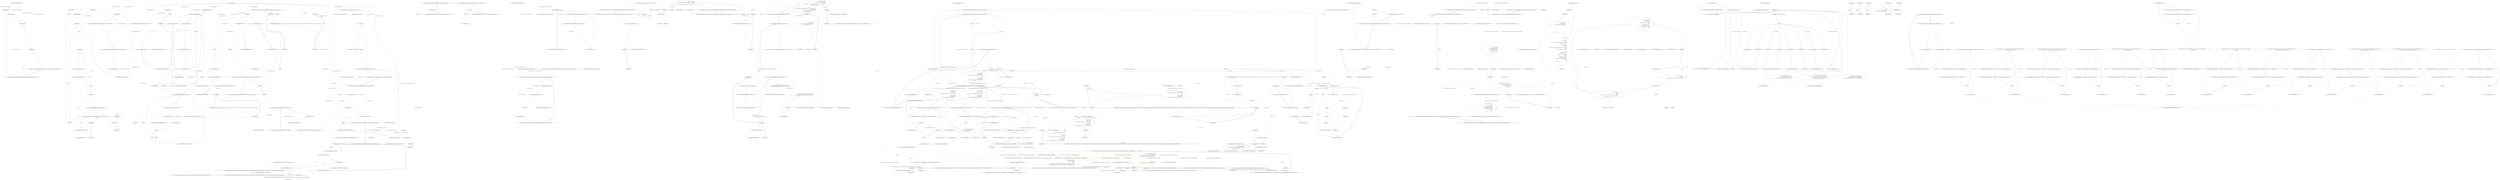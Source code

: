 digraph  {
n6 [label="CommandLine.Tests.Fakes.FakeImmutableOptions", span=""];
n0 [cluster="CommandLine.Tests.Fakes.FakeImmutableOptions.FakeImmutableOptions(string, System.Collections.Generic.IEnumerable<int>, bool, long)", label="Entry CommandLine.Tests.Fakes.FakeImmutableOptions.FakeImmutableOptions(string, System.Collections.Generic.IEnumerable<int>, bool, long)", span="13-13"];
n1 [cluster="CommandLine.Tests.Fakes.FakeImmutableOptions.FakeImmutableOptions(string, System.Collections.Generic.IEnumerable<int>, bool, long)", label="this.stringValue = stringValue", span="15-15"];
n2 [cluster="CommandLine.Tests.Fakes.FakeImmutableOptions.FakeImmutableOptions(string, System.Collections.Generic.IEnumerable<int>, bool, long)", label="this.intSequence = intSequence", span="16-16"];
n3 [cluster="CommandLine.Tests.Fakes.FakeImmutableOptions.FakeImmutableOptions(string, System.Collections.Generic.IEnumerable<int>, bool, long)", label="this.boolValue = boolValue", span="17-17"];
n4 [cluster="CommandLine.Tests.Fakes.FakeImmutableOptions.FakeImmutableOptions(string, System.Collections.Generic.IEnumerable<int>, bool, long)", label="this.longValue = longValue", span="18-18"];
n5 [cluster="CommandLine.Tests.Fakes.FakeImmutableOptions.FakeImmutableOptions(string, System.Collections.Generic.IEnumerable<int>, bool, long)", label="Exit CommandLine.Tests.Fakes.FakeImmutableOptions.FakeImmutableOptions(string, System.Collections.Generic.IEnumerable<int>, bool, long)", span="13-13"];
m13_63 [cluster="Ninject.Activation.Caching.Cache.Release(object)", file="FakeOptionsWithRequired.cs", label="this.Forget(cacheEntry)", span="159-159"];
m13_57 [cluster="Ninject.Activation.Caching.Cache.Release(object)", file="FakeOptionsWithRequired.cs", label="Entry Ninject.Activation.Caching.Cache.Release(object)", span="149-149"];
m13_58 [cluster="Ninject.Activation.Caching.Cache.Release(object)", file="FakeOptionsWithRequired.cs", label="this.entries", span="151-151"];
m13_61 [cluster="Ninject.Activation.Caching.Cache.Release(object)", file="FakeOptionsWithRequired.cs", label="var instanceEntries = bindingEntry.Where(cacheEntry => ReferenceEquals(instance, cacheEntry.Reference.Instance)).ToList()", span="156-156"];
m13_59 [cluster="Ninject.Activation.Caching.Cache.Release(object)", file="FakeOptionsWithRequired.cs", label="var instanceFound = false", span="153-153"];
m13_60 [cluster="Ninject.Activation.Caching.Cache.Release(object)", file="FakeOptionsWithRequired.cs", label="this.entries.Values.SelectMany(bindingEntries => bindingEntries.Values).ToList()", span="154-154"];
m13_66 [cluster="Ninject.Activation.Caching.Cache.Release(object)", file="FakeOptionsWithRequired.cs", label="return instanceFound;", span="165-165"];
m13_64 [cluster="Ninject.Activation.Caching.Cache.Release(object)", file="FakeOptionsWithRequired.cs", label="bindingEntry.Remove(cacheEntry)", span="160-160"];
m13_62 [cluster="Ninject.Activation.Caching.Cache.Release(object)", file="FakeOptionsWithRequired.cs", label=instanceEntries, span="157-157"];
m13_65 [cluster="Ninject.Activation.Caching.Cache.Release(object)", file="FakeOptionsWithRequired.cs", label="instanceFound = true", span="161-161"];
m13_67 [cluster="Ninject.Activation.Caching.Cache.Release(object)", file="FakeOptionsWithRequired.cs", label="Exit Ninject.Activation.Caching.Cache.Release(object)", span="149-149"];
m13_80 [cluster="object.ReferenceEquals(object, object)", file="FakeOptionsWithRequired.cs", label="Entry object.ReferenceEquals(object, object)", span="0-0"];
m13_0 [cluster="Ninject.Activation.Caching.Cache.Cache(Ninject.Activation.IPipeline, Ninject.Activation.Caching.ICachePruner)", file="FakeOptionsWithRequired.cs", label="Entry Ninject.Activation.Caching.Cache.Cache(Ninject.Activation.IPipeline, Ninject.Activation.Caching.ICachePruner)", span="37-37"];
m13_1 [cluster="Ninject.Activation.Caching.Cache.Cache(Ninject.Activation.IPipeline, Ninject.Activation.Caching.ICachePruner)", file="FakeOptionsWithRequired.cs", label="Ensure.ArgumentNotNull(pipeline, ''pipeline'')", span="39-39"];
m13_2 [cluster="Ninject.Activation.Caching.Cache.Cache(Ninject.Activation.IPipeline, Ninject.Activation.Caching.ICachePruner)", file="FakeOptionsWithRequired.cs", label="Ensure.ArgumentNotNull(cachePruner, ''cachePruner'')", span="40-40"];
m13_3 [cluster="Ninject.Activation.Caching.Cache.Cache(Ninject.Activation.IPipeline, Ninject.Activation.Caching.ICachePruner)", file="FakeOptionsWithRequired.cs", label="this.Pipeline = pipeline", span="42-42"];
m13_4 [cluster="Ninject.Activation.Caching.Cache.Cache(Ninject.Activation.IPipeline, Ninject.Activation.Caching.ICachePruner)", file="FakeOptionsWithRequired.cs", label="cachePruner.Start(this)", span="43-43"];
m13_5 [cluster="Ninject.Activation.Caching.Cache.Cache(Ninject.Activation.IPipeline, Ninject.Activation.Caching.ICachePruner)", file="FakeOptionsWithRequired.cs", label="Exit Ninject.Activation.Caching.Cache.Cache(Ninject.Activation.IPipeline, Ninject.Activation.Caching.ICachePruner)", span="37-37"];
m13_14 [cluster="Ninject.Infrastructure.Disposal.DisposableObject.Dispose(bool)", file="FakeOptionsWithRequired.cs", label="Entry Ninject.Infrastructure.Disposal.DisposableObject.Dispose(bool)", span="37-37"];
m13_123 [cluster="Ninject.Activation.Caching.Cache.Forget(System.Collections.Generic.IEnumerable<Ninject.Activation.Caching.Cache.CacheEntry>)", file="FakeOptionsWithRequired.cs", label="Exit Ninject.Activation.Caching.Cache.Forget(System.Collections.Generic.IEnumerable<Ninject.Activation.Caching.Cache.CacheEntry>)", span="238-238"];
m13_90 [cluster="Ninject.Activation.Caching.Cache.Forget(System.Collections.Generic.IEnumerable<Ninject.Activation.Caching.Cache.CacheEntry>)", file="FakeOptionsWithRequired.cs", label="Entry Ninject.Activation.Caching.Cache.Forget(System.Collections.Generic.IEnumerable<Ninject.Activation.Caching.Cache.CacheEntry>)", span="238-238"];
m13_121 [cluster="Ninject.Activation.Caching.Cache.Forget(System.Collections.Generic.IEnumerable<Ninject.Activation.Caching.Cache.CacheEntry>)", file="FakeOptionsWithRequired.cs", label="cacheEntries.ToList()", span="240-240"];
m13_122 [cluster="Ninject.Activation.Caching.Cache.Forget(System.Collections.Generic.IEnumerable<Ninject.Activation.Caching.Cache.CacheEntry>)", file="FakeOptionsWithRequired.cs", label="this.Forget(entry)", span="242-242"];
m13_8 [cluster="Ninject.Activation.Caching.Cache.Dispose(bool)", file="FakeOptionsWithRequired.cs", label="Entry Ninject.Activation.Caching.Cache.Dispose(bool)", span="63-63"];
m13_9 [cluster="Ninject.Activation.Caching.Cache.Dispose(bool)", file="FakeOptionsWithRequired.cs", label="disposing && !IsDisposed", span="65-65"];
m13_11 [cluster="Ninject.Activation.Caching.Cache.Dispose(bool)", file="FakeOptionsWithRequired.cs", label="base.Dispose(disposing)", span="70-70"];
m13_10 [cluster="Ninject.Activation.Caching.Cache.Dispose(bool)", file="FakeOptionsWithRequired.cs", label="this.Clear()", span="67-67"];
m13_12 [cluster="Ninject.Activation.Caching.Cache.Dispose(bool)", file="FakeOptionsWithRequired.cs", label="Exit Ninject.Activation.Caching.Cache.Dispose(bool)", span="63-63"];
m13_70 [cluster="Unk.Where", file="FakeOptionsWithRequired.cs", label="Entry Unk.Where", span=""];
m13_44 [cluster="Ninject.Activation.Caching.Cache.TryGet(Ninject.Activation.IContext)", file="FakeOptionsWithRequired.cs", label="Multimap<IBindingConfiguration, CacheEntry> bindings", span="118-118"];
m13_38 [cluster="Ninject.Activation.Caching.Cache.TryGet(Ninject.Activation.IContext)", file="FakeOptionsWithRequired.cs", label="Entry Ninject.Activation.Caching.Cache.TryGet(Ninject.Activation.IContext)", span="107-107"];
m13_39 [cluster="Ninject.Activation.Caching.Cache.TryGet(Ninject.Activation.IContext)", file="FakeOptionsWithRequired.cs", label="Ensure.ArgumentNotNull(context, ''context'')", span="109-109"];
m13_40 [cluster="Ninject.Activation.Caching.Cache.TryGet(Ninject.Activation.IContext)", file="FakeOptionsWithRequired.cs", label="var scope = context.GetScope()", span="110-110"];
m13_47 [cluster="Ninject.Activation.Caching.Cache.TryGet(Ninject.Activation.IContext)", file="FakeOptionsWithRequired.cs", label="bindings[context.Binding.BindingConfiguration]", span="124-124"];
m13_48 [cluster="Ninject.Activation.Caching.Cache.TryGet(Ninject.Activation.IContext)", file="FakeOptionsWithRequired.cs", label="context.HasInferredGenericArguments", span="126-126"];
m13_50 [cluster="Ninject.Activation.Caching.Cache.TryGet(Ninject.Activation.IContext)", file="FakeOptionsWithRequired.cs", label="var arguments = context.GenericArguments", span="129-129"];
m13_41 [cluster="Ninject.Activation.Caching.Cache.TryGet(Ninject.Activation.IContext)", file="FakeOptionsWithRequired.cs", label="scope == null", span="111-111"];
m13_45 [cluster="Ninject.Activation.Caching.Cache.TryGet(Ninject.Activation.IContext)", file="FakeOptionsWithRequired.cs", label="!this.entries.TryGetValue(scope, out bindings)", span="119-119"];
m13_42 [cluster="Ninject.Activation.Caching.Cache.TryGet(Ninject.Activation.IContext)", file="FakeOptionsWithRequired.cs", label="return null;", span="113-113"];
m13_43 [cluster="Ninject.Activation.Caching.Cache.TryGet(Ninject.Activation.IContext)", file="FakeOptionsWithRequired.cs", label="this.entries", span="116-116"];
m13_46 [cluster="Ninject.Activation.Caching.Cache.TryGet(Ninject.Activation.IContext)", file="FakeOptionsWithRequired.cs", label="return null;", span="121-121"];
m13_53 [cluster="Ninject.Activation.Caching.Cache.TryGet(Ninject.Activation.IContext)", file="FakeOptionsWithRequired.cs", label="return null;", span="140-140"];
m13_49 [cluster="Ninject.Activation.Caching.Cache.TryGet(Ninject.Activation.IContext)", file="FakeOptionsWithRequired.cs", label="var cachedArguments = entry.Context.GenericArguments", span="128-128"];
m13_52 [cluster="Ninject.Activation.Caching.Cache.TryGet(Ninject.Activation.IContext)", file="FakeOptionsWithRequired.cs", label="return entry.Reference.Instance;", span="137-137"];
m13_51 [cluster="Ninject.Activation.Caching.Cache.TryGet(Ninject.Activation.IContext)", file="FakeOptionsWithRequired.cs", label="!cachedArguments.SequenceEqual(arguments)", span="131-131"];
m13_54 [cluster="Ninject.Activation.Caching.Cache.TryGet(Ninject.Activation.IContext)", file="FakeOptionsWithRequired.cs", label="Exit Ninject.Activation.Caching.Cache.TryGet(Ninject.Activation.IContext)", span="107-107"];
m13_72 [cluster="Unk.Forget", file="FakeOptionsWithRequired.cs", label="Entry Unk.Forget", span=""];
m13_128 [cluster="Ninject.Activation.IPipeline.Deactivate(Ninject.Activation.IContext, Ninject.Activation.InstanceReference)", file="FakeOptionsWithRequired.cs", label="Entry Ninject.Activation.IPipeline.Deactivate(Ninject.Activation.IContext, Ninject.Activation.InstanceReference)", span="40-40"];
m13_73 [cluster="Unk.Remove", file="FakeOptionsWithRequired.cs", label="Entry Unk.Remove", span=""];
m13_131 [cluster="Ninject.Activation.Caching.Cache.CacheEntry.CacheEntry(Ninject.Activation.IContext, Ninject.Activation.InstanceReference)", file="FakeOptionsWithRequired.cs", label="Exit Ninject.Activation.Caching.Cache.CacheEntry.CacheEntry(Ninject.Activation.IContext, Ninject.Activation.InstanceReference)", span="266-266"];
m13_29 [cluster="Ninject.Activation.Caching.Cache.CacheEntry.CacheEntry(Ninject.Activation.IContext, Ninject.Activation.InstanceReference)", file="FakeOptionsWithRequired.cs", label="Entry Ninject.Activation.Caching.Cache.CacheEntry.CacheEntry(Ninject.Activation.IContext, Ninject.Activation.InstanceReference)", span="266-266"];
m13_129 [cluster="Ninject.Activation.Caching.Cache.CacheEntry.CacheEntry(Ninject.Activation.IContext, Ninject.Activation.InstanceReference)", file="FakeOptionsWithRequired.cs", label="this.Context = context", span="268-268"];
m13_130 [cluster="Ninject.Activation.Caching.Cache.CacheEntry.CacheEntry(Ninject.Activation.IContext, Ninject.Activation.InstanceReference)", file="FakeOptionsWithRequired.cs", label="this.Reference = reference", span="269-269"];
m13_55 [cluster="System.Collections.Generic.IDictionary<TKey, TValue>.TryGetValue(TKey, out TValue)", file="FakeOptionsWithRequired.cs", label="Entry System.Collections.Generic.IDictionary<TKey, TValue>.TryGetValue(TKey, out TValue)", span="0-0"];
m13_6 [cluster="Ninject.Infrastructure.Ensure.ArgumentNotNull(object, string)", file="FakeOptionsWithRequired.cs", label="Entry Ninject.Infrastructure.Ensure.ArgumentNotNull(object, string)", span="17-17"];
m13_28 [cluster="Ninject.Activation.IContext.GetScope()", file="FakeOptionsWithRequired.cs", label="Entry Ninject.Activation.IContext.GetScope()", span="71-71"];
m13_68 [cluster="System.Collections.Generic.IEnumerable<TSource>.SelectMany<TSource, TResult>(System.Func<TSource, System.Collections.Generic.IEnumerable<TResult>>)", file="FakeOptionsWithRequired.cs", label="Entry System.Collections.Generic.IEnumerable<TSource>.SelectMany<TSource, TResult>(System.Func<TSource, System.Collections.Generic.IEnumerable<TResult>>)", span="0-0"];
m13_118 [cluster="lambda expression", file="FakeOptionsWithRequired.cs", label="Entry lambda expression", span="231-231"];
m13_35 [cluster="lambda expression", file="FakeOptionsWithRequired.cs", label="this.Clear(weakScopeReference)", span="94-94"];
m13_34 [cluster="lambda expression", file="FakeOptionsWithRequired.cs", label="Entry lambda expression", span="94-94"];
m13_36 [cluster="lambda expression", file="FakeOptionsWithRequired.cs", label="Exit lambda expression", span="94-94"];
m13_78 [cluster="lambda expression", file="FakeOptionsWithRequired.cs", label="ReferenceEquals(instance, cacheEntry.Reference.Instance)", span="156-156"];
m13_74 [cluster="lambda expression", file="FakeOptionsWithRequired.cs", label="Entry lambda expression", span="154-154"];
m13_77 [cluster="lambda expression", file="FakeOptionsWithRequired.cs", label="Entry lambda expression", span="156-156"];
m13_75 [cluster="lambda expression", file="FakeOptionsWithRequired.cs", label="bindingEntries.Values", span="154-154"];
m13_76 [cluster="lambda expression", file="FakeOptionsWithRequired.cs", label="Exit lambda expression", span="154-154"];
m13_79 [cluster="lambda expression", file="FakeOptionsWithRequired.cs", label="Exit lambda expression", span="156-156"];
m13_91 [cluster="lambda expression", file="FakeOptionsWithRequired.cs", label="Entry lambda expression", span="176-176"];
m13_94 [cluster="lambda expression", file="FakeOptionsWithRequired.cs", label="Entry lambda expression", span="176-176"];
m13_92 [cluster="lambda expression", file="FakeOptionsWithRequired.cs", label="!((ReferenceEqualWeakReference)scope.Key).IsAlive", span="176-176"];
m13_93 [cluster="lambda expression", file="FakeOptionsWithRequired.cs", label="Exit lambda expression", span="176-176"];
m13_95 [cluster="lambda expression", file="FakeOptionsWithRequired.cs", label=scope, span="176-176"];
m13_96 [cluster="lambda expression", file="FakeOptionsWithRequired.cs", label="Exit lambda expression", span="176-176"];
m13_113 [cluster="lambda expression", file="FakeOptionsWithRequired.cs", label="Entry lambda expression", span="222-222"];
m13_114 [cluster="lambda expression", file="FakeOptionsWithRequired.cs", label="bindingEntries.Value", span="222-222"];
m13_115 [cluster="lambda expression", file="FakeOptionsWithRequired.cs", label="Exit lambda expression", span="222-222"];
m13_119 [cluster="lambda expression", file="FakeOptionsWithRequired.cs", label="GetAllBindingEntries(scopeCache.Value)", span="231-231"];
m13_120 [cluster="lambda expression", file="FakeOptionsWithRequired.cs", label="Exit lambda expression", span="231-231"];
m13_13 [cluster="Ninject.Activation.Caching.Cache.Clear()", file="FakeOptionsWithRequired.cs", label="Entry Ninject.Activation.Caching.Cache.Clear()", span="206-206"];
m13_105 [cluster="Ninject.Activation.Caching.Cache.Clear()", file="FakeOptionsWithRequired.cs", label="this.entries", span="208-208"];
m13_106 [cluster="Ninject.Activation.Caching.Cache.Clear()", file="FakeOptionsWithRequired.cs", label="this.Forget(this.GetAllCacheEntries())", span="210-210"];
m13_107 [cluster="Ninject.Activation.Caching.Cache.Clear()", file="FakeOptionsWithRequired.cs", label="this.entries.Clear()", span="211-211"];
m13_108 [cluster="Ninject.Activation.Caching.Cache.Clear()", file="FakeOptionsWithRequired.cs", label="Exit Ninject.Activation.Caching.Cache.Clear()", span="206-206"];
m13_103 [cluster="System.Collections.Generic.IDictionary<TKey, TValue>.Remove(TKey)", file="FakeOptionsWithRequired.cs", label="Entry System.Collections.Generic.IDictionary<TKey, TValue>.Remove(TKey)", span="0-0"];
m13_56 [cluster="Unk.SequenceEqual", file="FakeOptionsWithRequired.cs", label="Entry Unk.SequenceEqual", span=""];
m13_112 [cluster="Ninject.Activation.Caching.Cache.GetAllBindingEntries(System.Collections.Generic.IEnumerable<System.Collections.Generic.KeyValuePair<Ninject.Planning.Bindings.IBindingConfiguration, System.Collections.Generic.ICollection<Ninject.Activation.Caching.Cache.CacheEntry>>>)", file="FakeOptionsWithRequired.cs", label="Exit Ninject.Activation.Caching.Cache.GetAllBindingEntries(System.Collections.Generic.IEnumerable<System.Collections.Generic.KeyValuePair<Ninject.Planning.Bindings.IBindingConfiguration, System.Collections.Generic.ICollection<Ninject.Activation.Caching.Cache.CacheEntry>>>)", span="220-220"];
m13_104 [cluster="Ninject.Activation.Caching.Cache.GetAllBindingEntries(System.Collections.Generic.IEnumerable<System.Collections.Generic.KeyValuePair<Ninject.Planning.Bindings.IBindingConfiguration, System.Collections.Generic.ICollection<Ninject.Activation.Caching.Cache.CacheEntry>>>)", file="FakeOptionsWithRequired.cs", label="Entry Ninject.Activation.Caching.Cache.GetAllBindingEntries(System.Collections.Generic.IEnumerable<System.Collections.Generic.KeyValuePair<Ninject.Planning.Bindings.IBindingConfiguration, System.Collections.Generic.ICollection<Ninject.Activation.Caching.Cache.CacheEntry>>>)", span="220-220"];
m13_111 [cluster="Ninject.Activation.Caching.Cache.GetAllBindingEntries(System.Collections.Generic.IEnumerable<System.Collections.Generic.KeyValuePair<Ninject.Planning.Bindings.IBindingConfiguration, System.Collections.Generic.ICollection<Ninject.Activation.Caching.Cache.CacheEntry>>>)", file="FakeOptionsWithRequired.cs", label="return bindings.SelectMany(bindingEntries => bindingEntries.Value);", span="222-222"];
m13_7 [cluster="Ninject.Activation.Caching.ICachePruner.Start(Ninject.Activation.Caching.IPruneable)", file="FakeOptionsWithRequired.cs", label="Entry Ninject.Activation.Caching.ICachePruner.Start(Ninject.Activation.Caching.IPruneable)", span="25-25"];
m13_32 [cluster="Ninject.Infrastructure.Multimap<K, V>.Multimap()", file="FakeOptionsWithRequired.cs", label="Entry Ninject.Infrastructure.Multimap<K, V>.Multimap()", span="22-22"];
m13_109 [cluster="Ninject.Activation.Caching.Cache.GetAllCacheEntries()", file="FakeOptionsWithRequired.cs", label="Entry Ninject.Activation.Caching.Cache.GetAllCacheEntries()", span="229-229"];
m13_116 [cluster="Ninject.Activation.Caching.Cache.GetAllCacheEntries()", file="FakeOptionsWithRequired.cs", label="return this.entries.SelectMany(scopeCache => GetAllBindingEntries(scopeCache.Value));", span="231-231"];
m13_117 [cluster="Ninject.Activation.Caching.Cache.GetAllCacheEntries()", file="FakeOptionsWithRequired.cs", label="Exit Ninject.Activation.Caching.Cache.GetAllCacheEntries()", span="229-229"];
m13_31 [cluster="System.Collections.Generic.IDictionary<TKey, TValue>.ContainsKey(TKey)", file="FakeOptionsWithRequired.cs", label="Entry System.Collections.Generic.IDictionary<TKey, TValue>.ContainsKey(TKey)", span="0-0"];
m13_30 [cluster="Ninject.Infrastructure.ReferenceEqualWeakReference.ReferenceEqualWeakReference(object)", file="FakeOptionsWithRequired.cs", label="Entry Ninject.Infrastructure.ReferenceEqualWeakReference.ReferenceEqualWeakReference(object)", span="29-29"];
m13_127 [cluster="Ninject.Activation.Caching.Cache.Forget(Ninject.Activation.Caching.Cache.CacheEntry)", file="FakeOptionsWithRequired.cs", label="Exit Ninject.Activation.Caching.Cache.Forget(Ninject.Activation.Caching.Cache.CacheEntry)", span="250-250"];
m13_124 [cluster="Ninject.Activation.Caching.Cache.Forget(Ninject.Activation.Caching.Cache.CacheEntry)", file="FakeOptionsWithRequired.cs", label="Entry Ninject.Activation.Caching.Cache.Forget(Ninject.Activation.Caching.Cache.CacheEntry)", span="250-250"];
m13_125 [cluster="Ninject.Activation.Caching.Cache.Forget(Ninject.Activation.Caching.Cache.CacheEntry)", file="FakeOptionsWithRequired.cs", label="this.Clear(entry.Reference.Instance)", span="252-252"];
m13_126 [cluster="Ninject.Activation.Caching.Cache.Forget(Ninject.Activation.Caching.Cache.CacheEntry)", file="FakeOptionsWithRequired.cs", label="this.Pipeline.Deactivate(entry.Context, entry.Reference)", span="253-253"];
m13_81 [cluster="Ninject.Activation.Caching.Cache.Prune()", file="FakeOptionsWithRequired.cs", label="Entry Ninject.Activation.Caching.Cache.Prune()", span="172-172"];
m13_82 [cluster="Ninject.Activation.Caching.Cache.Prune()", file="FakeOptionsWithRequired.cs", label="this.entries", span="174-174"];
m13_83 [cluster="Ninject.Activation.Caching.Cache.Prune()", file="FakeOptionsWithRequired.cs", label="var disposedScopes = this.entries.Where(scope => !((ReferenceEqualWeakReference)scope.Key).IsAlive).Select(scope => scope).ToList()", span="176-176"];
m13_84 [cluster="Ninject.Activation.Caching.Cache.Prune()", file="FakeOptionsWithRequired.cs", label=disposedScopes, span="177-177"];
m13_85 [cluster="Ninject.Activation.Caching.Cache.Prune()", file="FakeOptionsWithRequired.cs", label="this.entries.Remove(disposedScope.Key)", span="179-179"];
m13_86 [cluster="Ninject.Activation.Caching.Cache.Prune()", file="FakeOptionsWithRequired.cs", label="this.Forget(GetAllBindingEntries(disposedScope.Value))", span="180-180"];
m13_87 [cluster="Ninject.Activation.Caching.Cache.Prune()", file="FakeOptionsWithRequired.cs", label="Exit Ninject.Activation.Caching.Cache.Prune()", span="172-172"];
m13_88 [cluster="Unk.Select", file="FakeOptionsWithRequired.cs", label="Entry Unk.Select", span=""];
m13_71 [cluster="Unk.ToList", file="FakeOptionsWithRequired.cs", label="Entry Unk.ToList", span=""];
m13_22 [cluster="Ninject.Activation.Caching.Cache.Remember(Ninject.Activation.IContext, Ninject.Activation.InstanceReference)", file="FakeOptionsWithRequired.cs", label="this.entries[weakScopeReference] = new Multimap<IBindingConfiguration, CacheEntry>()", span="90-90"];
m13_15 [cluster="Ninject.Activation.Caching.Cache.Remember(Ninject.Activation.IContext, Ninject.Activation.InstanceReference)", file="FakeOptionsWithRequired.cs", label="Entry Ninject.Activation.Caching.Cache.Remember(Ninject.Activation.IContext, Ninject.Activation.InstanceReference)", span="78-78"];
m13_16 [cluster="Ninject.Activation.Caching.Cache.Remember(Ninject.Activation.IContext, Ninject.Activation.InstanceReference)", file="FakeOptionsWithRequired.cs", label="Ensure.ArgumentNotNull(context, ''context'')", span="80-80"];
m13_17 [cluster="Ninject.Activation.Caching.Cache.Remember(Ninject.Activation.IContext, Ninject.Activation.InstanceReference)", file="FakeOptionsWithRequired.cs", label="var scope = context.GetScope()", span="82-82"];
m13_18 [cluster="Ninject.Activation.Caching.Cache.Remember(Ninject.Activation.IContext, Ninject.Activation.InstanceReference)", file="FakeOptionsWithRequired.cs", label="var entry = new CacheEntry(context, reference)", span="83-83"];
m13_26 [cluster="Ninject.Activation.Caching.Cache.Remember(Ninject.Activation.IContext, Ninject.Activation.InstanceReference)", file="FakeOptionsWithRequired.cs", label="this.entries[weakScopeReference].Add(context.Binding.BindingConfiguration, entry)", span="98-98"];
m13_20 [cluster="Ninject.Activation.Caching.Cache.Remember(Ninject.Activation.IContext, Ninject.Activation.InstanceReference)", file="FakeOptionsWithRequired.cs", label="var weakScopeReference = new ReferenceEqualWeakReference(scope)", span="87-87"];
m13_23 [cluster="Ninject.Activation.Caching.Cache.Remember(Ninject.Activation.IContext, Ninject.Activation.InstanceReference)", file="FakeOptionsWithRequired.cs", label="var notifyScope = scope as INotifyWhenDisposed", span="91-91"];
m13_19 [cluster="Ninject.Activation.Caching.Cache.Remember(Ninject.Activation.IContext, Ninject.Activation.InstanceReference)", file="FakeOptionsWithRequired.cs", label="this.entries", span="85-85"];
m13_21 [cluster="Ninject.Activation.Caching.Cache.Remember(Ninject.Activation.IContext, Ninject.Activation.InstanceReference)", file="FakeOptionsWithRequired.cs", label="!this.entries.ContainsKey(weakScopeReference)", span="88-88"];
m13_25 [cluster="Ninject.Activation.Caching.Cache.Remember(Ninject.Activation.IContext, Ninject.Activation.InstanceReference)", file="FakeOptionsWithRequired.cs", label="notifyScope.Disposed += (o, e) => this.Clear(weakScopeReference)", span="94-94"];
m13_24 [cluster="Ninject.Activation.Caching.Cache.Remember(Ninject.Activation.IContext, Ninject.Activation.InstanceReference)", file="FakeOptionsWithRequired.cs", label="notifyScope != null", span="92-92"];
m13_27 [cluster="Ninject.Activation.Caching.Cache.Remember(Ninject.Activation.IContext, Ninject.Activation.InstanceReference)", file="FakeOptionsWithRequired.cs", label="Exit Ninject.Activation.Caching.Cache.Remember(Ninject.Activation.IContext, Ninject.Activation.InstanceReference)", span="78-78"];
m13_98 [cluster="Ninject.Activation.Caching.Cache.Clear(object)", file="FakeOptionsWithRequired.cs", label="Multimap<IBindingConfiguration, CacheEntry> bindings", span="194-194"];
m13_37 [cluster="Ninject.Activation.Caching.Cache.Clear(object)", file="FakeOptionsWithRequired.cs", label="Entry Ninject.Activation.Caching.Cache.Clear(object)", span="190-190"];
m13_97 [cluster="Ninject.Activation.Caching.Cache.Clear(object)", file="FakeOptionsWithRequired.cs", label="this.entries", span="192-192"];
m13_99 [cluster="Ninject.Activation.Caching.Cache.Clear(object)", file="FakeOptionsWithRequired.cs", label="this.entries.TryGetValue(scope, out bindings)", span="195-195"];
m13_100 [cluster="Ninject.Activation.Caching.Cache.Clear(object)", file="FakeOptionsWithRequired.cs", label="this.entries.Remove(scope)", span="197-197"];
m13_101 [cluster="Ninject.Activation.Caching.Cache.Clear(object)", file="FakeOptionsWithRequired.cs", label="this.Forget(GetAllBindingEntries(bindings))", span="198-198"];
m13_102 [cluster="Ninject.Activation.Caching.Cache.Clear(object)", file="FakeOptionsWithRequired.cs", label="Exit Ninject.Activation.Caching.Cache.Clear(object)", span="190-190"];
m13_33 [cluster="Ninject.Infrastructure.Multimap<K, V>.Add(K, V)", file="FakeOptionsWithRequired.cs", label="Entry Ninject.Infrastructure.Multimap<K, V>.Add(K, V)", span="64-64"];
m13_110 [cluster="System.Collections.Generic.ICollection<T>.Clear()", file="FakeOptionsWithRequired.cs", label="Entry System.Collections.Generic.ICollection<T>.Clear()", span="0-0"];
m13_89 [cluster="Unk.GetAllBindingEntries", file="FakeOptionsWithRequired.cs", label="Entry Unk.GetAllBindingEntries", span=""];
m13_69 [cluster="System.Collections.Generic.IEnumerable<TSource>.ToList<TSource>()", file="FakeOptionsWithRequired.cs", label="Entry System.Collections.Generic.IEnumerable<TSource>.ToList<TSource>()", span="0-0"];
m13_132 [file="FakeOptionsWithRequired.cs", label="Ninject.Activation.Caching.Cache", span=""];
m13_133 [file="FakeOptionsWithRequired.cs", label=weakScopeReference, span=""];
m13_134 [file="FakeOptionsWithRequired.cs", label=object, span=""];
m13_135 [file="FakeOptionsWithRequired.cs", label="Ninject.Activation.Caching.Cache.CacheEntry", span=""];
m18_5 [cluster="Ninject.Tests.ExtensionsForIEnumerable.ShouldContainSingle<T>(System.Collections.Generic.IEnumerable<T>)", file="FakeOptionsWithSequenceAndOnlyMaxConstraint.cs", label="Entry Ninject.Tests.ExtensionsForIEnumerable.ShouldContainSingle<T>(System.Collections.Generic.IEnumerable<T>)", span="16-16"];
m18_6 [cluster="Ninject.Tests.ExtensionsForIEnumerable.ShouldContainSingle<T>(System.Collections.Generic.IEnumerable<T>)", file="FakeOptionsWithSequenceAndOnlyMaxConstraint.cs", label="return Assert.Single(source);", span="18-18"];
m18_7 [cluster="Ninject.Tests.ExtensionsForIEnumerable.ShouldContainSingle<T>(System.Collections.Generic.IEnumerable<T>)", file="FakeOptionsWithSequenceAndOnlyMaxConstraint.cs", label="Exit Ninject.Tests.ExtensionsForIEnumerable.ShouldContainSingle<T>(System.Collections.Generic.IEnumerable<T>)", span="16-16"];
m18_0 [cluster="Ninject.Tests.ExtensionsForIEnumerable.Map<T>(System.Collections.Generic.IEnumerable<T>, System.Action<T>)", file="FakeOptionsWithSequenceAndOnlyMaxConstraint.cs", label="Entry Ninject.Tests.ExtensionsForIEnumerable.Map<T>(System.Collections.Generic.IEnumerable<T>, System.Action<T>)", span="8-8"];
m18_1 [cluster="Ninject.Tests.ExtensionsForIEnumerable.Map<T>(System.Collections.Generic.IEnumerable<T>, System.Action<T>)", file="FakeOptionsWithSequenceAndOnlyMaxConstraint.cs", label=series, span="10-10"];
m18_2 [cluster="Ninject.Tests.ExtensionsForIEnumerable.Map<T>(System.Collections.Generic.IEnumerable<T>, System.Action<T>)", file="FakeOptionsWithSequenceAndOnlyMaxConstraint.cs", label="action(item)", span="12-12"];
m18_3 [cluster="Ninject.Tests.ExtensionsForIEnumerable.Map<T>(System.Collections.Generic.IEnumerable<T>, System.Action<T>)", file="FakeOptionsWithSequenceAndOnlyMaxConstraint.cs", label="Exit Ninject.Tests.ExtensionsForIEnumerable.Map<T>(System.Collections.Generic.IEnumerable<T>, System.Action<T>)", span="8-8"];
m18_8 [cluster="Unk.Single", file="FakeOptionsWithSequenceAndOnlyMaxConstraint.cs", label="Entry Unk.Single", span=""];
m18_4 [cluster="System.Action<T>.Invoke(T)", file="FakeOptionsWithSequenceAndOnlyMaxConstraint.cs", label="Entry System.Action<T>.Invoke(T)", span="0-0"];
m31_0 [cluster="Ninject.Planning.Strategies.PropertyReflectionStrategy.PropertyReflectionStrategy(Ninject.Selection.ISelector, Ninject.Injection.IInjectorFactory)", file="InstanceBuilderTests.cs", label="Entry Ninject.Planning.Strategies.PropertyReflectionStrategy.PropertyReflectionStrategy(Ninject.Selection.ISelector, Ninject.Injection.IInjectorFactory)", span="41-41"];
m31_1 [cluster="Ninject.Planning.Strategies.PropertyReflectionStrategy.PropertyReflectionStrategy(Ninject.Selection.ISelector, Ninject.Injection.IInjectorFactory)", file="InstanceBuilderTests.cs", label="Ensure.ArgumentNotNull(selector, ''selector'')", span="43-43"];
m31_2 [cluster="Ninject.Planning.Strategies.PropertyReflectionStrategy.PropertyReflectionStrategy(Ninject.Selection.ISelector, Ninject.Injection.IInjectorFactory)", file="InstanceBuilderTests.cs", label="Ensure.ArgumentNotNull(injectorFactory, ''injectorFactory'')", span="44-44"];
m31_3 [cluster="Ninject.Planning.Strategies.PropertyReflectionStrategy.PropertyReflectionStrategy(Ninject.Selection.ISelector, Ninject.Injection.IInjectorFactory)", file="InstanceBuilderTests.cs", label="Selector = selector", span="46-46"];
m31_4 [cluster="Ninject.Planning.Strategies.PropertyReflectionStrategy.PropertyReflectionStrategy(Ninject.Selection.ISelector, Ninject.Injection.IInjectorFactory)", file="InstanceBuilderTests.cs", label="InjectorFactory = injectorFactory", span="47-47"];
m31_5 [cluster="Ninject.Planning.Strategies.PropertyReflectionStrategy.PropertyReflectionStrategy(Ninject.Selection.ISelector, Ninject.Injection.IInjectorFactory)", file="InstanceBuilderTests.cs", label="Exit Ninject.Planning.Strategies.PropertyReflectionStrategy.PropertyReflectionStrategy(Ninject.Selection.ISelector, Ninject.Injection.IInjectorFactory)", span="41-41"];
m31_13 [cluster="Ninject.Planning.Directives.PropertyInjectionDirective.PropertyInjectionDirective(System.Reflection.PropertyInfo, Ninject.Injection.PropertyInjector)", file="InstanceBuilderTests.cs", label="Entry Ninject.Planning.Directives.PropertyInjectionDirective.PropertyInjectionDirective(System.Reflection.PropertyInfo, Ninject.Injection.PropertyInjector)", span="38-38"];
m31_7 [cluster="Ninject.Planning.Strategies.PropertyReflectionStrategy.Execute(Ninject.Planning.IPlan)", file="InstanceBuilderTests.cs", label="Entry Ninject.Planning.Strategies.PropertyReflectionStrategy.Execute(Ninject.Planning.IPlan)", span="55-55"];
m31_8 [cluster="Ninject.Planning.Strategies.PropertyReflectionStrategy.Execute(Ninject.Planning.IPlan)", file="InstanceBuilderTests.cs", label="Ensure.ArgumentNotNull(plan, ''plan'')", span="57-57"];
m31_9 [cluster="Ninject.Planning.Strategies.PropertyReflectionStrategy.Execute(Ninject.Planning.IPlan)", file="InstanceBuilderTests.cs", label="Selector.SelectPropertiesForInjection(plan.Type)", span="59-59"];
m31_10 [cluster="Ninject.Planning.Strategies.PropertyReflectionStrategy.Execute(Ninject.Planning.IPlan)", file="InstanceBuilderTests.cs", label="plan.Add(new PropertyInjectionDirective(property, InjectorFactory.Create(property)))", span="60-60"];
m31_11 [cluster="Ninject.Planning.Strategies.PropertyReflectionStrategy.Execute(Ninject.Planning.IPlan)", file="InstanceBuilderTests.cs", label="Exit Ninject.Planning.Strategies.PropertyReflectionStrategy.Execute(Ninject.Planning.IPlan)", span="55-55"];
m31_12 [cluster="Ninject.Selection.ISelector.SelectPropertiesForInjection(System.Type)", file="InstanceBuilderTests.cs", label="Entry Ninject.Selection.ISelector.SelectPropertiesForInjection(System.Type)", span="46-46"];
m31_6 [cluster="Ninject.Infrastructure.Ensure.ArgumentNotNull(object, string)", file="InstanceBuilderTests.cs", label="Entry Ninject.Infrastructure.Ensure.ArgumentNotNull(object, string)", span="17-17"];
m31_14 [cluster="Ninject.Injection.IInjectorFactory.Create(System.Reflection.PropertyInfo)", file="InstanceBuilderTests.cs", label="Entry Ninject.Injection.IInjectorFactory.Create(System.Reflection.PropertyInfo)", span="34-34"];
m31_15 [cluster="Ninject.Planning.IPlan.Add(Ninject.Planning.Directives.IDirective)", file="InstanceBuilderTests.cs", label="Entry Ninject.Planning.IPlan.Add(Ninject.Planning.Directives.IDirective)", span="31-31"];
m31_16 [file="InstanceBuilderTests.cs", label="Ninject.Planning.Strategies.PropertyReflectionStrategy", span=""];
m32_11 [cluster="Unk.SingleOrDefault", file="NameLookup.cs", label="Entry Unk.SingleOrDefault", span=""];
m32_0 [cluster="CommandLine.Core.NameLookup.Contains(string, System.Collections.Generic.IEnumerable<CommandLine.Core.OptionSpecification>, System.StringComparer)", file="NameLookup.cs", label="Entry CommandLine.Core.NameLookup.Contains(string, System.Collections.Generic.IEnumerable<CommandLine.Core.OptionSpecification>, System.StringComparer)", span="11-11"];
m32_1 [cluster="CommandLine.Core.NameLookup.Contains(string, System.Collections.Generic.IEnumerable<CommandLine.Core.OptionSpecification>, System.StringComparer)", color=red, community=0, file="NameLookup.cs", label="31: return specifications.Any(a => name.MatchName(a.ShortName, a.LongName, comparer));", span="13-13"];
m32_2 [cluster="CommandLine.Core.NameLookup.Contains(string, System.Collections.Generic.IEnumerable<CommandLine.Core.OptionSpecification>, System.StringComparer)", file="NameLookup.cs", label="Exit CommandLine.Core.NameLookup.Contains(string, System.Collections.Generic.IEnumerable<CommandLine.Core.OptionSpecification>, System.StringComparer)", span="11-11"];
m32_7 [cluster="string.MatchName(string, string, System.StringComparer)", file="NameLookup.cs", label="Entry string.MatchName(string, string, System.StringComparer)", span="8-8"];
m32_12 [cluster="Unk.ToMaybe", file="NameLookup.cs", label="Entry Unk.ToMaybe", span=""];
m32_21 [cluster="Unk.Just", file="NameLookup.cs", label="Entry Unk.Just", span=""];
m32_18 [cluster="lambda expression", file="NameLookup.cs", label="Entry lambda expression", span="22-22"];
m32_5 [cluster="lambda expression", color=red, community=0, file="NameLookup.cs", label="16: name.MatchName(a.ShortName, a.LongName, comparer)", span="13-13"];
m32_4 [cluster="lambda expression", file="NameLookup.cs", label="Entry lambda expression", span="13-13"];
m32_6 [cluster="lambda expression", file="NameLookup.cs", label="Exit lambda expression", span="13-13"];
m32_16 [cluster="lambda expression", file="NameLookup.cs", label="name.MatchName(a.ShortName, a.LongName, comparer) && a.Separator != '\0'", span="20-20"];
m32_15 [cluster="lambda expression", file="NameLookup.cs", label="Entry lambda expression", span="20-20"];
m32_17 [cluster="lambda expression", file="NameLookup.cs", label="Exit lambda expression", span="20-20"];
m32_19 [cluster="lambda expression", file="NameLookup.cs", label="Maybe.Just(spec.Separator)", span="22-22"];
m32_20 [cluster="lambda expression", file="NameLookup.cs", label="Exit lambda expression", span="22-22"];
m32_14 [cluster="Unk.Return", file="NameLookup.cs", label="Entry Unk.Return", span=""];
m32_13 [cluster="CSharpx.Maybe.Nothing<T>()", file="NameLookup.cs", label="Entry CSharpx.Maybe.Nothing<T>()", span="116-116"];
m32_3 [cluster="Unk.Any", file="NameLookup.cs", label="Entry Unk.Any", span=""];
m32_8 [cluster="CommandLine.Core.NameLookup.HavingSeparator(string, System.Collections.Generic.IEnumerable<CommandLine.Core.OptionSpecification>, System.StringComparer)", file="NameLookup.cs", label="Entry CommandLine.Core.NameLookup.HavingSeparator(string, System.Collections.Generic.IEnumerable<CommandLine.Core.OptionSpecification>, System.StringComparer)", span="16-16"];
m32_9 [cluster="CommandLine.Core.NameLookup.HavingSeparator(string, System.Collections.Generic.IEnumerable<CommandLine.Core.OptionSpecification>, System.StringComparer)", file="NameLookup.cs", label="return specifications.SingleOrDefault(\r\n                a => name.MatchName(a.ShortName, a.LongName, comparer) && a.Separator != '\0')\r\n                .ToMaybe()\r\n                .Return(spec => Maybe.Just(spec.Separator), Maybe.Nothing<char>());", span="19-22"];
m32_10 [cluster="CommandLine.Core.NameLookup.HavingSeparator(string, System.Collections.Generic.IEnumerable<CommandLine.Core.OptionSpecification>, System.StringComparer)", file="NameLookup.cs", label="Exit CommandLine.Core.NameLookup.HavingSeparator(string, System.Collections.Generic.IEnumerable<CommandLine.Core.OptionSpecification>, System.StringComparer)", span="16-16"];
m32_22 [file="NameLookup.cs", label=string, span=""];
m32_23 [file="NameLookup.cs", label="System.StringComparer", span=""];
m32_24 [file="NameLookup.cs", label=string, span=""];
m32_25 [file="NameLookup.cs", label="System.StringComparer", span=""];
m33_7 [cluster="CommandLine.Core.SpecificationGuards.GuardAgainstSequenceWithWrongRange()", file="OptionMapperTests.cs", label="Entry CommandLine.Core.SpecificationGuards.GuardAgainstSequenceWithWrongRange()", span="21-21"];
m33_27 [cluster="CommandLine.Core.TypeConverter.ChangeType(System.Collections.Generic.IEnumerable<string>, System.Type, bool, System.Globalization.CultureInfo)", file="OptionMapperTests.cs", label="Entry CommandLine.Core.TypeConverter.ChangeType(System.Collections.Generic.IEnumerable<string>, System.Type, bool, System.Globalization.CultureInfo)", span="13-13"];
m33_31 [cluster="Unk.IsOption", file="OptionMapperTests.cs", label="Entry Unk.IsOption", span=""];
m33_13 [cluster="CommandLine.Core.Specification.IsMinNotSpecified()", file="OptionMapperTests.cs", label="Entry CommandLine.Core.Specification.IsMinNotSpecified()", span="70-70"];
m33_12 [cluster="lambda expression", file="OptionMapperTests.cs", label="Exit lambda expression", span="23-24"];
m33_11 [cluster="lambda expression", file="OptionMapperTests.cs", label="spec.ConversionType.ToDescriptorKind() == TypeDescriptorKind.Sequence\r\n                && !spec.IsMinNotSpecified() && !spec.IsMaxNotSpecified() && spec.Min > spec.Max", span="23-24"];
m33_28 [cluster="lambda expression", file="OptionMapperTests.cs", label="Entry lambda expression", span="41-43"];
m33_4 [cluster="CommandLine.Tests.Unit.Core.OptionMapperTests.Map_boolean_switch_creates_boolean_value()", file="OptionMapperTests.cs", label="Assert.NotNull(((Ok<IEnumerable<SpecificationProperty>, Error>)result).Value.Success.Single(\r\n                a => a.Specification.IsOption()\r\n                && ((OptionSpecification)a.Specification).ShortName.Equals(''x'')\r\n                && (bool)((Just<object>)a.Value).Value))", span="40-43"];
m33_3 [cluster="CommandLine.Tests.Unit.Core.OptionMapperTests.Map_boolean_switch_creates_boolean_value()", file="OptionMapperTests.cs", label="var result = OptionMapper.MapValues(\r\n                specProps.Where(pt => pt.Specification.IsOption()),\r\n                tokenPartitions,\r\n                (vals, type, isScalar) => TypeConverter.ChangeType(vals, type, isScalar, CultureInfo.InvariantCulture),\r\n                StringComparer.InvariantCulture)", span="33-37"];
m33_5 [cluster="CommandLine.Tests.Unit.Core.OptionMapperTests.Map_boolean_switch_creates_boolean_value()", file="OptionMapperTests.cs", label="Exit CommandLine.Tests.Unit.Core.OptionMapperTests.Map_boolean_switch_creates_boolean_value()", span="17-17"];
m33_10 [cluster="System.Type.GetProperties()", file="OptionMapperTests.cs", label="Entry System.Type.GetProperties()", span="0-0"];
m33_19 [cluster="string.Equals(string, System.StringComparison)", file="OptionMapperTests.cs", label="Entry string.Equals(string, System.StringComparison)", span="0-0"];
m33_18 [cluster="lambda expression", file="OptionMapperTests.cs", label="Exit lambda expression", span="28-28"];
m33_20 [cluster="lambda expression", file="OptionMapperTests.cs", label="Entry lambda expression", span="34-34"];
m33_17 [cluster="CommandLine.Core.SpecificationGuards.GuardAgainstOneCharLongName()", color=green, community=0, file="OptionMapperTests.cs", label="15: Exit CommandLine.Core.SpecificationGuards.GuardAgainstOneCharLongName()", span="27-27"];
m33_24 [cluster="lambda expression", file="OptionMapperTests.cs", label="Entry lambda expression", span="36-36"];
m33_22 [cluster="lambda expression", file="OptionMapperTests.cs", label="Exit lambda expression", span="34-34"];
m33_21 [cluster="CommandLine.Core.Specification.IsOption()", file="OptionMapperTests.cs", label="Entry CommandLine.Core.Specification.IsOption()", span="11-11"];
m33_26 [cluster="lambda expression", file="OptionMapperTests.cs", label="Exit lambda expression", span="36-36"];
m33_25 [cluster="lambda expression", file="OptionMapperTests.cs", label="TypeConverter.ChangeType(vals, type, isScalar, CultureInfo.InvariantCulture)", span="36-36"];
m33_29 [cluster="lambda expression", file="OptionMapperTests.cs", label="a.Specification.IsOption()\r\n                && ((OptionSpecification)a.Specification).ShortName.Equals(''x'')\r\n                && (bool)((Just<object>)a.Value).Value", span="41-43"];
m33_30 [cluster="lambda expression", file="OptionMapperTests.cs", label="Exit lambda expression", span="41-43"];
m33_6 [cluster="System.Collections.Generic.KeyValuePair<TKey, TValue>.KeyValuePair(TKey, TValue)", file="OptionMapperTests.cs", label="Entry System.Collections.Generic.KeyValuePair<TKey, TValue>.KeyValuePair(TKey, TValue)", span="0-0"];
m33_32 [cluster="string.Equals(string)", file="OptionMapperTests.cs", label="Entry string.Equals(string)", span="0-0"];
m33_8 [cluster="CommandLine.Core.SpecificationGuards.GuardAgainstSequenceWithWrongRange()", file="OptionMapperTests.cs", label="return spec => spec.ConversionType.ToDescriptorKind() == TypeDescriptorKind.Sequence\r\n                && !spec.IsMinNotSpecified() && !spec.IsMaxNotSpecified() && spec.Min > spec.Max;", span="23-24"];
m33_23 [cluster="CommandLine.Core.Specification.IsOption()", file="OptionMapperTests.cs", label="Entry CommandLine.Core.Specification.IsOption()", span="10-10"];
m33_9 [cluster="CommandLine.Core.SpecificationGuards.GuardAgainstSequenceWithWrongRange()", file="OptionMapperTests.cs", label="Exit CommandLine.Core.SpecificationGuards.GuardAgainstSequenceWithWrongRange()", span="21-21"];
m33_15 [cluster="CommandLine.Core.SpecificationGuards.GuardAgainstOneCharLongName()", file="OptionMapperTests.cs", label="Entry CommandLine.Core.SpecificationGuards.GuardAgainstOneCharLongName()", span="27-27"];
m33_0 [cluster="CommandLine.Core.SpecificationGuards.GuardAgainstScalarWithRange()", file="OptionMapperTests.cs", label="Entry CommandLine.Core.SpecificationGuards.GuardAgainstScalarWithRange()", span="16-16"];
m33_2 [cluster="CommandLine.Core.SpecificationGuards.GuardAgainstScalarWithRange()", color=green, community=0, file="OptionMapperTests.cs", label="15: Exit CommandLine.Core.SpecificationGuards.GuardAgainstScalarWithRange()", span="16-16"];
m33_1 [cluster="CommandLine.Core.SpecificationGuards.GuardAgainstScalarWithRange()", file="OptionMapperTests.cs", label="return spec => spec.ConversionType.ToDescriptorKind() == TypeDescriptorKind.Scalar && (spec.Min > 0 || spec.Max > 0);", span="18-18"];
m33_16 [cluster="CommandLine.Core.SpecificationGuards.GuardAgainstOneCharLongName()", file="OptionMapperTests.cs", label="return spec => spec.IsOption() && ((OptionSpecification)spec).LongName.Length == 1;", span="29-29"];
m33_14 [cluster="CommandLine.Core.Specification.IsMaxNotSpecified()", file="OptionMapperTests.cs", label="Entry CommandLine.Core.Specification.IsMaxNotSpecified()", span="75-75"];
m34_8 [cluster="CommandLine.Parser.Parser(System.Action<CommandLine.ParserSettings>)", file="Parser.cs", label="Entry CommandLine.Parser.Parser(System.Action<CommandLine.ParserSettings>)", span="37-37"];
m34_11 [cluster="CommandLine.Parser.Parser(System.Action<CommandLine.ParserSettings>)", file="Parser.cs", label="settings = new ParserSettings()", span="41-41"];
m34_9 [cluster="CommandLine.Parser.Parser(System.Action<CommandLine.ParserSettings>)", file="Parser.cs", label="configuration == null", span="39-39"];
m34_12 [cluster="CommandLine.Parser.Parser(System.Action<CommandLine.ParserSettings>)", file="Parser.cs", label="configuration(settings)", span="42-42"];
m34_13 [cluster="CommandLine.Parser.Parser(System.Action<CommandLine.ParserSettings>)", file="Parser.cs", label="settings.Consumed = true", span="43-43"];
m34_10 [cluster="CommandLine.Parser.Parser(System.Action<CommandLine.ParserSettings>)", file="Parser.cs", label="throw new ArgumentNullException(''configuration'');", span="39-39"];
m34_14 [cluster="CommandLine.Parser.Parser(System.Action<CommandLine.ParserSettings>)", file="Parser.cs", label="Exit CommandLine.Parser.Parser(System.Action<CommandLine.ParserSettings>)", span="37-37"];
m34_87 [cluster="CommandLine.Core.Tokenizer.PreprocessDashDash(System.Collections.Generic.IEnumerable<string>, System.Func<System.Collections.Generic.IEnumerable<string>, RailwaySharp.ErrorHandling.Result<System.Collections.Generic.IEnumerable<CommandLine.Core.Token>, CommandLine.Error>>)", file="Parser.cs", label="Entry CommandLine.Core.Tokenizer.PreprocessDashDash(System.Collections.Generic.IEnumerable<string>, System.Func<System.Collections.Generic.IEnumerable<string>, RailwaySharp.ErrorHandling.Result<System.Collections.Generic.IEnumerable<CommandLine.Core.Token>, CommandLine.Error>>)", span="44-44"];
m34_93 [cluster="CommandLine.Core.Tokenizer.Normalize(System.Collections.Generic.IEnumerable<CommandLine.Core.Token>, System.Func<string, bool>)", file="Parser.cs", label="Entry CommandLine.Core.Tokenizer.Normalize(System.Collections.Generic.IEnumerable<CommandLine.Core.Token>, System.Func<string, bool>)", span="78-78"];
m34_37 [cluster="CommandLine.Parser.HandleUnknownArguments(bool)", file="Parser.cs", label="Entry CommandLine.Parser.HandleUnknownArguments(bool)", span="198-198"];
m34_118 [cluster="CommandLine.Parser.HandleUnknownArguments(bool)", file="Parser.cs", label="return ignoreUnknownArguments\r\n                ? Enumerable.Empty<ErrorType>().Concat(ErrorType.UnknownOptionError)\r\n                : Enumerable.Empty<ErrorType>();", span="200-202"];
m34_119 [cluster="CommandLine.Parser.HandleUnknownArguments(bool)", file="Parser.cs", label="Exit CommandLine.Parser.HandleUnknownArguments(bool)", span="198-198"];
m34_20 [cluster="CommandLine.Parser.~Parser()", file="Parser.cs", label="Entry CommandLine.Parser.~Parser()", span="55-55"];
m34_21 [cluster="CommandLine.Parser.~Parser()", file="Parser.cs", label="Dispose(false)", span="57-57"];
m34_22 [cluster="CommandLine.Parser.~Parser()", file="Parser.cs", label="Exit CommandLine.Parser.~Parser()", span="55-55"];
m34_86 [cluster="Func<IEnumerable<Token>, IEnumerable<Token>>.cstr", file="Parser.cs", label="Entry Func<IEnumerable<Token>, IEnumerable<Token>>.cstr", span=""];
m34_89 [cluster="CommandLine.Core.Tokenizer.ExplodeOptionList(RailwaySharp.ErrorHandling.Result<System.Collections.Generic.IEnumerable<CommandLine.Core.Token>, CommandLine.Error>, System.Func<string, CSharpx.Maybe<char>>)", file="Parser.cs", label="Entry CommandLine.Core.Tokenizer.ExplodeOptionList(RailwaySharp.ErrorHandling.Result<System.Collections.Generic.IEnumerable<CommandLine.Core.Token>, CommandLine.Error>, System.Func<string, CSharpx.Maybe<char>>)", span="57-57"];
m34_38 [cluster="CommandLine.Core.InstanceBuilder.Build<T>(CSharpx.Maybe<System.Func<T>>, System.Func<System.Collections.Generic.IEnumerable<string>, System.Collections.Generic.IEnumerable<CommandLine.Core.OptionSpecification>, RailwaySharp.ErrorHandling.Result<System.Collections.Generic.IEnumerable<CommandLine.Core.Token>, CommandLine.Error>>, System.Collections.Generic.IEnumerable<string>, System.StringComparer, System.Globalization.CultureInfo, System.Collections.Generic.IEnumerable<CommandLine.ErrorType>)", file="Parser.cs", label="Entry CommandLine.Core.InstanceBuilder.Build<T>(CSharpx.Maybe<System.Func<T>>, System.Func<System.Collections.Generic.IEnumerable<string>, System.Collections.Generic.IEnumerable<CommandLine.Core.OptionSpecification>, RailwaySharp.ErrorHandling.Result<System.Collections.Generic.IEnumerable<CommandLine.Core.Token>, CommandLine.Error>>, System.Collections.Generic.IEnumerable<string>, System.StringComparer, System.Globalization.CultureInfo, System.Collections.Generic.IEnumerable<CommandLine.ErrorType>)", span="37-37"];
m34_59 [cluster="CommandLine.Parser.ParseArguments(System.Collections.Generic.IEnumerable<string>, params System.Type[])", file="Parser.cs", label="Entry CommandLine.Parser.ParseArguments(System.Collections.Generic.IEnumerable<string>, params System.Type[])", span="144-144"];
m34_66 [cluster="CommandLine.Parser.ParseArguments(System.Collections.Generic.IEnumerable<string>, params System.Type[])", file="Parser.cs", label="return MakeParserResult(\r\n                () => InstanceChooser.Choose(\r\n                    (arguments, optionSpecs) => Tokenize(arguments, optionSpecs, settings),\r\n                    types,\r\n                    args,\r\n                    settings.NameComparer,\r\n                    settings.ParsingCulture,\r\n                    HandleUnknownArguments(settings.IgnoreUnknownArguments)),\r\n                settings);", span="150-158"];
m34_64 [cluster="CommandLine.Parser.ParseArguments(System.Collections.Generic.IEnumerable<string>, params System.Type[])", file="Parser.cs", label="types.Length == 0", span="148-148"];
m34_60 [cluster="CommandLine.Parser.ParseArguments(System.Collections.Generic.IEnumerable<string>, params System.Type[])", file="Parser.cs", label="args == null", span="146-146"];
m34_62 [cluster="CommandLine.Parser.ParseArguments(System.Collections.Generic.IEnumerable<string>, params System.Type[])", file="Parser.cs", label="types == null", span="147-147"];
m34_65 [cluster="CommandLine.Parser.ParseArguments(System.Collections.Generic.IEnumerable<string>, params System.Type[])", file="Parser.cs", label="throw new ArgumentOutOfRangeException(''types'');", span="148-148"];
m34_61 [cluster="CommandLine.Parser.ParseArguments(System.Collections.Generic.IEnumerable<string>, params System.Type[])", file="Parser.cs", label="throw new ArgumentNullException(''args'');", span="146-146"];
m34_63 [cluster="CommandLine.Parser.ParseArguments(System.Collections.Generic.IEnumerable<string>, params System.Type[])", file="Parser.cs", label="throw new ArgumentNullException(''types'');", span="147-147"];
m34_67 [cluster="CommandLine.Parser.ParseArguments(System.Collections.Generic.IEnumerable<string>, params System.Type[])", file="Parser.cs", label="Exit CommandLine.Parser.ParseArguments(System.Collections.Generic.IEnumerable<string>, params System.Type[])", span="144-144"];
m34_16 [cluster="System.Action<T>.Invoke(T)", file="Parser.cs", label="Entry System.Action<T>.Invoke(T)", span="0-0"];
m34_3 [cluster="CommandLine.Parser.Parser(CommandLine.ParserSettings)", file="Parser.cs", label="Entry CommandLine.Parser.Parser(CommandLine.ParserSettings)", span="46-46"];
m34_17 [cluster="CommandLine.Parser.Parser(CommandLine.ParserSettings)", file="Parser.cs", label="this.settings = settings", span="48-48"];
m34_18 [cluster="CommandLine.Parser.Parser(CommandLine.ParserSettings)", file="Parser.cs", label="this.settings.Consumed = true", span="49-49"];
m34_19 [cluster="CommandLine.Parser.Parser(CommandLine.ParserSettings)", file="Parser.cs", label="Exit CommandLine.Parser.Parser(CommandLine.ParserSettings)", span="46-46"];
m34_113 [cluster="CommandLine.Core.NameLookup.HavingSeparator(string, System.Collections.Generic.IEnumerable<CommandLine.Core.OptionSpecification>, System.StringComparer)", file="Parser.cs", label="Entry CommandLine.Core.NameLookup.HavingSeparator(string, System.Collections.Generic.IEnumerable<CommandLine.Core.OptionSpecification>, System.StringComparer)", span="16-16"];
m34_43 [cluster="CommandLine.Parser.ParseArguments<T>(System.Func<T>, System.Collections.Generic.IEnumerable<string>)", file="Parser.cs", label="Entry CommandLine.Parser.ParseArguments<T>(System.Func<T>, System.Collections.Generic.IEnumerable<string>)", span="114-114"];
m34_50 [cluster="CommandLine.Parser.ParseArguments<T>(System.Func<T>, System.Collections.Generic.IEnumerable<string>)", file="Parser.cs", label="return MakeParserResult(\r\n                () => InstanceBuilder.Build(\r\n                    Maybe.Just(factory),\r\n                    (arguments, optionSpecs) => Tokenize(arguments, optionSpecs, settings),\r\n                    args,\r\n                    settings.NameComparer,\r\n                    settings.ParsingCulture,\r\n                    HandleUnknownArguments(settings.IgnoreUnknownArguments)),\r\n                settings);", span="121-129"];
m34_48 [cluster="CommandLine.Parser.ParseArguments<T>(System.Func<T>, System.Collections.Generic.IEnumerable<string>)", file="Parser.cs", label="args == null", span="119-119"];
m34_44 [cluster="CommandLine.Parser.ParseArguments<T>(System.Func<T>, System.Collections.Generic.IEnumerable<string>)", file="Parser.cs", label="factory == null", span="117-117"];
m34_46 [cluster="CommandLine.Parser.ParseArguments<T>(System.Func<T>, System.Collections.Generic.IEnumerable<string>)", file="Parser.cs", label="!typeof(T).IsMutable()", span="118-118"];
m34_49 [cluster="CommandLine.Parser.ParseArguments<T>(System.Func<T>, System.Collections.Generic.IEnumerable<string>)", file="Parser.cs", label="throw new ArgumentNullException(''args'');", span="119-119"];
m34_45 [cluster="CommandLine.Parser.ParseArguments<T>(System.Func<T>, System.Collections.Generic.IEnumerable<string>)", file="Parser.cs", label="throw new ArgumentNullException(''factory'');", span="117-117"];
m34_47 [cluster="CommandLine.Parser.ParseArguments<T>(System.Func<T>, System.Collections.Generic.IEnumerable<string>)", file="Parser.cs", label="throw new ArgumentException(''factory'');", span="118-118"];
m34_51 [cluster="CommandLine.Parser.ParseArguments<T>(System.Func<T>, System.Collections.Generic.IEnumerable<string>)", file="Parser.cs", label="Exit CommandLine.Parser.ParseArguments<T>(System.Func<T>, System.Collections.Generic.IEnumerable<string>)", span="114-114"];
m34_68 [cluster="System.ArgumentOutOfRangeException.ArgumentOutOfRangeException(string)", file="Parser.cs", label="Entry System.ArgumentOutOfRangeException.ArgumentOutOfRangeException(string)", span="0-0"];
m34_52 [cluster="System.ArgumentException.ArgumentException(string)", file="Parser.cs", label="Entry System.ArgumentException.ArgumentException(string)", span="0-0"];
m34_88 [cluster="CommandLine.Core.Tokenizer.Tokenize(System.Collections.Generic.IEnumerable<string>, System.Func<string, bool>, System.Func<System.Collections.Generic.IEnumerable<CommandLine.Core.Token>, System.Collections.Generic.IEnumerable<CommandLine.Core.Token>>)", file="Parser.cs", label="Entry CommandLine.Core.Tokenizer.Tokenize(System.Collections.Generic.IEnumerable<string>, System.Func<string, bool>, System.Func<System.Collections.Generic.IEnumerable<CommandLine.Core.Token>, System.Collections.Generic.IEnumerable<CommandLine.Core.Token>>)", span="20-20"];
m34_120 [cluster="System.Linq.Enumerable.Empty<TResult>()", file="Parser.cs", label="Entry System.Linq.Enumerable.Empty<TResult>()", span="0-0"];
m34_4 [cluster="CommandLine.ParserSettings.ParserSettings()", file="Parser.cs", label="Entry CommandLine.ParserSettings.ParserSettings()", span="25-25"];
m34_97 [cluster="CommandLine.Core.NameLookup.Contains(string, System.Collections.Generic.IEnumerable<CommandLine.Core.OptionSpecification>, System.StringComparer)", file="Parser.cs", label="Entry CommandLine.Core.NameLookup.Contains(string, System.Collections.Generic.IEnumerable<CommandLine.Core.OptionSpecification>, System.StringComparer)", span="11-11"];
m34_5 [cluster="CommandLine.Parser.Parser()", file="Parser.cs", label="Entry CommandLine.Parser.Parser()", span="26-26"];
m34_6 [cluster="CommandLine.Parser.Parser()", file="Parser.cs", label="settings = new ParserSettings { Consumed = true }", span="28-28"];
m34_7 [cluster="CommandLine.Parser.Parser()", file="Parser.cs", label="Exit CommandLine.Parser.Parser()", span="26-26"];
m34_31 [cluster="CSharpx.Maybe.Just<T>(T)", file="Parser.cs", label="Entry CSharpx.Maybe.Just<T>(T)", span="124-124"];
m34_117 [cluster="CommandLine.Parser.DisplayHelp<T>(CommandLine.ParserResult<T>, System.IO.TextWriter)", file="Parser.cs", label="Entry CommandLine.Parser.DisplayHelp<T>(CommandLine.ParserResult<T>, System.IO.TextWriter)", span="205-205"];
m34_122 [cluster="CommandLine.Parser.DisplayHelp<T>(CommandLine.ParserResult<T>, System.IO.TextWriter)", file="Parser.cs", label="parserResult.Tag == ParserResultType.NotParsed", span="207-207"];
m34_123 [cluster="CommandLine.Parser.DisplayHelp<T>(CommandLine.ParserResult<T>, System.IO.TextWriter)", file="Parser.cs", label="((NotParsed<T>)parserResult).Errors.Any()", span="209-209"];
m34_124 [cluster="CommandLine.Parser.DisplayHelp<T>(CommandLine.ParserResult<T>, System.IO.TextWriter)", file="Parser.cs", label="helpWriter.ToMaybe().Do(writer => writer.Write(HelpText.AutoBuild(parserResult)))", span="211-211"];
m34_125 [cluster="CommandLine.Parser.DisplayHelp<T>(CommandLine.ParserResult<T>, System.IO.TextWriter)", file="Parser.cs", label="return parserResult;", span="215-215"];
m34_126 [cluster="CommandLine.Parser.DisplayHelp<T>(CommandLine.ParserResult<T>, System.IO.TextWriter)", file="Parser.cs", label="Exit CommandLine.Parser.DisplayHelp<T>(CommandLine.ParserResult<T>, System.IO.TextWriter)", span="205-205"];
m34_116 [cluster="System.Func<TResult>.Invoke()", file="Parser.cs", label="Entry System.Func<TResult>.Invoke()", span="0-0"];
m34_130 [cluster="lambda expression", file="Parser.cs", label="Entry lambda expression", span="211-211"];
m34_1 [cluster="lambda expression", color=green, community=0, file="Parser.cs", label="27: new Parser(new ParserSettings{ HelpWriter = Console.Error })", span="21-21"];
m34_0 [cluster="lambda expression", file="Parser.cs", label="Entry lambda expression", span="21-21"];
m34_2 [cluster="lambda expression", file="Parser.cs", label="Exit lambda expression", span="21-21"];
m34_91 [cluster="lambda expression", color=green, community=0, file="Parser.cs", label="3: Tokenizer.Normalize(toks,\r\n                    name => NameLookup.Contains(name, optionSpecs, settings.NameComparer))", span="177-178"];
m34_99 [cluster="lambda expression", file="Parser.cs", label=toks, span="179-179"];
m34_102 [cluster="lambda expression", file="Parser.cs", label="Tokenizer.Tokenize(args, name => NameLookup.Contains(name, optionSpecs, settings.NameComparer), normalize)", span="185-185"];
m34_90 [cluster="lambda expression", file="Parser.cs", label="Entry lambda expression", span="177-178"];
m34_92 [cluster="lambda expression", file="Parser.cs", label="Exit lambda expression", span="177-178"];
m34_94 [cluster="lambda expression", file="Parser.cs", label="Entry lambda expression", span="178-178"];
m34_95 [cluster="lambda expression", color=green, community=0, file="Parser.cs", label="30: NameLookup.Contains(name, optionSpecs, settings.NameComparer)", span="178-178"];
m34_96 [cluster="lambda expression", file="Parser.cs", label="Exit lambda expression", span="178-178"];
m34_40 [cluster="lambda expression", file="Parser.cs", label="Tokenize(arguments, optionSpecs, settings)", span="96-96"];
m34_57 [cluster="lambda expression", file="Parser.cs", label="Tokenize(arguments, optionSpecs, settings)", span="124-124"];
m34_74 [cluster="lambda expression", file="Parser.cs", label="Tokenize(arguments, optionSpecs, settings)", span="152-152"];
m34_105 [cluster="lambda expression", file="Parser.cs", label="NameLookup.Contains(name, optionSpecs, settings.NameComparer)", span="185-185"];
m34_108 [cluster="lambda expression", file="Parser.cs", label="NameLookup.Contains(name, optionSpecs, settings.NameComparer)", span="186-186"];
m34_111 [cluster="lambda expression", file="Parser.cs", label="NameLookup.HavingSeparator(name, optionSpecs, settings.NameComparer)", span="187-187"];
m34_101 [cluster="lambda expression", file="Parser.cs", label="Entry lambda expression", span="184-185"];
m34_107 [cluster="lambda expression", file="Parser.cs", label="Entry lambda expression", span="186-186"];
m34_98 [cluster="lambda expression", file="Parser.cs", label="Entry lambda expression", span="179-179"];
m34_100 [cluster="lambda expression", file="Parser.cs", label="Exit lambda expression", span="179-179"];
m34_103 [cluster="lambda expression", file="Parser.cs", label="Exit lambda expression", span="184-185"];
m34_104 [cluster="lambda expression", file="Parser.cs", label="Entry lambda expression", span="185-185"];
m34_39 [cluster="lambda expression", file="Parser.cs", label="Entry lambda expression", span="96-96"];
m34_41 [cluster="lambda expression", file="Parser.cs", label="Exit lambda expression", span="96-96"];
m34_56 [cluster="lambda expression", file="Parser.cs", label="Entry lambda expression", span="124-124"];
m34_58 [cluster="lambda expression", file="Parser.cs", label="Exit lambda expression", span="124-124"];
m34_73 [cluster="lambda expression", file="Parser.cs", label="Entry lambda expression", span="152-152"];
m34_75 [cluster="lambda expression", file="Parser.cs", label="Exit lambda expression", span="152-152"];
m34_106 [cluster="lambda expression", file="Parser.cs", label="Exit lambda expression", span="185-185"];
m34_109 [cluster="lambda expression", file="Parser.cs", label="Exit lambda expression", span="186-186"];
m34_110 [cluster="lambda expression", file="Parser.cs", label="Entry lambda expression", span="187-187"];
m34_112 [cluster="lambda expression", file="Parser.cs", label="Exit lambda expression", span="187-187"];
m34_35 [cluster="lambda expression", file="Parser.cs", label="InstanceBuilder.Build(\r\n                    factory,\r\n                    (arguments, optionSpecs) => Tokenize(arguments, optionSpecs, settings),\r\n                    args,\r\n                    settings.NameComparer,\r\n                    settings.ParsingCulture,\r\n                    HandleUnknownArguments(settings.IgnoreUnknownArguments))", span="94-100"];
m34_54 [cluster="lambda expression", file="Parser.cs", label="InstanceBuilder.Build(\r\n                    Maybe.Just(factory),\r\n                    (arguments, optionSpecs) => Tokenize(arguments, optionSpecs, settings),\r\n                    args,\r\n                    settings.NameComparer,\r\n                    settings.ParsingCulture,\r\n                    HandleUnknownArguments(settings.IgnoreUnknownArguments))", span="122-128"];
m34_70 [cluster="lambda expression", file="Parser.cs", label="InstanceChooser.Choose(\r\n                    (arguments, optionSpecs) => Tokenize(arguments, optionSpecs, settings),\r\n                    types,\r\n                    args,\r\n                    settings.NameComparer,\r\n                    settings.ParsingCulture,\r\n                    HandleUnknownArguments(settings.IgnoreUnknownArguments))", span="151-157"];
m34_34 [cluster="lambda expression", file="Parser.cs", label="Entry lambda expression", span="94-100"];
m34_36 [cluster="lambda expression", file="Parser.cs", label="Exit lambda expression", span="94-100"];
m34_53 [cluster="lambda expression", file="Parser.cs", label="Entry lambda expression", span="122-128"];
m34_55 [cluster="lambda expression", file="Parser.cs", label="Exit lambda expression", span="122-128"];
m34_69 [cluster="lambda expression", file="Parser.cs", label="Entry lambda expression", span="151-157"];
m34_71 [cluster="lambda expression", file="Parser.cs", label="Exit lambda expression", span="151-157"];
m34_131 [cluster="lambda expression", file="Parser.cs", label="writer.Write(HelpText.AutoBuild(parserResult))", span="211-211"];
m34_132 [cluster="lambda expression", file="Parser.cs", label="Exit lambda expression", span="211-211"];
m34_127 [cluster="System.Collections.Generic.IEnumerable<TSource>.Any<TSource>()", file="Parser.cs", label="Entry System.Collections.Generic.IEnumerable<TSource>.Any<TSource>()", span="0-0"];
m34_128 [cluster="T.ToMaybe<T>()", file="Parser.cs", label="Entry T.ToMaybe<T>()", span="249-249"];
m34_121 [cluster="System.Collections.Generic.IEnumerable<T>.Concat<T>(T)", file="Parser.cs", label="Entry System.Collections.Generic.IEnumerable<T>.Concat<T>(T)", span="94-94"];
m34_129 [cluster="CSharpx.Maybe<T>.Do<T>(System.Action<T>)", file="Parser.cs", label="Entry CSharpx.Maybe<T>.Do<T>(System.Action<T>)", span="300-300"];
m34_133 [cluster="CommandLine.Text.HelpText.AutoBuild<T>(CommandLine.ParserResult<T>)", file="Parser.cs", label="Entry CommandLine.Text.HelpText.AutoBuild<T>(CommandLine.ParserResult<T>)", span="260-260"];
m34_80 [cluster="System.GC.SuppressFinalize(object)", file="Parser.cs", label="Entry System.GC.SuppressFinalize(object)", span="0-0"];
m34_32 [cluster="CSharpx.Maybe.Nothing<T>()", file="Parser.cs", label="Entry CSharpx.Maybe.Nothing<T>()", span="116-116"];
m34_142 [cluster="CommandLine.ParserSettings.Dispose()", file="Parser.cs", label="Entry CommandLine.ParserSettings.Dispose()", span="119-119"];
m34_72 [cluster="CommandLine.Core.InstanceChooser.Choose(System.Func<System.Collections.Generic.IEnumerable<string>, System.Collections.Generic.IEnumerable<CommandLine.Core.OptionSpecification>, RailwaySharp.ErrorHandling.Result<System.Collections.Generic.IEnumerable<CommandLine.Core.Token>, CommandLine.Error>>, System.Collections.Generic.IEnumerable<System.Type>, System.Collections.Generic.IEnumerable<string>, System.StringComparer, System.Globalization.CultureInfo, System.Collections.Generic.IEnumerable<CommandLine.ErrorType>)", file="Parser.cs", label="Entry CommandLine.Core.InstanceChooser.Choose(System.Func<System.Collections.Generic.IEnumerable<string>, System.Collections.Generic.IEnumerable<CommandLine.Core.OptionSpecification>, RailwaySharp.ErrorHandling.Result<System.Collections.Generic.IEnumerable<CommandLine.Core.Token>, CommandLine.Error>>, System.Collections.Generic.IEnumerable<System.Type>, System.Collections.Generic.IEnumerable<string>, System.StringComparer, System.Globalization.CultureInfo, System.Collections.Generic.IEnumerable<CommandLine.ErrorType>)", span="35-35"];
m34_30 [cluster="System.Type.IsMutable()", file="Parser.cs", label="Entry System.Type.IsMutable()", span="139-139"];
m34_33 [cluster="CommandLine.Parser.MakeParserResult<T>(System.Func<CommandLine.ParserResult<T>>, CommandLine.ParserSettings)", file="Parser.cs", label="Entry CommandLine.Parser.MakeParserResult<T>(System.Func<CommandLine.ParserResult<T>>, CommandLine.ParserSettings)", span="191-191"];
m34_114 [cluster="CommandLine.Parser.MakeParserResult<T>(System.Func<CommandLine.ParserResult<T>>, CommandLine.ParserSettings)", file="Parser.cs", label="return DisplayHelp(\r\n                parseFunc(),\r\n                settings.HelpWriter);", span="193-195"];
m34_115 [cluster="CommandLine.Parser.MakeParserResult<T>(System.Func<CommandLine.ParserResult<T>>, CommandLine.ParserSettings)", file="Parser.cs", label="Exit CommandLine.Parser.MakeParserResult<T>(System.Func<CommandLine.ParserResult<T>>, CommandLine.ParserSettings)", span="191-191"];
m34_76 [cluster="CommandLine.Parser.Dispose()", file="Parser.cs", label="Entry CommandLine.Parser.Dispose()", span="164-164"];
m34_77 [cluster="CommandLine.Parser.Dispose()", file="Parser.cs", label="Dispose(true)", span="166-166"];
m34_78 [cluster="CommandLine.Parser.Dispose()", file="Parser.cs", label="GC.SuppressFinalize(this)", span="168-168"];
m34_79 [cluster="CommandLine.Parser.Dispose()", file="Parser.cs", label="Exit CommandLine.Parser.Dispose()", span="164-164"];
m34_24 [cluster="CommandLine.Parser.ParseArguments<T>(System.Collections.Generic.IEnumerable<string>)", file="Parser.cs", label="Entry CommandLine.Parser.ParseArguments<T>(System.Collections.Generic.IEnumerable<string>)", span="85-85"];
m34_28 [cluster="CommandLine.Parser.ParseArguments<T>(System.Collections.Generic.IEnumerable<string>)", file="Parser.cs", label="return MakeParserResult(\r\n                () => InstanceBuilder.Build(\r\n                    factory,\r\n                    (arguments, optionSpecs) => Tokenize(arguments, optionSpecs, settings),\r\n                    args,\r\n                    settings.NameComparer,\r\n                    settings.ParsingCulture,\r\n                    HandleUnknownArguments(settings.IgnoreUnknownArguments)),\r\n                settings);", span="93-101"];
m34_27 [cluster="CommandLine.Parser.ParseArguments<T>(System.Collections.Generic.IEnumerable<string>)", file="Parser.cs", label="var factory = typeof(T).IsMutable()\r\n                ? Maybe.Just<Func<T>>(Activator.CreateInstance<T>)\r\n                : Maybe.Nothing<Func<T>>()", span="89-91"];
m34_25 [cluster="CommandLine.Parser.ParseArguments<T>(System.Collections.Generic.IEnumerable<string>)", file="Parser.cs", label="args == null", span="87-87"];
m34_26 [cluster="CommandLine.Parser.ParseArguments<T>(System.Collections.Generic.IEnumerable<string>)", file="Parser.cs", label="throw new ArgumentNullException(''args'');", span="87-87"];
m34_29 [cluster="CommandLine.Parser.ParseArguments<T>(System.Collections.Generic.IEnumerable<string>)", file="Parser.cs", label="Exit CommandLine.Parser.ParseArguments<T>(System.Collections.Generic.IEnumerable<string>)", span="85-85"];
m34_42 [cluster="CommandLine.Parser.Tokenize(System.Collections.Generic.IEnumerable<string>, System.Collections.Generic.IEnumerable<CommandLine.Core.OptionSpecification>, CommandLine.ParserSettings)", file="Parser.cs", label="Entry CommandLine.Parser.Tokenize(System.Collections.Generic.IEnumerable<string>, System.Collections.Generic.IEnumerable<CommandLine.Core.OptionSpecification>, CommandLine.ParserSettings)", span="171-171"];
m34_81 [cluster="CommandLine.Parser.Tokenize(System.Collections.Generic.IEnumerable<string>, System.Collections.Generic.IEnumerable<CommandLine.Core.OptionSpecification>, CommandLine.ParserSettings)", color=green, community=0, file="Parser.cs", label="32: var normalize = settings.IgnoreUnknownArguments\r\n                ? toks => Tokenizer.Normalize(toks,\r\n                    name => NameLookup.Contains(name, optionSpecs, settings.NameComparer))\r\n                : new Func<IEnumerable<Token>, IEnumerable<Token>>(toks => toks)", span="176-179"];
m34_82 [cluster="CommandLine.Parser.Tokenize(System.Collections.Generic.IEnumerable<string>, System.Collections.Generic.IEnumerable<CommandLine.Core.OptionSpecification>, CommandLine.ParserSettings)", file="Parser.cs", label="var tokens = settings.EnableDashDash\r\n                ? Tokenizer.PreprocessDashDash(\r\n                        arguments,\r\n                        args =>\r\n                            Tokenizer.Tokenize(args, name => NameLookup.Contains(name, optionSpecs, settings.NameComparer), normalize))\r\n                : Tokenizer.Tokenize(arguments, name => NameLookup.Contains(name, optionSpecs, settings.NameComparer), normalize)", span="181-186"];
m34_83 [cluster="CommandLine.Parser.Tokenize(System.Collections.Generic.IEnumerable<string>, System.Collections.Generic.IEnumerable<CommandLine.Core.OptionSpecification>, CommandLine.ParserSettings)", file="Parser.cs", label="var explodedTokens = Tokenizer.ExplodeOptionList(tokens, name => NameLookup.HavingSeparator(name, optionSpecs, settings.NameComparer))", span="187-187"];
m34_84 [cluster="CommandLine.Parser.Tokenize(System.Collections.Generic.IEnumerable<string>, System.Collections.Generic.IEnumerable<CommandLine.Core.OptionSpecification>, CommandLine.ParserSettings)", file="Parser.cs", label="return explodedTokens;", span="188-188"];
m34_85 [cluster="CommandLine.Parser.Tokenize(System.Collections.Generic.IEnumerable<string>, System.Collections.Generic.IEnumerable<CommandLine.Core.OptionSpecification>, CommandLine.ParserSettings)", file="Parser.cs", label="Exit CommandLine.Parser.Tokenize(System.Collections.Generic.IEnumerable<string>, System.Collections.Generic.IEnumerable<CommandLine.Core.OptionSpecification>, CommandLine.ParserSettings)", span="171-171"];
m34_23 [cluster="CommandLine.Parser.Dispose(bool)", file="Parser.cs", label="Entry CommandLine.Parser.Dispose(bool)", span="218-218"];
m34_135 [cluster="CommandLine.Parser.Dispose(bool)", file="Parser.cs", label=disposed, span="220-220"];
m34_138 [cluster="CommandLine.Parser.Dispose(bool)", file="Parser.cs", label="settings != null", span="227-227"];
m34_139 [cluster="CommandLine.Parser.Dispose(bool)", file="Parser.cs", label="settings.Dispose()", span="229-229"];
m34_140 [cluster="CommandLine.Parser.Dispose(bool)", file="Parser.cs", label="disposed = true", span="232-232"];
m34_136 [cluster="CommandLine.Parser.Dispose(bool)", file="Parser.cs", label="return;", span="222-222"];
m34_137 [cluster="CommandLine.Parser.Dispose(bool)", file="Parser.cs", label=disposing, span="225-225"];
m34_141 [cluster="CommandLine.Parser.Dispose(bool)", file="Parser.cs", label="Exit CommandLine.Parser.Dispose(bool)", span="218-218"];
m34_15 [cluster="System.ArgumentNullException.ArgumentNullException(string)", file="Parser.cs", label="Entry System.ArgumentNullException.ArgumentNullException(string)", span="0-0"];
m34_134 [cluster="System.IO.TextWriter.Write(string)", file="Parser.cs", label="Entry System.IO.TextWriter.Write(string)", span="0-0"];
m34_150 [file="Parser.cs", label="System.Collections.Generic.IEnumerable<CommandLine.Core.OptionSpecification>", span=""];
m34_151 [file="Parser.cs", label="CommandLine.ParserSettings", span=""];
m34_152 [file="Parser.cs", label=normalize, span=""];
m34_143 [file="Parser.cs", label="CommandLine.Parser", span=""];
m34_144 [file="Parser.cs", label="System.Collections.Generic.IEnumerable<string>", span=""];
m34_145 [file="Parser.cs", label=factory, span=""];
m34_146 [file="Parser.cs", label="System.Func<T>", span=""];
m34_147 [file="Parser.cs", label="System.Collections.Generic.IEnumerable<string>", span=""];
m34_148 [file="Parser.cs", label="System.Collections.Generic.IEnumerable<string>", span=""];
m34_149 [file="Parser.cs", label="params System.Type[]", span=""];
m34_153 [file="Parser.cs", label="CommandLine.ParserResult<T>", span=""];
m35_22 [cluster="System.Collections.Generic.IEnumerable<TSource>.IndexOf<TSource>(System.Func<TSource, bool>)", file="ParserResultExtensionsTests.cs", label="Entry System.Collections.Generic.IEnumerable<TSource>.IndexOf<TSource>(System.Func<TSource, bool>)", span="36-36"];
m35_24 [cluster="System.Collections.Generic.IEnumerable<TSource>.TakeWhile<TSource>(System.Func<TSource, bool>)", file="ParserResultExtensionsTests.cs", label="Entry System.Collections.Generic.IEnumerable<TSource>.TakeWhile<TSource>(System.Func<TSource, bool>)", span="0-0"];
m35_0 [cluster="CommandLine.Core.Sequence.Partition(System.Collections.Generic.IEnumerable<CommandLine.Core.Token>, System.Func<string, CommandLine.Infrastructure.Maybe<CommandLine.Core.TypeDescriptor>>)", file="ParserResultExtensionsTests.cs", label="Entry CommandLine.Core.Sequence.Partition(System.Collections.Generic.IEnumerable<CommandLine.Core.Token>, System.Func<string, CommandLine.Infrastructure.Maybe<CommandLine.Core.TypeDescriptor>>)", span="11-11"];
m35_1 [cluster="CommandLine.Core.Sequence.Partition(System.Collections.Generic.IEnumerable<CommandLine.Core.Token>, System.Func<string, CommandLine.Infrastructure.Maybe<CommandLine.Core.TypeDescriptor>>)", color=red, community=0, file="ParserResultExtensionsTests.cs", label="4: return from tseq in tokens.Pairwise(\r\n                (f, s) =>\r\n                        f.IsName() && s.IsValue()\r\n                            ? typeLookup(f.Text).Return(info =>\r\n                                   info.Tag == TypeDescriptorKind.Sequence\r\n                                        ? new[] { f }.Concat(tokens.OfSequence(f))\r\n                                        : new Token[] { }, new Token[] { })\r\n                            : new Token[] { })\r\n                   from t in tseq\r\n                   select t;", span="15-24"];
m35_2 [cluster="CommandLine.Core.Sequence.Partition(System.Collections.Generic.IEnumerable<CommandLine.Core.Token>, System.Func<string, CommandLine.Infrastructure.Maybe<CommandLine.Core.TypeDescriptor>>)", file="ParserResultExtensionsTests.cs", label="Exit CommandLine.Core.Sequence.Partition(System.Collections.Generic.IEnumerable<CommandLine.Core.Token>, System.Func<string, CommandLine.Infrastructure.Maybe<CommandLine.Core.TypeDescriptor>>)", span="11-11"];
m35_3 [cluster="System.Collections.Generic.IEnumerable<TSource>.Pairwise<TSource, TResult>(System.Func<TSource, TSource, TResult>)", file="ParserResultExtensionsTests.cs", label="Entry System.Collections.Generic.IEnumerable<TSource>.Pairwise<TSource, TResult>(System.Func<TSource, TSource, TResult>)", span="10-10"];
m35_15 [cluster="System.Collections.Generic.IEnumerable<TSource>.Concat<TSource>(System.Collections.Generic.IEnumerable<TSource>)", file="ParserResultExtensionsTests.cs", label="Entry System.Collections.Generic.IEnumerable<TSource>.Concat<TSource>(System.Collections.Generic.IEnumerable<TSource>)", span="0-0"];
m35_29 [cluster="lambda expression", file="ParserResultExtensionsTests.cs", label="Entry lambda expression", span="32-32"];
m35_5 [cluster="lambda expression", color=red, community=0, file="ParserResultExtensionsTests.cs", label="4: f.IsName() && s.IsValue()\r\n                            ? typeLookup(f.Text).Return(info =>\r\n                                   info.Tag == TypeDescriptorKind.Sequence\r\n                                        ? new[] { f }.Concat(tokens.OfSequence(f))\r\n                                        : new Token[] { }, new Token[] { })\r\n                            : new Token[] { }", span="17-22"];
m35_12 [cluster="lambda expression", color=red, community=0, file="ParserResultExtensionsTests.cs", label="4: info.Tag == TypeDescriptorKind.Sequence\r\n                                        ? new[] { f }.Concat(tokens.OfSequence(f))\r\n                                        : new Token[] { }", span="19-21"];
m35_4 [cluster="lambda expression", file="ParserResultExtensionsTests.cs", label="Entry lambda expression", span="16-22"];
m35_6 [cluster="lambda expression", file="ParserResultExtensionsTests.cs", label="Exit lambda expression", span="16-22"];
m35_11 [cluster="lambda expression", file="ParserResultExtensionsTests.cs", label="Entry lambda expression", span="18-21"];
m35_13 [cluster="lambda expression", file="ParserResultExtensionsTests.cs", label="Exit lambda expression", span="18-21"];
m35_26 [cluster="lambda expression", file="ParserResultExtensionsTests.cs", label="t.Equals(nameToken)", span="29-29"];
m35_25 [cluster="lambda expression", file="ParserResultExtensionsTests.cs", label="Entry lambda expression", span="29-29"];
m35_27 [cluster="lambda expression", file="ParserResultExtensionsTests.cs", label="Exit lambda expression", span="29-29"];
m35_30 [cluster="lambda expression", file="ParserResultExtensionsTests.cs", label="v.IsValue()", span="32-32"];
m35_31 [cluster="lambda expression", file="ParserResultExtensionsTests.cs", label="Exit lambda expression", span="32-32"];
m35_28 [cluster="CommandLine.Core.Token.Equals(CommandLine.Core.Token)", file="ParserResultExtensionsTests.cs", label="Entry CommandLine.Core.Token.Equals(CommandLine.Core.Token)", span="55-55"];
m35_16 [cluster="CommandLine.Core.Sequence.OfSequence(System.Collections.Generic.IEnumerable<CommandLine.Core.Token>, CommandLine.Core.Token)", file="ParserResultExtensionsTests.cs", label="Entry CommandLine.Core.Sequence.OfSequence(System.Collections.Generic.IEnumerable<CommandLine.Core.Token>, CommandLine.Core.Token)", span="27-27"];
m35_17 [cluster="CommandLine.Core.Sequence.OfSequence(System.Collections.Generic.IEnumerable<CommandLine.Core.Token>, CommandLine.Core.Token)", file="ParserResultExtensionsTests.cs", label="var nameIndex = tokens.IndexOf(t => t.Equals(nameToken))", span="29-29"];
m35_19 [cluster="CommandLine.Core.Sequence.OfSequence(System.Collections.Generic.IEnumerable<CommandLine.Core.Token>, CommandLine.Core.Token)", file="ParserResultExtensionsTests.cs", label="return tokens.Skip(nameIndex + 1).TakeWhile(v => v.IsValue());", span="32-32"];
m35_18 [cluster="CommandLine.Core.Sequence.OfSequence(System.Collections.Generic.IEnumerable<CommandLine.Core.Token>, CommandLine.Core.Token)", file="ParserResultExtensionsTests.cs", label="nameIndex >= 0", span="30-30"];
m35_20 [cluster="CommandLine.Core.Sequence.OfSequence(System.Collections.Generic.IEnumerable<CommandLine.Core.Token>, CommandLine.Core.Token)", file="ParserResultExtensionsTests.cs", label="return new Token[] { };", span="34-34"];
m35_21 [cluster="CommandLine.Core.Sequence.OfSequence(System.Collections.Generic.IEnumerable<CommandLine.Core.Token>, CommandLine.Core.Token)", file="ParserResultExtensionsTests.cs", label="Exit CommandLine.Core.Sequence.OfSequence(System.Collections.Generic.IEnumerable<CommandLine.Core.Token>, CommandLine.Core.Token)", span="27-27"];
m35_23 [cluster="System.Collections.Generic.IEnumerable<TSource>.Skip<TSource>(int)", file="ParserResultExtensionsTests.cs", label="Entry System.Collections.Generic.IEnumerable<TSource>.Skip<TSource>(int)", span="0-0"];
m35_10 [cluster="CommandLine.Infrastructure.Maybe<T1>.Return<T1, T2>(System.Func<T1, T2>, T2)", file="ParserResultExtensionsTests.cs", label="Entry CommandLine.Infrastructure.Maybe<T1>.Return<T1, T2>(System.Func<T1, T2>, T2)", span="100-100"];
m35_7 [cluster="CommandLine.Core.Token.IsName()", file="ParserResultExtensionsTests.cs", label="Entry CommandLine.Core.Token.IsName()", span="68-68"];
m35_14 [cluster="System.Collections.Generic.IEnumerable<CommandLine.Core.Token>.OfSequence(CommandLine.Core.Token)", file="ParserResultExtensionsTests.cs", label="Entry System.Collections.Generic.IEnumerable<CommandLine.Core.Token>.OfSequence(CommandLine.Core.Token)", span="27-27"];
m35_8 [cluster="CommandLine.Core.Token.IsValue()", file="ParserResultExtensionsTests.cs", label="Entry CommandLine.Core.Token.IsValue()", span="73-73"];
m35_9 [cluster="System.Func<T, TResult>.Invoke(T)", file="ParserResultExtensionsTests.cs", label="Entry System.Func<T, TResult>.Invoke(T)", span="0-0"];
m35_32 [file="ParserResultExtensionsTests.cs", label="System.Collections.Generic.IEnumerable<CommandLine.Core.Token>", span=""];
m35_33 [file="ParserResultExtensionsTests.cs", label="System.Func<string, CommandLine.Infrastructure.Maybe<CommandLine.Core.TypeDescriptor>>", span=""];
m35_34 [file="ParserResultExtensionsTests.cs", label="CommandLine.Core.Token", span=""];
m35_35 [file="ParserResultExtensionsTests.cs", label="CommandLine.Core.Token", span=""];
m37_5 [cluster="Unk.BeTrue", file="ReflectionExtensions.cs", label="Entry Unk.BeTrue", span=""];
m37_9 [cluster="Unk.BeFalse", file="ReflectionExtensions.cs", label="Entry Unk.BeFalse", span=""];
m37_0 [cluster="CommandLine.Tests.Unit.Infrastructure.ReflectionHelperTests.Class_with_public_set_properties_or_fields_is_ranked_mutable()", file="ReflectionExtensions.cs", label="Entry CommandLine.Tests.Unit.Infrastructure.ReflectionHelperTests.Class_with_public_set_properties_or_fields_is_ranked_mutable()", span="12-12"];
m37_1 [cluster="CommandLine.Tests.Unit.Infrastructure.ReflectionHelperTests.Class_with_public_set_properties_or_fields_is_ranked_mutable()", color=green, community=0, file="ReflectionExtensions.cs", label="26: typeof(FakeOptions).IsMutable().Should().BeTrue()", span="14-14"];
m37_2 [cluster="CommandLine.Tests.Unit.Infrastructure.ReflectionHelperTests.Class_with_public_set_properties_or_fields_is_ranked_mutable()", file="ReflectionExtensions.cs", label="Exit CommandLine.Tests.Unit.Infrastructure.ReflectionHelperTests.Class_with_public_set_properties_or_fields_is_ranked_mutable()", span="12-12"];
m37_6 [cluster="CommandLine.Tests.Unit.Infrastructure.ReflectionHelperTests.Class_without_public_set_properties_or_fields_is_ranked_immutable()", file="ReflectionExtensions.cs", label="Entry CommandLine.Tests.Unit.Infrastructure.ReflectionHelperTests.Class_without_public_set_properties_or_fields_is_ranked_immutable()", span="18-18"];
m37_7 [cluster="CommandLine.Tests.Unit.Infrastructure.ReflectionHelperTests.Class_without_public_set_properties_or_fields_is_ranked_immutable()", color=green, community=0, file="ReflectionExtensions.cs", label="26: typeof(FakeImmutableOptions).IsMutable().Should().BeFalse()", span="20-20"];
m37_8 [cluster="CommandLine.Tests.Unit.Infrastructure.ReflectionHelperTests.Class_without_public_set_properties_or_fields_is_ranked_immutable()", file="ReflectionExtensions.cs", label="Exit CommandLine.Tests.Unit.Infrastructure.ReflectionHelperTests.Class_without_public_set_properties_or_fields_is_ranked_immutable()", span="18-18"];
m37_4 [cluster="Unk.Should", file="ReflectionExtensions.cs", label="Entry Unk.Should", span=""];
m37_3 [cluster="System.Type.IsMutable()", file="ReflectionExtensions.cs", label="Entry System.Type.IsMutable()", span="139-139"];
m38_68 [cluster="System.Text.StringBuilder.Append(char)", file="SentenceBuilder.cs", label="Entry System.Text.StringBuilder.Append(char)", span="0-0"];
m38_3 [cluster="CommandLine.Text.SentenceBuilder.DefaultSentenceBuilder.DefaultSentenceBuilder()", file="SentenceBuilder.cs", label="Entry CommandLine.Text.SentenceBuilder.DefaultSentenceBuilder.DefaultSentenceBuilder()", span="65-65"];
m38_69 [cluster="System.Text.StringBuilder.AppendIf(bool, string, string)", file="SentenceBuilder.cs", label="Entry System.Text.StringBuilder.AppendIf(bool, string, string)", span="34-34"];
m38_44 [cluster="System.InvalidOperationException.InvalidOperationException()", file="SentenceBuilder.cs", label="Entry System.InvalidOperationException.InvalidOperationException()", span="0-0"];
m38_67 [cluster="string.Substring(int, int)", file="SentenceBuilder.cs", label="Entry string.Substring(int, int)", span="0-0"];
m38_0 [cluster="CommandLine.Text.SentenceBuilder.CreateDefault()", file="SentenceBuilder.cs", label="Entry CommandLine.Text.SentenceBuilder.CreateDefault()", span="21-21"];
m38_1 [cluster="CommandLine.Text.SentenceBuilder.CreateDefault()", file="SentenceBuilder.cs", label="return new DefaultSentenceBuilder();", span="23-23"];
m38_2 [cluster="CommandLine.Text.SentenceBuilder.CreateDefault()", file="SentenceBuilder.cs", label="Exit CommandLine.Text.SentenceBuilder.CreateDefault()", span="21-21"];
m38_54 [cluster="lambda expression", file="SentenceBuilder.cs", label="Entry lambda expression", span="149-174"];
m38_4 [cluster="lambda expression", file="SentenceBuilder.cs", label="Entry lambda expression", span="69-69"];
m38_5 [cluster="lambda expression", file="SentenceBuilder.cs", label="''Required.''", span="69-69"];
m38_6 [cluster="lambda expression", file="SentenceBuilder.cs", label="Exit lambda expression", span="69-69"];
m38_7 [cluster="lambda expression", file="SentenceBuilder.cs", label="Entry lambda expression", span="74-74"];
m38_8 [cluster="lambda expression", file="SentenceBuilder.cs", label="''ERROR(S):''", span="74-74"];
m38_9 [cluster="lambda expression", file="SentenceBuilder.cs", label="Exit lambda expression", span="74-74"];
m38_10 [cluster="lambda expression", file="SentenceBuilder.cs", label="Entry lambda expression", span="79-79"];
m38_11 [cluster="lambda expression", file="SentenceBuilder.cs", label="''USAGE:''", span="79-79"];
m38_12 [cluster="lambda expression", file="SentenceBuilder.cs", label="Exit lambda expression", span="79-79"];
m38_13 [cluster="lambda expression", file="SentenceBuilder.cs", label="Entry lambda expression", span="86-88"];
m38_14 [cluster="lambda expression", file="SentenceBuilder.cs", label="isOption\r\n                        ? ''Display this help screen.''\r\n                        : ''Display more information on a specific command.''", span="86-88"];
m38_15 [cluster="lambda expression", file="SentenceBuilder.cs", label="Exit lambda expression", span="86-88"];
m38_16 [cluster="lambda expression", file="SentenceBuilder.cs", label="Entry lambda expression", span="94-94"];
m38_17 [cluster="lambda expression", file="SentenceBuilder.cs", label="''Display version information.''", span="94-94"];
m38_18 [cluster="lambda expression", file="SentenceBuilder.cs", label="Exit lambda expression", span="94-94"];
m38_19 [cluster="lambda expression", file="SentenceBuilder.cs", label="Entry lambda expression", span="101-134"];
m38_20 [cluster="lambda expression", file="SentenceBuilder.cs", label="error.Tag", span="103-103"];
m38_22 [cluster="lambda expression", file="SentenceBuilder.cs", label="return ''Token '''.JoinTo(((BadFormatTokenError)error).Token, ''' is not recognized.'');", span="106-106"];
m38_24 [cluster="lambda expression", file="SentenceBuilder.cs", label="return ''Option '''.JoinTo(((MissingValueOptionError)error).NameInfo.NameText,\r\n                                        ''' has no value.'');", span="108-109"];
m38_26 [cluster="lambda expression", file="SentenceBuilder.cs", label="return ''Option '''.JoinTo(((UnknownOptionError)error).Token, ''' is unknown.'');", span="111-111"];
m38_28 [cluster="lambda expression", file="SentenceBuilder.cs", label="var errMisssing = ((MissingRequiredOptionError)error)", span="113-113"];
m38_31 [cluster="lambda expression", file="SentenceBuilder.cs", label="var badFormat = ((BadFormatConversionError)error)", span="118-118"];
m38_34 [cluster="lambda expression", file="SentenceBuilder.cs", label="var seqOutRange = ((SequenceOutOfRangeError)error)", span="123-123"];
m38_37 [cluster="lambda expression", file="SentenceBuilder.cs", label="return ''Verb '''.JoinTo(((BadVerbSelectedError)error).Token, ''' is not recognized.'');", span="129-129"];
m38_21 [cluster="lambda expression", file="SentenceBuilder.cs", label="ErrorType.BadFormatTokenError", span="105-105"];
m38_23 [cluster="lambda expression", file="SentenceBuilder.cs", label="ErrorType.MissingValueOptionError", span="107-107"];
m38_25 [cluster="lambda expression", file="SentenceBuilder.cs", label="ErrorType.UnknownOptionError", span="110-110"];
m38_27 [cluster="lambda expression", file="SentenceBuilder.cs", label="ErrorType.MissingRequiredOptionError", span="112-112"];
m38_30 [cluster="lambda expression", file="SentenceBuilder.cs", label="ErrorType.BadFormatConversionError", span="117-117"];
m38_33 [cluster="lambda expression", file="SentenceBuilder.cs", label="ErrorType.SequenceOutOfRangeError", span="122-122"];
m38_36 [cluster="lambda expression", file="SentenceBuilder.cs", label="ErrorType.BadVerbSelectedError", span="128-128"];
m38_38 [cluster="lambda expression", file="SentenceBuilder.cs", label="ErrorType.NoVerbSelectedError", span="130-130"];
m38_29 [cluster="lambda expression", file="SentenceBuilder.cs", label="return errMisssing.NameInfo.Equals(NameInfo.EmptyName)\r\n                                               ? ''A required value not bound to option name is missing.''\r\n                                               : ''Required option '''.JoinTo(errMisssing.NameInfo.NameText, ''' is missing.'');", span="114-116"];
m38_32 [cluster="lambda expression", file="SentenceBuilder.cs", label="return badFormat.NameInfo.Equals(NameInfo.EmptyName)\r\n                                               ? ''A value not bound to option name is defined with a bad format.''\r\n                                               : ''Option '''.JoinTo(badFormat.NameInfo.NameText, ''' is defined with a bad format.'');", span="119-121"];
m38_35 [cluster="lambda expression", file="SentenceBuilder.cs", label="return seqOutRange.NameInfo.Equals(NameInfo.EmptyName)\r\n                                               ? ''A sequence value not bound to option name is defined with few items than required.''\r\n                                               : ''A sequence option '''.JoinTo(seqOutRange.NameInfo.NameText,\r\n                                                    ''' is defined with fewer or more items than required.'');", span="124-127"];
m38_39 [cluster="lambda expression", file="SentenceBuilder.cs", label="return ''No verb selected.'';", span="131-131"];
m38_40 [cluster="lambda expression", file="SentenceBuilder.cs", label="Exit lambda expression", span="101-134"];
m38_41 [cluster="lambda expression", file="SentenceBuilder.cs", label="throw new InvalidOperationException();", span="133-133"];
m38_45 [cluster="lambda expression", file="SentenceBuilder.cs", label="Entry lambda expression", span="142-176"];
m38_46 [cluster="lambda expression", file="SentenceBuilder.cs", label="var bySet = from e in errors\r\n                                group e by e.SetName into g\r\n                                select new { SetName = g.Key, Errors = g.ToList() }", span="144-146"];
m38_47 [cluster="lambda expression", file="SentenceBuilder.cs", label="var msgs = bySet.Select(\r\n                            set =>\r\n                            {\r\n                                var names = string.Join(\r\n                                    string.Empty,\r\n                                    (from e in set.Errors select '''''.JoinTo(e.NameInfo.NameText, ''', '')).ToArray());\r\n                                var namesCount = set.Errors.Count();\r\n\r\n                                var incompat = string.Join(\r\n                                    string.Empty,\r\n                                    (from x in\r\n                                    (from s in bySet where !s.SetName.EndsWith(set.SetName) from e in s.Errors select e)\r\n                                        .Distinct()\r\n                                    select '''''.JoinTo(x.NameInfo.NameText, ''', '')).ToArray());\r\n\r\n                                return\r\n                                    new StringBuilder(''Option'')\r\n                                            .AppendWhen(namesCount > 1, ''s'')\r\n                                            .Append('': '')\r\n                                            .Append(names.Substring(0, names.Length - 2))\r\n                                            .Append(' ')\r\n                                            .AppendIf(namesCount > 1, ''are'', ''is'')\r\n                                            .Append('' not compatible with: '')\r\n                                            .Append(incompat.Substring(0, incompat.Length - 2))\r\n                                            .Append('.')\r\n                                        .ToString();\r\n                            }).ToArray()", span="148-174"];
m38_57 [cluster="lambda expression", file="SentenceBuilder.cs", label="var incompat = string.Join(\r\n                                    string.Empty,\r\n                                    (from x in\r\n                                    (from s in bySet where !s.SetName.EndsWith(set.SetName) from e in s.Errors select e)\r\n                                        .Distinct()\r\n                                    select '''''.JoinTo(x.NameInfo.NameText, ''', '')).ToArray())", span="156-161"];
m38_48 [cluster="lambda expression", file="SentenceBuilder.cs", label="return string.Join(Environment.NewLine, msgs);", span="175-175"];
m38_49 [cluster="lambda expression", file="SentenceBuilder.cs", label="Exit lambda expression", span="142-176"];
m38_55 [cluster="lambda expression", file="SentenceBuilder.cs", label="var names = string.Join(\r\n                                    string.Empty,\r\n                                    (from e in set.Errors select '''''.JoinTo(e.NameInfo.NameText, ''', '')).ToArray())", span="151-153"];
m38_56 [cluster="lambda expression", file="SentenceBuilder.cs", label="var namesCount = set.Errors.Count()", span="154-154"];
m38_58 [cluster="lambda expression", file="SentenceBuilder.cs", label="return\r\n                                    new StringBuilder(''Option'')\r\n                                            .AppendWhen(namesCount > 1, ''s'')\r\n                                            .Append('': '')\r\n                                            .Append(names.Substring(0, names.Length - 2))\r\n                                            .Append(' ')\r\n                                            .AppendIf(namesCount > 1, ''are'', ''is'')\r\n                                            .Append('' not compatible with: '')\r\n                                            .Append(incompat.Substring(0, incompat.Length - 2))\r\n                                            .Append('.')\r\n                                        .ToString();", span="163-173"];
m38_59 [cluster="lambda expression", file="SentenceBuilder.cs", label="Exit lambda expression", span="149-174"];
m38_65 [cluster="System.Text.StringBuilder.AppendWhen(bool, params string[])", file="SentenceBuilder.cs", label="Entry System.Text.StringBuilder.AppendWhen(bool, params string[])", span="9-9"];
m38_43 [cluster="CommandLine.NameInfo.Equals(CommandLine.NameInfo)", file="SentenceBuilder.cs", label="Entry CommandLine.NameInfo.Equals(CommandLine.NameInfo)", span="90-90"];
m38_51 [cluster="Unk.Select", file="SentenceBuilder.cs", label="Entry Unk.Select", span=""];
m38_60 [cluster="Unk.JoinTo", file="SentenceBuilder.cs", label="Entry Unk.JoinTo", span=""];
m38_42 [cluster="string.JoinTo(params string[])", file="SentenceBuilder.cs", label="Entry string.JoinTo(params string[])", span="50-50"];
m38_70 [cluster="System.Text.StringBuilder.ToString()", file="SentenceBuilder.cs", label="Entry System.Text.StringBuilder.ToString()", span="0-0"];
m38_66 [cluster="System.Text.StringBuilder.Append(string)", file="SentenceBuilder.cs", label="Entry System.Text.StringBuilder.Append(string)", span="0-0"];
m38_53 [cluster="Unk.Join", file="SentenceBuilder.cs", label="Entry Unk.Join", span=""];
m38_63 [cluster="Unk.Distinct", file="SentenceBuilder.cs", label="Entry Unk.Distinct", span=""];
m38_64 [cluster="System.Text.StringBuilder.StringBuilder(string)", file="SentenceBuilder.cs", label="Entry System.Text.StringBuilder.StringBuilder(string)", span="0-0"];
m38_52 [cluster="Unk.ToArray", file="SentenceBuilder.cs", label="Entry Unk.ToArray", span=""];
m38_61 [cluster="Unk.Count", file="SentenceBuilder.cs", label="Entry Unk.Count", span=""];
m38_50 [cluster="System.Collections.Generic.IEnumerable<TSource>.ToList<TSource>()", file="SentenceBuilder.cs", label="Entry System.Collections.Generic.IEnumerable<TSource>.ToList<TSource>()", span="0-0"];
m38_62 [cluster="Unk.EndsWith", file="SentenceBuilder.cs", label="Entry Unk.EndsWith", span=""];
m38_71 [file="SentenceBuilder.cs", label=bySet, span=""];
m40_0 [cluster="Ninject.Modules.IModuleLoaderPlugin.LoadModules(System.Collections.Generic.IEnumerable<string>)", file="Tokenizer.cs", label="Entry Ninject.Modules.IModuleLoaderPlugin.LoadModules(System.Collections.Generic.IEnumerable<string>)", span="39-39"];
m40_3 [cluster="CommandLine.ParserExtensions.ParseArguments<T1, T2>(CommandLine.Parser, string[])", file="Tokenizer.cs", label="return parser.ParseArguments(args, new[] { typeof(T1), typeof(T2) });", span="28-28"];
m40_1 [cluster="Ninject.Modules.IModuleLoaderPlugin.LoadModules(System.Collections.Generic.IEnumerable<string>)", file="Tokenizer.cs", label="Exit Ninject.Modules.IModuleLoaderPlugin.LoadModules(System.Collections.Generic.IEnumerable<string>)", span="39-39"];
m40_2 [cluster="CommandLine.ParserExtensions.ParseArguments<T1, T2>(CommandLine.Parser, string[])", file="Tokenizer.cs", label="throw new ArgumentNullException(''parser'');", span="26-26"];
m40_4 [cluster="CommandLine.ParserExtensions.ParseArguments<T1, T2>(CommandLine.Parser, string[])", file="Tokenizer.cs", label="Exit CommandLine.ParserExtensions.ParseArguments<T1, T2>(CommandLine.Parser, string[])", span="24-24"];
m40_42 [cluster="CommandLine.ParserExtensions.ParseArguments<T1, T2, T3, T4, T5, T6, T7, T8, T9, T10>(CommandLine.Parser, string[])", file="Tokenizer.cs", label="Entry CommandLine.ParserExtensions.ParseArguments<T1, T2, T3, T4, T5, T6, T7, T8, T9, T10>(CommandLine.Parser, string[])", span="221-221"];
m40_45 [cluster="CommandLine.ParserExtensions.ParseArguments<T1, T2, T3, T4, T5, T6, T7, T8, T9, T10>(CommandLine.Parser, string[])", file="Tokenizer.cs", label="return parser.ParseArguments(args, new[] { typeof(T1), typeof(T2), typeof(T3), typeof(T4), typeof(T5), typeof(T6), typeof(T7), typeof(T8),\r\n                typeof(T9), typeof(T10) });", span="225-226"];
m40_43 [cluster="CommandLine.ParserExtensions.ParseArguments<T1, T2, T3, T4, T5, T6, T7, T8, T9, T10>(CommandLine.Parser, string[])", file="Tokenizer.cs", label="parser == null", span="223-223"];
m40_44 [cluster="CommandLine.ParserExtensions.ParseArguments<T1, T2, T3, T4, T5, T6, T7, T8, T9, T10>(CommandLine.Parser, string[])", file="Tokenizer.cs", label="throw new ArgumentNullException(''parser'');", span="223-223"];
m40_46 [cluster="CommandLine.ParserExtensions.ParseArguments<T1, T2, T3, T4, T5, T6, T7, T8, T9, T10>(CommandLine.Parser, string[])", file="Tokenizer.cs", label="Exit CommandLine.ParserExtensions.ParseArguments<T1, T2, T3, T4, T5, T6, T7, T8, T9, T10>(CommandLine.Parser, string[])", span="221-221"];
m40_27 [cluster="CommandLine.ParserExtensions.ParseArguments<T1, T2, T3, T4, T5, T6, T7>(CommandLine.Parser, string[])", file="Tokenizer.cs", label="Entry CommandLine.ParserExtensions.ParseArguments<T1, T2, T3, T4, T5, T6, T7>(CommandLine.Parser, string[])", span="139-139"];
m40_30 [cluster="CommandLine.ParserExtensions.ParseArguments<T1, T2, T3, T4, T5, T6, T7>(CommandLine.Parser, string[])", file="Tokenizer.cs", label="return parser.ParseArguments(args, new[] { typeof(T1), typeof(T2), typeof(T3), typeof(T4), typeof(T5), typeof(T6), typeof(T7) });", span="143-143"];
m40_28 [cluster="CommandLine.ParserExtensions.ParseArguments<T1, T2, T3, T4, T5, T6, T7>(CommandLine.Parser, string[])", file="Tokenizer.cs", label="parser == null", span="141-141"];
m40_29 [cluster="CommandLine.ParserExtensions.ParseArguments<T1, T2, T3, T4, T5, T6, T7>(CommandLine.Parser, string[])", file="Tokenizer.cs", label="throw new ArgumentNullException(''parser'');", span="141-141"];
m40_31 [cluster="CommandLine.ParserExtensions.ParseArguments<T1, T2, T3, T4, T5, T6, T7>(CommandLine.Parser, string[])", file="Tokenizer.cs", label="Exit CommandLine.ParserExtensions.ParseArguments<T1, T2, T3, T4, T5, T6, T7>(CommandLine.Parser, string[])", span="139-139"];
m40_52 [cluster="CommandLine.ParserExtensions.ParseArguments<T1, T2, T3, T4, T5, T6, T7, T8, T9, T10, T11, T12>(CommandLine.Parser, string[])", file="Tokenizer.cs", label="Entry CommandLine.ParserExtensions.ParseArguments<T1, T2, T3, T4, T5, T6, T7, T8, T9, T10, T11, T12>(CommandLine.Parser, string[])", span="282-282"];
m40_55 [cluster="CommandLine.ParserExtensions.ParseArguments<T1, T2, T3, T4, T5, T6, T7, T8, T9, T10, T11, T12>(CommandLine.Parser, string[])", file="Tokenizer.cs", label="return parser.ParseArguments(args, new[] { typeof(T1), typeof(T2), typeof(T3), typeof(T4), typeof(T5), typeof(T6), typeof(T7), typeof(T8),\r\n                typeof(T9), typeof(T10), typeof(T11), typeof(T12) });", span="286-287"];
m40_53 [cluster="CommandLine.ParserExtensions.ParseArguments<T1, T2, T3, T4, T5, T6, T7, T8, T9, T10, T11, T12>(CommandLine.Parser, string[])", file="Tokenizer.cs", label="parser == null", span="284-284"];
m40_54 [cluster="CommandLine.ParserExtensions.ParseArguments<T1, T2, T3, T4, T5, T6, T7, T8, T9, T10, T11, T12>(CommandLine.Parser, string[])", file="Tokenizer.cs", label="throw new ArgumentNullException(''parser'');", span="284-284"];
m40_56 [cluster="CommandLine.ParserExtensions.ParseArguments<T1, T2, T3, T4, T5, T6, T7, T8, T9, T10, T11, T12>(CommandLine.Parser, string[])", file="Tokenizer.cs", label="Exit CommandLine.ParserExtensions.ParseArguments<T1, T2, T3, T4, T5, T6, T7, T8, T9, T10, T11, T12>(CommandLine.Parser, string[])", span="282-282"];
m40_72 [cluster="CommandLine.ParserExtensions.ParseArguments<T1, T2, T3, T4, T5, T6, T7, T8, T9, T10, T11, T12, T13, T14, T15, T16>(CommandLine.Parser, string[])", file="Tokenizer.cs", label="Entry CommandLine.ParserExtensions.ParseArguments<T1, T2, T3, T4, T5, T6, T7, T8, T9, T10, T11, T12, T13, T14, T15, T16>(CommandLine.Parser, string[])", span="416-416"];
m40_75 [cluster="CommandLine.ParserExtensions.ParseArguments<T1, T2, T3, T4, T5, T6, T7, T8, T9, T10, T11, T12, T13, T14, T15, T16>(CommandLine.Parser, string[])", file="Tokenizer.cs", label="return parser.ParseArguments(args, new[] { typeof(T1), typeof(T2), typeof(T3), typeof(T4), typeof(T5), typeof(T6), typeof(T7), typeof(T8),\r\n                typeof(T9), typeof(T10), typeof(T11), typeof(T12), typeof(T13), typeof(T14), typeof(T15), typeof(T16) });", span="420-421"];
m40_73 [cluster="CommandLine.ParserExtensions.ParseArguments<T1, T2, T3, T4, T5, T6, T7, T8, T9, T10, T11, T12, T13, T14, T15, T16>(CommandLine.Parser, string[])", file="Tokenizer.cs", label="parser == null", span="418-418"];
m40_74 [cluster="CommandLine.ParserExtensions.ParseArguments<T1, T2, T3, T4, T5, T6, T7, T8, T9, T10, T11, T12, T13, T14, T15, T16>(CommandLine.Parser, string[])", file="Tokenizer.cs", label="throw new ArgumentNullException(''parser'');", span="418-418"];
m40_76 [cluster="CommandLine.ParserExtensions.ParseArguments<T1, T2, T3, T4, T5, T6, T7, T8, T9, T10, T11, T12, T13, T14, T15, T16>(CommandLine.Parser, string[])", file="Tokenizer.cs", label="Exit CommandLine.ParserExtensions.ParseArguments<T1, T2, T3, T4, T5, T6, T7, T8, T9, T10, T11, T12, T13, T14, T15, T16>(CommandLine.Parser, string[])", span="416-416"];
m40_17 [cluster="CommandLine.ParserExtensions.ParseArguments<T1, T2, T3, T4, T5>(CommandLine.Parser, string[])", file="Tokenizer.cs", label="Entry CommandLine.ParserExtensions.ParseArguments<T1, T2, T3, T4, T5>(CommandLine.Parser, string[])", span="90-90"];
m40_20 [cluster="CommandLine.ParserExtensions.ParseArguments<T1, T2, T3, T4, T5>(CommandLine.Parser, string[])", file="Tokenizer.cs", label="return parser.ParseArguments(args, new[] { typeof(T1), typeof(T2), typeof(T3), typeof(T4), typeof(T5) });", span="94-94"];
m40_18 [cluster="CommandLine.ParserExtensions.ParseArguments<T1, T2, T3, T4, T5>(CommandLine.Parser, string[])", file="Tokenizer.cs", label="parser == null", span="92-92"];
m40_19 [cluster="CommandLine.ParserExtensions.ParseArguments<T1, T2, T3, T4, T5>(CommandLine.Parser, string[])", file="Tokenizer.cs", label="throw new ArgumentNullException(''parser'');", span="92-92"];
m40_21 [cluster="CommandLine.ParserExtensions.ParseArguments<T1, T2, T3, T4, T5>(CommandLine.Parser, string[])", file="Tokenizer.cs", label="Exit CommandLine.ParserExtensions.ParseArguments<T1, T2, T3, T4, T5>(CommandLine.Parser, string[])", span="90-90"];
m40_47 [cluster="CommandLine.ParserExtensions.ParseArguments<T1, T2, T3, T4, T5, T6, T7, T8, T9, T10, T11>(CommandLine.Parser, string[])", file="Tokenizer.cs", label="Entry CommandLine.ParserExtensions.ParseArguments<T1, T2, T3, T4, T5, T6, T7, T8, T9, T10, T11>(CommandLine.Parser, string[])", span="251-251"];
m40_50 [cluster="CommandLine.ParserExtensions.ParseArguments<T1, T2, T3, T4, T5, T6, T7, T8, T9, T10, T11>(CommandLine.Parser, string[])", file="Tokenizer.cs", label="return parser.ParseArguments(args, new[] { typeof(T1), typeof(T2), typeof(T3), typeof(T4), typeof(T5), typeof(T6), typeof(T7), typeof(T8),\r\n                typeof(T9), typeof(T10), typeof(T11) });", span="255-256"];
m40_48 [cluster="CommandLine.ParserExtensions.ParseArguments<T1, T2, T3, T4, T5, T6, T7, T8, T9, T10, T11>(CommandLine.Parser, string[])", file="Tokenizer.cs", label="parser == null", span="253-253"];
m40_49 [cluster="CommandLine.ParserExtensions.ParseArguments<T1, T2, T3, T4, T5, T6, T7, T8, T9, T10, T11>(CommandLine.Parser, string[])", file="Tokenizer.cs", label="throw new ArgumentNullException(''parser'');", span="253-253"];
m40_51 [cluster="CommandLine.ParserExtensions.ParseArguments<T1, T2, T3, T4, T5, T6, T7, T8, T9, T10, T11>(CommandLine.Parser, string[])", file="Tokenizer.cs", label="Exit CommandLine.ParserExtensions.ParseArguments<T1, T2, T3, T4, T5, T6, T7, T8, T9, T10, T11>(CommandLine.Parser, string[])", span="251-251"];
m40_7 [cluster="CommandLine.ParserExtensions.ParseArguments<T1, T2, T3>(CommandLine.Parser, string[])", file="Tokenizer.cs", label="Entry CommandLine.ParserExtensions.ParseArguments<T1, T2, T3>(CommandLine.Parser, string[])", span="45-45"];
m40_10 [cluster="CommandLine.ParserExtensions.ParseArguments<T1, T2, T3>(CommandLine.Parser, string[])", file="Tokenizer.cs", label="return parser.ParseArguments(args, new[] { typeof(T1), typeof(T2), typeof(T3) });", span="49-49"];
m40_8 [cluster="CommandLine.ParserExtensions.ParseArguments<T1, T2, T3>(CommandLine.Parser, string[])", file="Tokenizer.cs", label="parser == null", span="47-47"];
m40_9 [cluster="CommandLine.ParserExtensions.ParseArguments<T1, T2, T3>(CommandLine.Parser, string[])", file="Tokenizer.cs", label="throw new ArgumentNullException(''parser'');", span="47-47"];
m40_11 [cluster="CommandLine.ParserExtensions.ParseArguments<T1, T2, T3>(CommandLine.Parser, string[])", file="Tokenizer.cs", label="Exit CommandLine.ParserExtensions.ParseArguments<T1, T2, T3>(CommandLine.Parser, string[])", span="45-45"];
m40_37 [cluster="CommandLine.ParserExtensions.ParseArguments<T1, T2, T3, T4, T5, T6, T7, T8, T9>(CommandLine.Parser, string[])", file="Tokenizer.cs", label="Entry CommandLine.ParserExtensions.ParseArguments<T1, T2, T3, T4, T5, T6, T7, T8, T9>(CommandLine.Parser, string[])", span="192-192"];
m40_40 [cluster="CommandLine.ParserExtensions.ParseArguments<T1, T2, T3, T4, T5, T6, T7, T8, T9>(CommandLine.Parser, string[])", file="Tokenizer.cs", label="return parser.ParseArguments(args, new[] { typeof(T1), typeof(T2), typeof(T3), typeof(T4), typeof(T5), typeof(T6), typeof(T7), typeof(T8),\r\n                typeof(T9) });", span="196-197"];
m40_38 [cluster="CommandLine.ParserExtensions.ParseArguments<T1, T2, T3, T4, T5, T6, T7, T8, T9>(CommandLine.Parser, string[])", file="Tokenizer.cs", label="parser == null", span="194-194"];
m40_39 [cluster="CommandLine.ParserExtensions.ParseArguments<T1, T2, T3, T4, T5, T6, T7, T8, T9>(CommandLine.Parser, string[])", file="Tokenizer.cs", label="throw new ArgumentNullException(''parser'');", span="194-194"];
m40_41 [cluster="CommandLine.ParserExtensions.ParseArguments<T1, T2, T3, T4, T5, T6, T7, T8, T9>(CommandLine.Parser, string[])", file="Tokenizer.cs", label="Exit CommandLine.ParserExtensions.ParseArguments<T1, T2, T3, T4, T5, T6, T7, T8, T9>(CommandLine.Parser, string[])", span="192-192"];
m40_57 [cluster="CommandLine.ParserExtensions.ParseArguments<T1, T2, T3, T4, T5, T6, T7, T8, T9, T10, T11, T12, T13>(CommandLine.Parser, string[])", file="Tokenizer.cs", label="Entry CommandLine.ParserExtensions.ParseArguments<T1, T2, T3, T4, T5, T6, T7, T8, T9, T10, T11, T12, T13>(CommandLine.Parser, string[])", span="314-314"];
m40_60 [cluster="CommandLine.ParserExtensions.ParseArguments<T1, T2, T3, T4, T5, T6, T7, T8, T9, T10, T11, T12, T13>(CommandLine.Parser, string[])", file="Tokenizer.cs", label="return parser.ParseArguments(args, new[] { typeof(T1), typeof(T2), typeof(T3), typeof(T4), typeof(T5), typeof(T6), typeof(T7), typeof(T8),\r\n                typeof(T9), typeof(T10), typeof(T11), typeof(T12), typeof(T13) });", span="318-319"];
m40_58 [cluster="CommandLine.ParserExtensions.ParseArguments<T1, T2, T3, T4, T5, T6, T7, T8, T9, T10, T11, T12, T13>(CommandLine.Parser, string[])", file="Tokenizer.cs", label="parser == null", span="316-316"];
m40_59 [cluster="CommandLine.ParserExtensions.ParseArguments<T1, T2, T3, T4, T5, T6, T7, T8, T9, T10, T11, T12, T13>(CommandLine.Parser, string[])", file="Tokenizer.cs", label="throw new ArgumentNullException(''parser'');", span="316-316"];
m40_61 [cluster="CommandLine.ParserExtensions.ParseArguments<T1, T2, T3, T4, T5, T6, T7, T8, T9, T10, T11, T12, T13>(CommandLine.Parser, string[])", file="Tokenizer.cs", label="Exit CommandLine.ParserExtensions.ParseArguments<T1, T2, T3, T4, T5, T6, T7, T8, T9, T10, T11, T12, T13>(CommandLine.Parser, string[])", span="314-314"];
m40_22 [cluster="CommandLine.ParserExtensions.ParseArguments<T1, T2, T3, T4, T5, T6>(CommandLine.Parser, string[])", file="Tokenizer.cs", label="Entry CommandLine.ParserExtensions.ParseArguments<T1, T2, T3, T4, T5, T6>(CommandLine.Parser, string[])", span="114-114"];
m40_25 [cluster="CommandLine.ParserExtensions.ParseArguments<T1, T2, T3, T4, T5, T6>(CommandLine.Parser, string[])", file="Tokenizer.cs", label="return parser.ParseArguments(args, new[] { typeof(T1), typeof(T2), typeof(T3), typeof(T4), typeof(T5), typeof(T6) });", span="118-118"];
m40_23 [cluster="CommandLine.ParserExtensions.ParseArguments<T1, T2, T3, T4, T5, T6>(CommandLine.Parser, string[])", file="Tokenizer.cs", label="parser == null", span="116-116"];
m40_24 [cluster="CommandLine.ParserExtensions.ParseArguments<T1, T2, T3, T4, T5, T6>(CommandLine.Parser, string[])", file="Tokenizer.cs", label="throw new ArgumentNullException(''parser'');", span="116-116"];
m40_26 [cluster="CommandLine.ParserExtensions.ParseArguments<T1, T2, T3, T4, T5, T6>(CommandLine.Parser, string[])", file="Tokenizer.cs", label="Exit CommandLine.ParserExtensions.ParseArguments<T1, T2, T3, T4, T5, T6>(CommandLine.Parser, string[])", span="114-114"];
m40_6 [cluster="CommandLine.Parser.ParseArguments(string[], params System.Type[])", file="Tokenizer.cs", label="Entry CommandLine.Parser.ParseArguments(string[], params System.Type[])", span="129-129"];
m40_62 [cluster="CommandLine.ParserExtensions.ParseArguments<T1, T2, T3, T4, T5, T6, T7, T8, T9, T10, T11, T12, T13, T14>(CommandLine.Parser, string[])", file="Tokenizer.cs", label="Entry CommandLine.ParserExtensions.ParseArguments<T1, T2, T3, T4, T5, T6, T7, T8, T9, T10, T11, T12, T13, T14>(CommandLine.Parser, string[])", span="347-347"];
m40_65 [cluster="CommandLine.ParserExtensions.ParseArguments<T1, T2, T3, T4, T5, T6, T7, T8, T9, T10, T11, T12, T13, T14>(CommandLine.Parser, string[])", file="Tokenizer.cs", label="return parser.ParseArguments(args, new[] { typeof(T1), typeof(T2), typeof(T3), typeof(T4), typeof(T5), typeof(T6), typeof(T7), typeof(T8),\r\n                typeof(T9), typeof(T10), typeof(T11), typeof(T12), typeof(T13), typeof(T14) });", span="351-352"];
m40_63 [cluster="CommandLine.ParserExtensions.ParseArguments<T1, T2, T3, T4, T5, T6, T7, T8, T9, T10, T11, T12, T13, T14>(CommandLine.Parser, string[])", file="Tokenizer.cs", label="parser == null", span="349-349"];
m40_64 [cluster="CommandLine.ParserExtensions.ParseArguments<T1, T2, T3, T4, T5, T6, T7, T8, T9, T10, T11, T12, T13, T14>(CommandLine.Parser, string[])", file="Tokenizer.cs", label="throw new ArgumentNullException(''parser'');", span="349-349"];
m40_66 [cluster="CommandLine.ParserExtensions.ParseArguments<T1, T2, T3, T4, T5, T6, T7, T8, T9, T10, T11, T12, T13, T14>(CommandLine.Parser, string[])", file="Tokenizer.cs", label="Exit CommandLine.ParserExtensions.ParseArguments<T1, T2, T3, T4, T5, T6, T7, T8, T9, T10, T11, T12, T13, T14>(CommandLine.Parser, string[])", span="347-347"];
m40_67 [cluster="CommandLine.ParserExtensions.ParseArguments<T1, T2, T3, T4, T5, T6, T7, T8, T9, T10, T11, T12, T13, T14, T15>(CommandLine.Parser, string[])", file="Tokenizer.cs", label="Entry CommandLine.ParserExtensions.ParseArguments<T1, T2, T3, T4, T5, T6, T7, T8, T9, T10, T11, T12, T13, T14, T15>(CommandLine.Parser, string[])", span="381-381"];
m40_70 [cluster="CommandLine.ParserExtensions.ParseArguments<T1, T2, T3, T4, T5, T6, T7, T8, T9, T10, T11, T12, T13, T14, T15>(CommandLine.Parser, string[])", file="Tokenizer.cs", label="return parser.ParseArguments(args, new[] { typeof(T1), typeof(T2), typeof(T3), typeof(T4), typeof(T5), typeof(T6), typeof(T7), typeof(T8),\r\n                typeof(T9), typeof(T10), typeof(T11), typeof(T12), typeof(T13), typeof(T14), typeof(T15) });", span="385-386"];
m40_68 [cluster="CommandLine.ParserExtensions.ParseArguments<T1, T2, T3, T4, T5, T6, T7, T8, T9, T10, T11, T12, T13, T14, T15>(CommandLine.Parser, string[])", file="Tokenizer.cs", label="parser == null", span="383-383"];
m40_69 [cluster="CommandLine.ParserExtensions.ParseArguments<T1, T2, T3, T4, T5, T6, T7, T8, T9, T10, T11, T12, T13, T14, T15>(CommandLine.Parser, string[])", file="Tokenizer.cs", label="throw new ArgumentNullException(''parser'');", span="383-383"];
m40_71 [cluster="CommandLine.ParserExtensions.ParseArguments<T1, T2, T3, T4, T5, T6, T7, T8, T9, T10, T11, T12, T13, T14, T15>(CommandLine.Parser, string[])", file="Tokenizer.cs", label="Exit CommandLine.ParserExtensions.ParseArguments<T1, T2, T3, T4, T5, T6, T7, T8, T9, T10, T11, T12, T13, T14, T15>(CommandLine.Parser, string[])", span="381-381"];
m40_5 [cluster="System.ArgumentNullException.ArgumentNullException(string)", file="Tokenizer.cs", label="Entry System.ArgumentNullException.ArgumentNullException(string)", span="0-0"];
m40_12 [cluster="CommandLine.ParserExtensions.ParseArguments<T1, T2, T3, T4>(CommandLine.Parser, string[])", file="Tokenizer.cs", label="Entry CommandLine.ParserExtensions.ParseArguments<T1, T2, T3, T4>(CommandLine.Parser, string[])", span="67-67"];
m40_15 [cluster="CommandLine.ParserExtensions.ParseArguments<T1, T2, T3, T4>(CommandLine.Parser, string[])", color=green, community=0, file="Tokenizer.cs", label="19: return parser.ParseArguments(args, new[] { typeof(T1), typeof(T2), typeof(T3), typeof(T4) });", span="71-71"];
m40_13 [cluster="CommandLine.ParserExtensions.ParseArguments<T1, T2, T3, T4>(CommandLine.Parser, string[])", file="Tokenizer.cs", label="parser == null", span="69-69"];
m40_14 [cluster="CommandLine.ParserExtensions.ParseArguments<T1, T2, T3, T4>(CommandLine.Parser, string[])", file="Tokenizer.cs", label="throw new ArgumentNullException(''parser'');", span="69-69"];
m40_16 [cluster="CommandLine.ParserExtensions.ParseArguments<T1, T2, T3, T4>(CommandLine.Parser, string[])", file="Tokenizer.cs", label="Exit CommandLine.ParserExtensions.ParseArguments<T1, T2, T3, T4>(CommandLine.Parser, string[])", span="67-67"];
m40_32 [cluster="CommandLine.ParserExtensions.ParseArguments<T1, T2, T3, T4, T5, T6, T7, T8>(CommandLine.Parser, string[])", file="Tokenizer.cs", label="Entry CommandLine.ParserExtensions.ParseArguments<T1, T2, T3, T4, T5, T6, T7, T8>(CommandLine.Parser, string[])", span="165-165"];
m40_35 [cluster="CommandLine.ParserExtensions.ParseArguments<T1, T2, T3, T4, T5, T6, T7, T8>(CommandLine.Parser, string[])", file="Tokenizer.cs", label="return parser.ParseArguments(args, new[] { typeof(T1), typeof(T2), typeof(T3), typeof(T4), typeof(T5), typeof(T6), typeof(T7), typeof(T8) });", span="169-169"];
m40_33 [cluster="CommandLine.ParserExtensions.ParseArguments<T1, T2, T3, T4, T5, T6, T7, T8>(CommandLine.Parser, string[])", file="Tokenizer.cs", label="parser == null", span="167-167"];
m40_34 [cluster="CommandLine.ParserExtensions.ParseArguments<T1, T2, T3, T4, T5, T6, T7, T8>(CommandLine.Parser, string[])", file="Tokenizer.cs", label="throw new ArgumentNullException(''parser'');", span="167-167"];
m40_36 [cluster="CommandLine.ParserExtensions.ParseArguments<T1, T2, T3, T4, T5, T6, T7, T8>(CommandLine.Parser, string[])", file="Tokenizer.cs", label="Exit CommandLine.ParserExtensions.ParseArguments<T1, T2, T3, T4, T5, T6, T7, T8>(CommandLine.Parser, string[])", span="165-165"];
n6 -> n1  [color=darkseagreen4, key=1, label="CommandLine.Tests.Fakes.FakeImmutableOptions", style=dashed];
n6 -> n2  [color=darkseagreen4, key=1, label="CommandLine.Tests.Fakes.FakeImmutableOptions", style=dashed];
n6 -> n3  [color=darkseagreen4, key=1, label="CommandLine.Tests.Fakes.FakeImmutableOptions", style=dashed];
n6 -> n4  [color=darkseagreen4, key=1, label="CommandLine.Tests.Fakes.FakeImmutableOptions", style=dashed];
n0 -> n1  [key=0, style=solid];
n0 -> n2  [color=darkseagreen4, key=1, label="System.Collections.Generic.IEnumerable<int>", style=dashed];
n0 -> n3  [color=darkseagreen4, key=1, label=bool, style=dashed];
n0 -> n4  [color=darkseagreen4, key=1, label=long, style=dashed];
n1 -> n2  [key=0, style=solid];
n2 -> n3  [key=0, style=solid];
n3 -> n4  [key=0, style=solid];
n4 -> n5  [key=0, style=solid];
n5 -> n0  [color=blue, key=0, style=bold];
m13_63 -> m13_64  [key=0, style=solid];
m13_63 -> m13_72  [key=2, style=dotted];
m13_57 -> m13_58  [key=0, style=solid];
m13_57 -> m13_61  [color=darkseagreen4, key=1, label=object, style=dashed];
m13_57 -> m13_78  [color=darkseagreen4, key=1, label=object, style=dashed];
m13_58 -> m13_59  [key=0, style=solid];
m13_61 -> m13_62  [key=0, style=solid];
m13_61 -> m13_70  [key=2, style=dotted];
m13_61 -> m13_71  [key=2, style=dotted];
m13_61 -> m13_77  [color=darkseagreen4, key=1, label="lambda expression", style=dashed];
m13_59 -> m13_60  [key=0, style=solid];
m13_59 -> m13_66  [color=darkseagreen4, key=1, label=instanceFound, style=dashed];
m13_60 -> m13_61  [key=0, style=solid];
m13_60 -> m13_66  [key=0, style=solid];
m13_60 -> m13_68  [key=2, style=dotted];
m13_60 -> m13_69  [key=2, style=dotted];
m13_60 -> m13_74  [color=darkseagreen4, key=1, label="lambda expression", style=dashed];
m13_60 -> m13_64  [color=darkseagreen4, key=1, label=bindingEntry, style=dashed];
m13_66 -> m13_67  [key=0, style=solid];
m13_64 -> m13_65  [key=0, style=solid];
m13_64 -> m13_73  [key=2, style=dotted];
m13_62 -> m13_63  [key=0, style=solid];
m13_62 -> m13_60  [key=0, style=solid];
m13_62 -> m13_64  [color=darkseagreen4, key=1, label=cacheEntry, style=dashed];
m13_65 -> m13_62  [key=0, style=solid];
m13_65 -> m13_66  [color=darkseagreen4, key=1, label=instanceFound, style=dashed];
m13_67 -> m13_57  [color=blue, key=0, style=bold];
m13_0 -> m13_1  [key=0, style=solid];
m13_0 -> m13_2  [color=darkseagreen4, key=1, label="Ninject.Activation.Caching.ICachePruner", style=dashed];
m13_0 -> m13_3  [color=darkseagreen4, key=1, label="Ninject.Activation.IPipeline", style=dashed];
m13_0 -> m13_4  [color=darkseagreen4, key=1, label="Ninject.Activation.Caching.ICachePruner", style=dashed];
m13_1 -> m13_2  [key=0, style=solid];
m13_1 -> m13_6  [key=2, style=dotted];
m13_2 -> m13_3  [key=0, style=solid];
m13_2 -> m13_6  [key=2, style=dotted];
m13_3 -> m13_4  [key=0, style=solid];
m13_4 -> m13_5  [key=0, style=solid];
m13_4 -> m13_7  [key=2, style=dotted];
m13_5 -> m13_0  [color=blue, key=0, style=bold];
m13_123 -> m13_90  [color=blue, key=0, style=bold];
m13_90 -> m13_121  [key=0, style=solid];
m13_121 -> m13_122  [key=0, style=solid];
m13_121 -> m13_123  [key=0, style=solid];
m13_121 -> m13_69  [key=2, style=dotted];
m13_122 -> m13_121  [key=0, style=solid];
m13_122 -> m13_124  [key=2, style=dotted];
m13_8 -> m13_9  [key=0, style=solid];
m13_8 -> m13_11  [color=darkseagreen4, key=1, label=bool, style=dashed];
m13_9 -> m13_10  [key=0, style=solid];
m13_9 -> m13_11  [key=0, style=solid];
m13_11 -> m13_12  [key=0, style=solid];
m13_11 -> m13_14  [key=2, style=dotted];
m13_10 -> m13_11  [key=0, style=solid];
m13_10 -> m13_13  [key=2, style=dotted];
m13_12 -> m13_8  [color=blue, key=0, style=bold];
m13_44 -> m13_45  [key=0, style=solid];
m13_38 -> m13_39  [key=0, style=solid];
m13_38 -> m13_40  [color=darkseagreen4, key=1, label="Ninject.Activation.IContext", style=dashed];
m13_38 -> m13_47  [color=darkseagreen4, key=1, label="Ninject.Activation.IContext", style=dashed];
m13_38 -> m13_48  [color=darkseagreen4, key=1, label="Ninject.Activation.IContext", style=dashed];
m13_38 -> m13_50  [color=darkseagreen4, key=1, label="Ninject.Activation.IContext", style=dashed];
m13_39 -> m13_40  [key=0, style=solid];
m13_39 -> m13_6  [key=2, style=dotted];
m13_40 -> m13_41  [key=0, style=solid];
m13_40 -> m13_28  [key=2, style=dotted];
m13_40 -> m13_45  [color=darkseagreen4, key=1, label=scope, style=dashed];
m13_47 -> m13_48  [key=0, style=solid];
m13_47 -> m13_53  [key=0, style=solid];
m13_47 -> m13_49  [color=darkseagreen4, key=1, label=entry, style=dashed];
m13_47 -> m13_52  [color=darkseagreen4, key=1, label=entry, style=dashed];
m13_48 -> m13_49  [key=0, style=solid];
m13_48 -> m13_52  [key=0, style=solid];
m13_50 -> m13_51  [key=0, style=solid];
m13_41 -> m13_42  [key=0, style=solid];
m13_41 -> m13_43  [key=0, style=solid];
m13_45 -> m13_46  [key=0, style=solid];
m13_45 -> m13_47  [key=0, style=solid];
m13_45 -> m13_55  [key=2, style=dotted];
m13_42 -> m13_54  [key=0, style=solid];
m13_43 -> m13_44  [key=0, style=solid];
m13_46 -> m13_54  [key=0, style=solid];
m13_53 -> m13_54  [key=0, style=solid];
m13_49 -> m13_50  [key=0, style=solid];
m13_49 -> m13_51  [color=darkseagreen4, key=1, label=cachedArguments, style=dashed];
m13_52 -> m13_54  [key=0, style=solid];
m13_51 -> m13_52  [key=0, style=solid];
m13_51 -> m13_47  [key=0, style=solid];
m13_51 -> m13_56  [key=2, style=dotted];
m13_54 -> m13_38  [color=blue, key=0, style=bold];
m13_131 -> m13_29  [color=blue, key=0, style=bold];
m13_29 -> m13_129  [key=0, style=solid];
m13_29 -> m13_130  [color=darkseagreen4, key=1, label="Ninject.Activation.InstanceReference", style=dashed];
m13_129 -> m13_130  [key=0, style=solid];
m13_130 -> m13_131  [key=0, style=solid];
m13_118 -> m13_119  [key=0, style=solid];
m13_35 -> m13_36  [key=0, style=solid];
m13_35 -> m13_37  [key=2, style=dotted];
m13_34 -> m13_35  [key=0, style=solid];
m13_36 -> m13_34  [color=blue, key=0, style=bold];
m13_78 -> m13_79  [key=0, style=solid];
m13_78 -> m13_80  [key=2, style=dotted];
m13_74 -> m13_75  [key=0, style=solid];
m13_77 -> m13_78  [key=0, style=solid];
m13_75 -> m13_76  [key=0, style=solid];
m13_76 -> m13_74  [color=blue, key=0, style=bold];
m13_79 -> m13_77  [color=blue, key=0, style=bold];
m13_91 -> m13_92  [key=0, style=solid];
m13_94 -> m13_95  [key=0, style=solid];
m13_92 -> m13_93  [key=0, style=solid];
m13_92 -> m13_92  [color=darkseagreen4, key=1, label="System.Collections.Generic.KeyValuePair<object, Ninject.Infrastructure.Multimap<Ninject.Planning.Bindings.IBindingConfiguration, Ninject.Activation.Caching.Cache.CacheEntry>>", style=dashed];
m13_93 -> m13_91  [color=blue, key=0, style=bold];
m13_95 -> m13_96  [key=0, style=solid];
m13_96 -> m13_94  [color=blue, key=0, style=bold];
m13_113 -> m13_114  [key=0, style=solid];
m13_114 -> m13_115  [key=0, style=solid];
m13_114 -> m13_114  [color=darkseagreen4, key=1, label="System.Collections.Generic.KeyValuePair<Ninject.Planning.Bindings.IBindingConfiguration, System.Collections.Generic.ICollection<Ninject.Activation.Caching.Cache.CacheEntry>>", style=dashed];
m13_115 -> m13_113  [color=blue, key=0, style=bold];
m13_119 -> m13_120  [key=0, style=solid];
m13_119 -> m13_104  [key=2, style=dotted];
m13_119 -> m13_119  [color=darkseagreen4, key=1, label="System.Collections.Generic.KeyValuePair<object, Ninject.Infrastructure.Multimap<Ninject.Planning.Bindings.IBindingConfiguration, Ninject.Activation.Caching.Cache.CacheEntry>>", style=dashed];
m13_120 -> m13_118  [color=blue, key=0, style=bold];
m13_13 -> m13_105  [key=0, style=solid];
m13_105 -> m13_106  [key=0, style=solid];
m13_106 -> m13_107  [key=0, style=solid];
m13_106 -> m13_109  [key=2, style=dotted];
m13_106 -> m13_90  [key=2, style=dotted];
m13_107 -> m13_108  [key=0, style=solid];
m13_107 -> m13_110  [key=2, style=dotted];
m13_108 -> m13_13  [color=blue, key=0, style=bold];
m13_112 -> m13_104  [color=blue, key=0, style=bold];
m13_104 -> m13_111  [key=0, style=solid];
m13_111 -> m13_112  [key=0, style=solid];
m13_111 -> m13_68  [key=2, style=dotted];
m13_111 -> m13_113  [color=darkseagreen4, key=1, label="lambda expression", style=dashed];
m13_109 -> m13_116  [key=0, style=solid];
m13_116 -> m13_117  [key=0, style=solid];
m13_116 -> m13_68  [key=2, style=dotted];
m13_116 -> m13_118  [color=darkseagreen4, key=1, label="lambda expression", style=dashed];
m13_117 -> m13_109  [color=blue, key=0, style=bold];
m13_127 -> m13_124  [color=blue, key=0, style=bold];
m13_124 -> m13_125  [key=0, style=solid];
m13_124 -> m13_126  [color=darkseagreen4, key=1, label="Ninject.Activation.Caching.Cache.CacheEntry", style=dashed];
m13_125 -> m13_126  [key=0, style=solid];
m13_125 -> m13_37  [key=2, style=dotted];
m13_126 -> m13_127  [key=0, style=solid];
m13_126 -> m13_128  [key=2, style=dotted];
m13_81 -> m13_82  [key=0, style=solid];
m13_82 -> m13_83  [key=0, style=solid];
m13_83 -> m13_84  [key=0, style=solid];
m13_83 -> m13_70  [key=2, style=dotted];
m13_83 -> m13_88  [key=2, style=dotted];
m13_83 -> m13_71  [key=2, style=dotted];
m13_83 -> m13_91  [color=darkseagreen4, key=1, label="lambda expression", style=dashed];
m13_83 -> m13_94  [color=darkseagreen4, key=1, label="lambda expression", style=dashed];
m13_84 -> m13_85  [key=0, style=solid];
m13_84 -> m13_87  [key=0, style=solid];
m13_84 -> m13_86  [color=darkseagreen4, key=1, label=disposedScope, style=dashed];
m13_85 -> m13_86  [key=0, style=solid];
m13_85 -> m13_73  [key=2, style=dotted];
m13_86 -> m13_84  [key=0, style=solid];
m13_86 -> m13_89  [key=2, style=dotted];
m13_86 -> m13_90  [key=2, style=dotted];
m13_87 -> m13_81  [color=blue, key=0, style=bold];
m13_22 -> m13_23  [key=0, style=solid];
m13_22 -> m13_32  [key=2, style=dotted];
m13_15 -> m13_16  [key=0, style=solid];
m13_15 -> m13_17  [color=darkseagreen4, key=1, label="Ninject.Activation.IContext", style=dashed];
m13_15 -> m13_18  [color=darkseagreen4, key=1, label="Ninject.Activation.IContext", style=dashed];
m13_15 -> m13_26  [color=darkseagreen4, key=1, label="Ninject.Activation.IContext", style=dashed];
m13_16 -> m13_17  [key=0, style=solid];
m13_16 -> m13_6  [key=2, style=dotted];
m13_17 -> m13_18  [key=0, style=solid];
m13_17 -> m13_28  [key=2, style=dotted];
m13_17 -> m13_20  [color=darkseagreen4, key=1, label=scope, style=dashed];
m13_17 -> m13_23  [color=darkseagreen4, key=1, label=scope, style=dashed];
m13_18 -> m13_19  [key=0, style=solid];
m13_18 -> m13_29  [key=2, style=dotted];
m13_18 -> m13_26  [color=darkseagreen4, key=1, label=entry, style=dashed];
m13_26 -> m13_27  [key=0, style=solid];
m13_26 -> m13_33  [key=2, style=dotted];
m13_20 -> m13_21  [key=0, style=solid];
m13_20 -> m13_30  [key=2, style=dotted];
m13_20 -> m13_22  [color=darkseagreen4, key=1, label=weakScopeReference, style=dashed];
m13_20 -> m13_25  [color=darkseagreen4, key=1, label=weakScopeReference, style=dashed];
m13_20 -> m13_35  [color=darkseagreen4, key=1, label=weakScopeReference, style=dashed];
m13_20 -> m13_26  [color=darkseagreen4, key=1, label=weakScopeReference, style=dashed];
m13_23 -> m13_24  [key=0, style=solid];
m13_23 -> m13_25  [color=darkseagreen4, key=1, label=notifyScope, style=dashed];
m13_19 -> m13_20  [key=0, style=solid];
m13_21 -> m13_22  [key=0, style=solid];
m13_21 -> m13_26  [key=0, style=solid];
m13_21 -> m13_31  [key=2, style=dotted];
m13_25 -> m13_26  [key=0, style=solid];
m13_24 -> m13_25  [key=0, style=solid];
m13_24 -> m13_26  [key=0, style=solid];
m13_27 -> m13_15  [color=blue, key=0, style=bold];
m13_98 -> m13_99  [key=0, style=solid];
m13_37 -> m13_97  [key=0, style=solid];
m13_37 -> m13_99  [color=darkseagreen4, key=1, label=object, style=dashed];
m13_37 -> m13_100  [color=darkseagreen4, key=1, label=object, style=dashed];
m13_97 -> m13_98  [key=0, style=solid];
m13_99 -> m13_100  [key=0, style=solid];
m13_99 -> m13_102  [key=0, style=solid];
m13_99 -> m13_55  [key=2, style=dotted];
m13_99 -> m13_101  [color=darkseagreen4, key=1, label=bindings, style=dashed];
m13_100 -> m13_101  [key=0, style=solid];
m13_100 -> m13_103  [key=2, style=dotted];
m13_101 -> m13_102  [key=0, style=solid];
m13_101 -> m13_104  [key=2, style=dotted];
m13_101 -> m13_90  [key=2, style=dotted];
m13_102 -> m13_37  [color=blue, key=0, style=bold];
m13_132 -> m13_3  [color=darkseagreen4, key=1, label="Ninject.Activation.Caching.Cache", style=dashed];
m13_132 -> m13_4  [color=darkseagreen4, key=1, label="Ninject.Activation.Caching.Cache", style=dashed];
m13_132 -> m13_9  [color=darkseagreen4, key=1, label="Ninject.Activation.Caching.Cache", style=dashed];
m13_132 -> m13_10  [color=darkseagreen4, key=1, label="Ninject.Activation.Caching.Cache", style=dashed];
m13_132 -> m13_11  [color=darkseagreen4, key=1, label="Ninject.Activation.Caching.Cache", style=dashed];
m13_132 -> m13_19  [color=darkseagreen4, key=1, label="Ninject.Activation.Caching.Cache", style=dashed];
m13_132 -> m13_21  [color=darkseagreen4, key=1, label="Ninject.Activation.Caching.Cache", style=dashed];
m13_132 -> m13_22  [color=darkseagreen4, key=1, label="Ninject.Activation.Caching.Cache", style=dashed];
m13_132 -> m13_25  [color=darkseagreen4, key=1, label="Ninject.Activation.Caching.Cache", style=dashed];
m13_132 -> m13_35  [color=darkseagreen4, key=1, label="Ninject.Activation.Caching.Cache", style=dashed];
m13_132 -> m13_26  [color=darkseagreen4, key=1, label="Ninject.Activation.Caching.Cache", style=dashed];
m13_132 -> m13_43  [color=darkseagreen4, key=1, label="Ninject.Activation.Caching.Cache", style=dashed];
m13_132 -> m13_45  [color=darkseagreen4, key=1, label="Ninject.Activation.Caching.Cache", style=dashed];
m13_132 -> m13_58  [color=darkseagreen4, key=1, label="Ninject.Activation.Caching.Cache", style=dashed];
m13_132 -> m13_60  [color=darkseagreen4, key=1, label="Ninject.Activation.Caching.Cache", style=dashed];
m13_132 -> m13_63  [color=darkseagreen4, key=1, label="Ninject.Activation.Caching.Cache", style=dashed];
m13_132 -> m13_82  [color=darkseagreen4, key=1, label="Ninject.Activation.Caching.Cache", style=dashed];
m13_132 -> m13_83  [color=darkseagreen4, key=1, label="Ninject.Activation.Caching.Cache", style=dashed];
m13_132 -> m13_85  [color=darkseagreen4, key=1, label="Ninject.Activation.Caching.Cache", style=dashed];
m13_132 -> m13_86  [color=darkseagreen4, key=1, label="Ninject.Activation.Caching.Cache", style=dashed];
m13_132 -> m13_97  [color=darkseagreen4, key=1, label="Ninject.Activation.Caching.Cache", style=dashed];
m13_132 -> m13_99  [color=darkseagreen4, key=1, label="Ninject.Activation.Caching.Cache", style=dashed];
m13_132 -> m13_100  [color=darkseagreen4, key=1, label="Ninject.Activation.Caching.Cache", style=dashed];
m13_132 -> m13_101  [color=darkseagreen4, key=1, label="Ninject.Activation.Caching.Cache", style=dashed];
m13_132 -> m13_105  [color=darkseagreen4, key=1, label="Ninject.Activation.Caching.Cache", style=dashed];
m13_132 -> m13_106  [color=darkseagreen4, key=1, label="Ninject.Activation.Caching.Cache", style=dashed];
m13_132 -> m13_107  [color=darkseagreen4, key=1, label="Ninject.Activation.Caching.Cache", style=dashed];
m13_132 -> m13_116  [color=darkseagreen4, key=1, label="Ninject.Activation.Caching.Cache", style=dashed];
m13_132 -> m13_122  [color=darkseagreen4, key=1, label="Ninject.Activation.Caching.Cache", style=dashed];
m13_132 -> m13_125  [color=darkseagreen4, key=1, label="Ninject.Activation.Caching.Cache", style=dashed];
m13_132 -> m13_126  [color=darkseagreen4, key=1, label="Ninject.Activation.Caching.Cache", style=dashed];
m13_133 -> m13_35  [color=darkseagreen4, key=1, label=weakScopeReference, style=dashed];
m13_134 -> m13_78  [color=darkseagreen4, key=1, label=object, style=dashed];
m13_135 -> m13_129  [color=darkseagreen4, key=1, label="Ninject.Activation.Caching.Cache.CacheEntry", style=dashed];
m13_135 -> m13_130  [color=darkseagreen4, key=1, label="Ninject.Activation.Caching.Cache.CacheEntry", style=dashed];
m18_5 -> m18_6  [key=0, style=solid];
m18_6 -> m18_7  [key=0, style=solid];
m18_6 -> m18_8  [key=2, style=dotted];
m18_7 -> m18_5  [color=blue, key=0, style=bold];
m18_0 -> m18_1  [key=0, style=solid];
m18_0 -> m18_2  [color=darkseagreen4, key=1, label="System.Action<T>", style=dashed];
m18_1 -> m18_2  [key=0, style=solid];
m18_1 -> m18_3  [key=0, style=solid];
m18_2 -> m18_1  [key=0, style=solid];
m18_2 -> m18_4  [key=2, style=dotted];
m18_3 -> m18_0  [color=blue, key=0, style=bold];
m31_0 -> m31_1  [key=0, style=solid];
m31_0 -> m31_2  [color=darkseagreen4, key=1, label="Ninject.Injection.IInjectorFactory", style=dashed];
m31_0 -> m31_3  [color=darkseagreen4, key=1, label="Ninject.Selection.ISelector", style=dashed];
m31_0 -> m31_4  [color=darkseagreen4, key=1, label="Ninject.Injection.IInjectorFactory", style=dashed];
m31_1 -> m31_2  [key=0, style=solid];
m31_1 -> m31_6  [key=2, style=dotted];
m31_2 -> m31_3  [key=0, style=solid];
m31_2 -> m31_6  [key=2, style=dotted];
m31_3 -> m31_4  [key=0, style=solid];
m31_4 -> m31_5  [key=0, style=solid];
m31_5 -> m31_0  [color=blue, key=0, style=bold];
m31_7 -> m31_8  [key=0, style=solid];
m31_7 -> m31_9  [color=darkseagreen4, key=1, label="Ninject.Planning.IPlan", style=dashed];
m31_7 -> m31_10  [color=darkseagreen4, key=1, label="Ninject.Planning.IPlan", style=dashed];
m31_8 -> m31_9  [key=0, style=solid];
m31_8 -> m31_6  [key=2, style=dotted];
m31_9 -> m31_10  [key=0, style=solid];
m31_9 -> m31_11  [key=0, style=solid];
m31_9 -> m31_12  [key=2, style=dotted];
m31_10 -> m31_9  [key=0, style=solid];
m31_10 -> m31_13  [key=2, style=dotted];
m31_10 -> m31_14  [key=2, style=dotted];
m31_10 -> m31_15  [key=2, style=dotted];
m31_11 -> m31_7  [color=blue, key=0, style=bold];
m31_14 -> m31_0  [color=darkorchid, key=3, label="Property variable Ninject.Injection.IInjectorFactory InjectorFactory", style=bold];
m31_16 -> m31_3  [color=darkseagreen4, key=1, label="Ninject.Planning.Strategies.PropertyReflectionStrategy", style=dashed];
m31_16 -> m31_4  [color=darkseagreen4, key=1, label="Ninject.Planning.Strategies.PropertyReflectionStrategy", style=dashed];
m31_16 -> m31_9  [color=darkseagreen4, key=1, label="Ninject.Planning.Strategies.PropertyReflectionStrategy", style=dashed];
m31_16 -> m31_10  [color=darkseagreen4, key=1, label="Ninject.Planning.Strategies.PropertyReflectionStrategy", style=dashed];
m32_0 -> m32_1  [color=red, key=0, style=solid];
m32_0 -> m32_5  [color=red, key=1, label=string, style=dashed];
m32_1 -> m32_2  [color=red, key=0, style=solid];
m32_1 -> m32_3  [color=red, key=2, style=dotted];
m32_1 -> m32_4  [color=red, key=1, label="lambda expression", style=dashed];
m32_2 -> m32_0  [color=blue, key=0, style=bold];
m32_18 -> m32_19  [key=0, style=solid];
m32_5 -> m32_6  [color=red, key=0, style=solid];
m32_5 -> m32_7  [color=red, key=2, style=dotted];
m32_4 -> m32_5  [color=red, key=0, style=solid];
m32_6 -> m32_4  [color=blue, key=0, style=bold];
m32_16 -> m32_17  [key=0, style=solid];
m32_16 -> m32_7  [key=2, style=dotted];
m32_15 -> m32_16  [key=0, style=solid];
m32_17 -> m32_15  [color=blue, key=0, style=bold];
m32_19 -> m32_20  [key=0, style=solid];
m32_19 -> m32_21  [key=2, style=dotted];
m32_20 -> m32_18  [color=blue, key=0, style=bold];
m32_8 -> m32_9  [key=0, style=solid];
m32_8 -> m32_16  [color=darkseagreen4, key=1, label=string, style=dashed];
m32_9 -> m32_10  [key=0, style=solid];
m32_9 -> m32_11  [key=2, style=dotted];
m32_9 -> m32_12  [key=2, style=dotted];
m32_9 -> m32_13  [key=2, style=dotted];
m32_9 -> m32_14  [key=2, style=dotted];
m32_9 -> m32_15  [color=darkseagreen4, key=1, label="lambda expression", style=dashed];
m32_9 -> m32_18  [color=darkseagreen4, key=1, label="lambda expression", style=dashed];
m32_10 -> m32_8  [color=blue, key=0, style=bold];
m32_22 -> m32_5  [color=red, key=1, label=string, style=dashed];
m32_23 -> m32_5  [color=red, key=1, label="System.StringComparer", style=dashed];
m32_24 -> m32_16  [color=darkseagreen4, key=1, label=string, style=dashed];
m32_25 -> m32_16  [color=darkseagreen4, key=1, label="System.StringComparer", style=dashed];
m33_7 -> m33_8  [key=0, style=solid];
m33_12 -> m33_10  [color=blue, key=0, style=bold];
m33_11 -> m33_12  [key=0, style=solid];
m33_11 -> m33_6  [key=2, style=dotted];
m33_11 -> m33_13  [key=2, style=dotted];
m33_11 -> m33_14  [key=2, style=dotted];
m33_28 -> m33_29  [key=0, style=solid];
m33_4 -> m33_5  [key=0, style=solid];
m33_4 -> m33_6  [key=2, style=dotted];
m33_4 -> m33_11  [key=2, style=dotted];
m33_4 -> m33_15  [key=2, style=dotted];
m33_4 -> m33_28  [color=darkseagreen4, key=1, label="lambda expression", style=dashed];
m33_3 -> m33_4  [key=0, style=solid];
m33_3 -> m33_13  [key=2, style=dotted];
m33_3 -> m33_14  [key=2, style=dotted];
m33_3 -> m33_20  [color=darkseagreen4, key=1, label="lambda expression", style=dashed];
m33_3 -> m33_24  [color=darkseagreen4, key=1, label="lambda expression", style=dashed];
m33_5 -> m33_3  [color=blue, key=0, style=bold];
m33_5 -> m33_0  [color=blue, key=0, style=bold];
m33_10 -> m33_11  [key=0, style=solid];
m33_19 -> m33_20  [key=0, style=solid];
m33_19 -> m33_21  [key=2, style=dotted];
m33_18 -> m33_19  [key=0, style=solid];
m33_18 -> m33_17  [color=green, key=0, style=solid];
m33_18 -> m33_18  [color=blue, key=0, style=bold];
m33_20 -> m33_18  [color=blue, key=0, style=bold];
m33_20 -> m33_21  [key=0, style=solid];
m33_17 -> m33_18  [color=green, key=0, style=solid];
m33_17 -> m33_19  [color=green, key=2, style=dotted];
m33_17 -> m33_15  [color=blue, key=0, style=bold];
m33_24 -> m33_25  [key=0, style=solid];
m33_22 -> m33_20  [color=blue, key=0, style=bold];
m33_21 -> m33_22  [key=0, style=solid];
m33_21 -> m33_23  [key=2, style=dotted];
m33_26 -> m33_24  [color=blue, key=0, style=bold];
m33_25 -> m33_26  [key=0, style=solid];
m33_25 -> m33_27  [key=2, style=dotted];
m33_29 -> m33_30  [key=0, style=solid];
m33_29 -> m33_31  [key=2, style=dotted];
m33_29 -> m33_32  [key=2, style=dotted];
m33_30 -> m33_28  [color=blue, key=0, style=bold];
m33_8 -> m33_9  [key=0, style=solid];
m33_8 -> m33_11  [color=darkseagreen4, key=1, label="CommandLine.Core.Specification", style=dashed];
m33_9 -> m33_7  [color=blue, key=0, style=bold];
m33_15 -> m33_16  [key=0, style=solid];
m33_0 -> m33_1  [key=0, style=solid];
m33_2 -> m33_3  [color=green, key=0, style=solid];
m33_2 -> m33_7  [color=green, key=2, style=dotted];
m33_2 -> m33_8  [color=green, key=2, style=dotted];
m33_2 -> m33_9  [color=green, key=2, style=dotted];
m33_2 -> m33_10  [color=green, key=2, style=dotted];
m33_2 -> m33_11  [color=green, key=2, style=dotted];
m33_2 -> m33_12  [color=green, key=2, style=dotted];
m33_2 -> m33_18  [color=green, key=1, label="lambda expression", style=dashed];
m33_2 -> m33_0  [color=blue, key=0, style=bold];
m33_1 -> m33_2  [color=green, key=0, style=solid];
m33_1 -> m33_6  [key=2, style=dotted];
m33_1 -> m33_3  [color=darkseagreen4, key=1, label=tokenPartitions, style=dashed];
m33_1 -> m33_4  [color=darkseagreen4, key=1, label="CommandLine.Core.Specification", style=dashed];
m33_16 -> m33_17  [key=0, style=solid];
m33_16 -> m33_19  [color=darkseagreen4, key=1, label="CommandLine.Core.Specification", style=dashed];
m34_8 -> m34_9  [key=0, style=solid];
m34_8 -> m34_12  [color=darkseagreen4, key=1, label="System.Action<CommandLine.ParserSettings>", style=dashed];
m34_11 -> m34_4  [key=2, style=dotted];
m34_11 -> m34_12  [key=0, style=solid];
m34_9 -> m34_11  [key=0, style=solid];
m34_9 -> m34_10  [key=0, style=solid];
m34_12 -> m34_13  [key=0, style=solid];
m34_12 -> m34_16  [key=2, style=dotted];
m34_13 -> m34_14  [key=0, style=solid];
m34_10 -> m34_14  [key=0, style=solid];
m34_10 -> m34_15  [key=2, style=dotted];
m34_14 -> m34_8  [color=blue, key=0, style=bold];
m34_37 -> m34_118  [key=0, style=solid];
m34_118 -> m34_119  [key=0, style=solid];
m34_118 -> m34_120  [key=2, style=dotted];
m34_118 -> m34_121  [key=2, style=dotted];
m34_119 -> m34_37  [color=blue, key=0, style=bold];
m34_20 -> m34_21  [key=0, style=solid];
m34_21 -> m34_22  [key=0, style=solid];
m34_21 -> m34_23  [key=2, style=dotted];
m34_22 -> m34_20  [color=blue, key=0, style=bold];
m34_59 -> m34_66  [color=darkseagreen4, key=1, label="System.Collections.Generic.IEnumerable<string>", style=dashed];
m34_59 -> m34_70  [color=darkseagreen4, key=1, label="System.Collections.Generic.IEnumerable<string>", style=dashed];
m34_59 -> m34_33  [color=darkorchid, key=3, label="method methodReturn CommandLine.ParserResult<object> ParseArguments", style=bold];
m34_59 -> m34_60  [key=0, style=solid];
m34_59 -> m34_62  [color=darkseagreen4, key=1, label="params System.Type[]", style=dashed];
m34_59 -> m34_64  [color=darkseagreen4, key=1, label="params System.Type[]", style=dashed];
m34_66 -> m34_67  [key=0, style=solid];
m34_66 -> m34_33  [key=2, style=dotted];
m34_66 -> m34_69  [color=darkseagreen4, key=1, label="lambda expression", style=dashed];
m34_64 -> m34_66  [key=0, style=solid];
m34_64 -> m34_65  [key=0, style=solid];
m34_60 -> m34_61  [key=0, style=solid];
m34_60 -> m34_62  [key=0, style=solid];
m34_62 -> m34_64  [key=0, style=solid];
m34_62 -> m34_63  [key=0, style=solid];
m34_65 -> m34_67  [key=0, style=solid];
m34_65 -> m34_68  [key=2, style=dotted];
m34_61 -> m34_67  [key=0, style=solid];
m34_61 -> m34_15  [key=2, style=dotted];
m34_63 -> m34_67  [key=0, style=solid];
m34_63 -> m34_15  [key=2, style=dotted];
m34_67 -> m34_59  [color=blue, key=0, style=bold];
m34_3 -> m34_17  [key=0, style=solid];
m34_17 -> m34_18  [key=0, style=solid];
m34_18 -> m34_19  [key=0, style=solid];
m34_19 -> m34_3  [color=blue, key=0, style=bold];
m34_113 -> m34_4  [color=darkorchid, key=3, label="Local variable System.Collections.Generic.IEnumerable<System.Tuple<CommandLine.Core.SpecificationProperty, CommandLine.Infrastructure.Maybe<CommandLine.Error>>> propAndErrors", style=bold];
m34_43 -> m34_50  [color=darkseagreen4, key=1, label="System.Func<T>", style=dashed];
m34_43 -> m34_54  [color=darkseagreen4, key=1, label="System.Func<T>", style=dashed];
m34_43 -> m34_33  [color=darkorchid, key=3, label="method methodReturn CommandLine.ParserResult<T> ParseArguments", style=bold];
m34_43 -> m34_44  [key=0, style=solid];
m34_43 -> m34_48  [color=darkseagreen4, key=1, label="System.Collections.Generic.IEnumerable<string>", style=dashed];
m34_50 -> m34_51  [key=0, style=solid];
m34_50 -> m34_33  [key=2, style=dotted];
m34_50 -> m34_53  [color=darkseagreen4, key=1, label="lambda expression", style=dashed];
m34_48 -> m34_50  [key=0, style=solid];
m34_48 -> m34_49  [key=0, style=solid];
m34_44 -> m34_45  [key=0, style=solid];
m34_44 -> m34_46  [key=0, style=solid];
m34_46 -> m34_48  [key=0, style=solid];
m34_46 -> m34_30  [key=2, style=dotted];
m34_46 -> m34_47  [key=0, style=solid];
m34_49 -> m34_51  [key=0, style=solid];
m34_49 -> m34_15  [key=2, style=dotted];
m34_45 -> m34_51  [key=0, style=solid];
m34_45 -> m34_15  [key=2, style=dotted];
m34_47 -> m34_51  [key=0, style=solid];
m34_47 -> m34_52  [key=2, style=dotted];
m34_51 -> m34_43  [color=blue, key=0, style=bold];
m34_5 -> m34_6  [key=0, style=solid];
m34_6 -> m34_4  [key=2, style=dotted];
m34_6 -> m34_6  [color=darkorchid, key=3, label="Parameter variable System.Func<System.Collections.Generic.IEnumerable<string>, System.Type, bool, CommandLine.Infrastructure.Maybe<object>> converter", style=bold];
m34_6 -> m34_7  [key=0, style=solid];
m34_7 -> m34_5  [color=blue, key=0, style=bold];
m34_117 -> m34_117  [color=darkorchid, key=3, label="method methodReturn CommandLine.ParserResult<T> DisplayHelp", style=bold];
m34_117 -> m34_122  [key=0, style=solid];
m34_117 -> m34_123  [color=darkseagreen4, key=1, label="CommandLine.ParserResult<T>", style=dashed];
m34_117 -> m34_124  [color=darkseagreen4, key=1, label="CommandLine.ParserResult<T>", style=dashed];
m34_117 -> m34_131  [color=darkseagreen4, key=1, label="CommandLine.ParserResult<T>", style=dashed];
m34_117 -> m34_125  [color=darkseagreen4, key=1, label="CommandLine.ParserResult<T>", style=dashed];
m34_122 -> m34_123  [key=0, style=solid];
m34_122 -> m34_125  [key=0, style=solid];
m34_123 -> m34_124  [key=0, style=solid];
m34_123 -> m34_125  [key=0, style=solid];
m34_123 -> m34_127  [key=2, style=dotted];
m34_124 -> m34_125  [key=0, style=solid];
m34_124 -> m34_128  [key=2, style=dotted];
m34_124 -> m34_129  [key=2, style=dotted];
m34_124 -> m34_130  [color=darkseagreen4, key=1, label="lambda expression", style=dashed];
m34_125 -> m34_126  [key=0, style=solid];
m34_126 -> m34_117  [color=blue, key=0, style=bold];
m34_130 -> m34_131  [key=0, style=solid];
m34_1 -> m34_2  [color=green, key=0, style=solid];
m34_1 -> m34_3  [color=green, key=2, style=dotted];
m34_1 -> m34_4  [color=green, key=2, style=dotted];
m34_0 -> m34_1  [color=green, key=0, style=solid];
m34_2 -> m34_0  [color=blue, key=0, style=bold];
m34_91 -> m34_92  [color=green, key=0, style=solid];
m34_91 -> m34_93  [color=green, key=2, style=dotted];
m34_91 -> m34_94  [color=green, key=1, label="lambda expression", style=dashed];
m34_99 -> m34_100  [key=0, style=solid];
m34_102 -> m34_103  [key=0, style=solid];
m34_102 -> m34_88  [key=2, style=dotted];
m34_102 -> m34_104  [color=darkseagreen4, key=1, label="lambda expression", style=dashed];
m34_90 -> m34_91  [color=green, key=0, style=solid];
m34_92 -> m34_90  [color=blue, key=0, style=bold];
m34_94 -> m34_95  [color=green, key=0, style=solid];
m34_95 -> m34_96  [color=green, key=0, style=solid];
m34_95 -> m34_97  [color=green, key=2, style=dotted];
m34_96 -> m34_94  [color=blue, key=0, style=bold];
m34_40 -> m34_42  [key=2, style=dotted];
m34_40 -> m34_41  [key=0, style=solid];
m34_57 -> m34_42  [key=2, style=dotted];
m34_57 -> m34_58  [key=0, style=solid];
m34_74 -> m34_42  [key=2, style=dotted];
m34_74 -> m34_75  [key=0, style=solid];
m34_105 -> m34_97  [key=2, style=dotted];
m34_105 -> m34_106  [key=0, style=solid];
m34_108 -> m34_97  [key=2, style=dotted];
m34_108 -> m34_109  [key=0, style=solid];
m34_111 -> m34_113  [key=2, style=dotted];
m34_111 -> m34_112  [key=0, style=solid];
m34_101 -> m34_102  [key=0, style=solid];
m34_107 -> m34_108  [key=0, style=solid];
m34_98 -> m34_99  [key=0, style=solid];
m34_100 -> m34_98  [color=blue, key=0, style=bold];
m34_103 -> m34_101  [color=blue, key=0, style=bold];
m34_104 -> m34_105  [key=0, style=solid];
m34_39 -> m34_40  [key=0, style=solid];
m34_41 -> m34_39  [color=blue, key=0, style=bold];
m34_56 -> m34_57  [key=0, style=solid];
m34_58 -> m34_56  [color=blue, key=0, style=bold];
m34_73 -> m34_74  [key=0, style=solid];
m34_75 -> m34_73  [color=blue, key=0, style=bold];
m34_106 -> m34_104  [color=blue, key=0, style=bold];
m34_109 -> m34_107  [color=blue, key=0, style=bold];
m34_110 -> m34_111  [key=0, style=solid];
m34_112 -> m34_110  [color=blue, key=0, style=bold];
m34_35 -> m34_39  [color=darkseagreen4, key=1, label="lambda expression", style=dashed];
m34_35 -> m34_36  [key=0, style=solid];
m34_35 -> m34_37  [key=2, style=dotted];
m34_35 -> m34_38  [key=2, style=dotted];
m34_54 -> m34_56  [color=darkseagreen4, key=1, label="lambda expression", style=dashed];
m34_54 -> m34_55  [key=0, style=solid];
m34_54 -> m34_31  [key=2, style=dotted];
m34_54 -> m34_37  [key=2, style=dotted];
m34_54 -> m34_38  [key=2, style=dotted];
m34_70 -> m34_73  [color=darkseagreen4, key=1, label="lambda expression", style=dashed];
m34_70 -> m34_71  [key=0, style=solid];
m34_70 -> m34_37  [key=2, style=dotted];
m34_70 -> m34_72  [key=2, style=dotted];
m34_34 -> m34_35  [key=0, style=solid];
m34_36 -> m34_34  [color=blue, key=0, style=bold];
m34_53 -> m34_54  [key=0, style=solid];
m34_55 -> m34_53  [color=blue, key=0, style=bold];
m34_69 -> m34_70  [key=0, style=solid];
m34_71 -> m34_69  [color=blue, key=0, style=bold];
m34_131 -> m34_132  [key=0, style=solid];
m34_131 -> m34_133  [key=2, style=dotted];
m34_131 -> m34_134  [key=2, style=dotted];
m34_132 -> m34_130  [color=blue, key=0, style=bold];
m34_33 -> m34_28  [color=darkorchid, key=3, label="Parameter variable System.Func<CommandLine.ParserResult<T>> parseFunc", style=bold];
m34_33 -> m34_50  [color=darkorchid, key=3, label="Parameter variable System.Func<CommandLine.ParserResult<T>> parseFunc", style=bold];
m34_33 -> m34_66  [color=darkorchid, key=3, label="Parameter variable System.Func<CommandLine.ParserResult<T>> parseFunc", style=bold];
m34_33 -> m34_114  [key=0, style=solid];
m34_33 -> m34_117  [color=darkorchid, key=3, label="method methodReturn CommandLine.ParserResult<T> MakeParserResult", style=bold];
m34_114 -> m34_115  [key=0, style=solid];
m34_114 -> m34_116  [key=2, style=dotted];
m34_114 -> m34_117  [key=2, style=dotted];
m34_115 -> m34_33  [color=blue, key=0, style=bold];
m34_76 -> m34_77  [key=0, style=solid];
m34_77 -> m34_78  [key=0, style=solid];
m34_77 -> m34_23  [key=2, style=dotted];
m34_78 -> m34_79  [key=0, style=solid];
m34_78 -> m34_80  [key=2, style=dotted];
m34_79 -> m34_76  [color=blue, key=0, style=bold];
m34_24 -> m34_28  [color=darkseagreen4, key=1, label="System.Collections.Generic.IEnumerable<string>", style=dashed];
m34_24 -> m34_35  [color=darkseagreen4, key=1, label="System.Collections.Generic.IEnumerable<string>", style=dashed];
m34_24 -> m34_25  [key=0, style=solid];
m34_24 -> m34_33  [color=darkorchid, key=3, label="method methodReturn CommandLine.ParserResult<T> ParseArguments", style=bold];
m34_28 -> m34_29  [key=0, style=solid];
m34_28 -> m34_33  [key=2, style=dotted];
m34_28 -> m34_34  [color=darkseagreen4, key=1, label="lambda expression", style=dashed];
m34_27 -> m34_28  [key=0, style=solid];
m34_27 -> m34_35  [color=darkseagreen4, key=1, label=factory, style=dashed];
m34_27 -> m34_30  [key=2, style=dotted];
m34_27 -> m34_31  [key=2, style=dotted];
m34_27 -> m34_32  [key=2, style=dotted];
m34_25 -> m34_27  [key=0, style=solid];
m34_25 -> m34_26  [key=0, style=solid];
m34_26 -> m34_29  [key=0, style=solid];
m34_26 -> m34_15  [key=2, style=dotted];
m34_29 -> m34_24  [color=blue, key=0, style=bold];
m34_42 -> m34_81  [color=green, key=0, style=solid];
m34_42 -> m34_91  [color=green, key=1, label="System.Collections.Generic.IEnumerable<CommandLine.Core.OptionSpecification>", style=dashed];
m34_42 -> m34_95  [color=green, key=1, label="System.Collections.Generic.IEnumerable<CommandLine.Core.OptionSpecification>", style=dashed];
m34_42 -> m34_82  [color=darkseagreen4, key=1, label="System.Collections.Generic.IEnumerable<string>", style=dashed];
m34_42 -> m34_102  [color=darkseagreen4, key=1, label="System.Collections.Generic.IEnumerable<CommandLine.Core.OptionSpecification>", style=dashed];
m34_42 -> m34_105  [color=darkseagreen4, key=1, label="System.Collections.Generic.IEnumerable<CommandLine.Core.OptionSpecification>", style=dashed];
m34_42 -> m34_108  [color=darkseagreen4, key=1, label="System.Collections.Generic.IEnumerable<CommandLine.Core.OptionSpecification>", style=dashed];
m34_42 -> m34_83  [color=darkseagreen4, key=1, label="System.Collections.Generic.IEnumerable<CommandLine.Core.OptionSpecification>", style=dashed];
m34_42 -> m34_111  [color=darkseagreen4, key=1, label="System.Collections.Generic.IEnumerable<CommandLine.Core.OptionSpecification>", style=dashed];
m34_81 -> m34_82  [color=green, key=0, style=solid];
m34_81 -> m34_86  [color=green, key=2, style=dotted];
m34_81 -> m34_91  [color=green, key=1, label="System.Collections.Generic.IEnumerable<CommandLine.Core.Token>", style=dashed];
m34_81 -> m34_99  [color=green, key=1, label="System.Collections.Generic.IEnumerable<CommandLine.Core.Token>", style=dashed];
m34_81 -> m34_102  [color=green, key=1, label=normalize, style=dashed];
m34_82 -> m34_83  [key=0, style=solid];
m34_82 -> m34_87  [key=2, style=dotted];
m34_82 -> m34_88  [key=2, style=dotted];
m34_82 -> m34_101  [color=darkseagreen4, key=1, label="lambda expression", style=dashed];
m34_82 -> m34_107  [color=darkseagreen4, key=1, label="lambda expression", style=dashed];
m34_83 -> m34_84  [key=0, style=solid];
m34_83 -> m34_89  [key=2, style=dotted];
m34_83 -> m34_110  [color=darkseagreen4, key=1, label="lambda expression", style=dashed];
m34_84 -> m34_85  [key=0, style=solid];
m34_85 -> m34_42  [color=blue, key=0, style=bold];
m34_23 -> m34_21  [color=darkorchid, key=3, label="Parameter variable bool disposing", style=bold];
m34_23 -> m34_77  [color=darkorchid, key=3, label="Parameter variable bool disposing", style=bold];
m34_23 -> m34_135  [key=0, style=solid];
m34_23 -> m34_137  [color=darkseagreen4, key=1, label=bool, style=dashed];
m34_135 -> m34_136  [key=0, style=solid];
m34_135 -> m34_137  [key=0, style=solid];
m34_138 -> m34_139  [key=0, style=solid];
m34_138 -> m34_140  [key=0, style=solid];
m34_139 -> m34_140  [key=0, style=solid];
m34_139 -> m34_142  [key=2, style=dotted];
m34_140 -> m34_141  [key=0, style=solid];
m34_136 -> m34_141  [key=0, style=solid];
m34_137 -> m34_138  [key=0, style=solid];
m34_137 -> m34_141  [key=0, style=solid];
m34_141 -> m34_23  [color=blue, key=0, style=bold];
m34_150 -> m34_91  [color=green, key=1, label="System.Collections.Generic.IEnumerable<CommandLine.Core.OptionSpecification>", style=dashed];
m34_150 -> m34_95  [color=green, key=1, label="System.Collections.Generic.IEnumerable<CommandLine.Core.OptionSpecification>", style=dashed];
m34_150 -> m34_102  [color=darkseagreen4, key=1, label="System.Collections.Generic.IEnumerable<CommandLine.Core.OptionSpecification>", style=dashed];
m34_150 -> m34_105  [color=darkseagreen4, key=1, label="System.Collections.Generic.IEnumerable<CommandLine.Core.OptionSpecification>", style=dashed];
m34_150 -> m34_108  [color=darkseagreen4, key=1, label="System.Collections.Generic.IEnumerable<CommandLine.Core.OptionSpecification>", style=dashed];
m34_150 -> m34_111  [color=darkseagreen4, key=1, label="System.Collections.Generic.IEnumerable<CommandLine.Core.OptionSpecification>", style=dashed];
m34_151 -> m34_91  [color=green, key=1, label="CommandLine.ParserSettings", style=dashed];
m34_151 -> m34_95  [color=green, key=1, label="CommandLine.ParserSettings", style=dashed];
m34_151 -> m34_102  [color=darkseagreen4, key=1, label="CommandLine.ParserSettings", style=dashed];
m34_151 -> m34_105  [color=darkseagreen4, key=1, label="CommandLine.ParserSettings", style=dashed];
m34_151 -> m34_108  [color=darkseagreen4, key=1, label="CommandLine.ParserSettings", style=dashed];
m34_151 -> m34_111  [color=darkseagreen4, key=1, label="CommandLine.ParserSettings", style=dashed];
m34_152 -> m34_102  [color=darkseagreen4, key=1, label=normalize, style=dashed];
m34_143 -> m34_17  [color=darkseagreen4, key=1, label="CommandLine.Parser", style=dashed];
m34_143 -> m34_6  [color=darkseagreen4, key=1, label="CommandLine.Parser", style=dashed];
m34_143 -> m34_11  [color=darkseagreen4, key=1, label="CommandLine.Parser", style=dashed];
m34_143 -> m34_40  [color=darkseagreen4, key=1, label="CommandLine.Parser", style=dashed];
m34_143 -> m34_57  [color=darkseagreen4, key=1, label="CommandLine.Parser", style=dashed];
m34_143 -> m34_74  [color=darkseagreen4, key=1, label="CommandLine.Parser", style=dashed];
m34_143 -> m34_18  [color=darkseagreen4, key=1, label="CommandLine.Parser", style=dashed];
m34_143 -> m34_12  [color=darkseagreen4, key=1, label="CommandLine.Parser", style=dashed];
m34_143 -> m34_13  [color=darkseagreen4, key=1, label="CommandLine.Parser", style=dashed];
m34_143 -> m34_21  [color=darkseagreen4, key=1, label="CommandLine.Parser", style=dashed];
m34_143 -> m34_28  [color=darkseagreen4, key=1, label="CommandLine.Parser", style=dashed];
m34_143 -> m34_35  [color=darkseagreen4, key=1, label="CommandLine.Parser", style=dashed];
m34_143 -> m34_50  [color=darkseagreen4, key=1, label="CommandLine.Parser", style=dashed];
m34_143 -> m34_54  [color=darkseagreen4, key=1, label="CommandLine.Parser", style=dashed];
m34_143 -> m34_66  [color=darkseagreen4, key=1, label="CommandLine.Parser", style=dashed];
m34_143 -> m34_70  [color=darkseagreen4, key=1, label="CommandLine.Parser", style=dashed];
m34_143 -> m34_77  [color=darkseagreen4, key=1, label="CommandLine.Parser", style=dashed];
m34_143 -> m34_78  [color=darkseagreen4, key=1, label="CommandLine.Parser", style=dashed];
m34_143 -> m34_135  [color=darkseagreen4, key=1, label="CommandLine.Parser", style=dashed];
m34_143 -> m34_138  [color=darkseagreen4, key=1, label="CommandLine.Parser", style=dashed];
m34_143 -> m34_139  [color=darkseagreen4, key=1, label="CommandLine.Parser", style=dashed];
m34_143 -> m34_140  [color=darkseagreen4, key=1, label="CommandLine.Parser", style=dashed];
m34_144 -> m34_35  [color=darkseagreen4, key=1, label="System.Collections.Generic.IEnumerable<string>", style=dashed];
m34_145 -> m34_35  [color=darkseagreen4, key=1, label=factory, style=dashed];
m34_146 -> m34_54  [color=darkseagreen4, key=1, label="System.Func<T>", style=dashed];
m34_147 -> m34_54  [color=darkseagreen4, key=1, label="System.Collections.Generic.IEnumerable<string>", style=dashed];
m34_148 -> m34_70  [color=darkseagreen4, key=1, label="System.Collections.Generic.IEnumerable<string>", style=dashed];
m34_149 -> m34_70  [color=darkseagreen4, key=1, label="params System.Type[]", style=dashed];
m34_153 -> m34_131  [color=darkseagreen4, key=1, label="CommandLine.ParserResult<T>", style=dashed];
m35_0 -> m35_1  [color=red, key=0, style=solid];
m35_0 -> m35_5  [color=red, key=1, label="System.Collections.Generic.IEnumerable<CommandLine.Core.Token>", style=dashed];
m35_0 -> m35_12  [color=red, key=1, label="System.Collections.Generic.IEnumerable<CommandLine.Core.Token>", style=dashed];
m35_1 -> m35_2  [color=red, key=0, style=solid];
m35_1 -> m35_3  [color=red, key=2, style=dotted];
m35_1 -> m35_4  [color=red, key=1, label="lambda expression", style=dashed];
m35_1 -> m35_1  [color=red, key=1, label=tseq, style=dashed];
m35_2 -> m35_0  [color=blue, key=0, style=bold];
m35_29 -> m35_30  [key=0, style=solid];
m35_5 -> m35_6  [color=red, key=0, style=solid];
m35_5 -> m35_7  [color=red, key=2, style=dotted];
m35_5 -> m35_8  [color=red, key=2, style=dotted];
m35_5 -> m35_9  [color=red, key=2, style=dotted];
m35_5 -> m35_10  [color=red, key=2, style=dotted];
m35_5 -> m35_11  [color=red, key=1, label="lambda expression", style=dashed];
m35_12 -> m35_13  [color=red, key=0, style=solid];
m35_12 -> m35_14  [color=red, key=2, style=dotted];
m35_12 -> m35_15  [color=red, key=2, style=dotted];
m35_4 -> m35_5  [color=red, key=0, style=solid];
m35_4 -> m35_12  [color=red, key=1, label="CommandLine.Core.Token", style=dashed];
m35_6 -> m35_4  [color=blue, key=0, style=bold];
m35_11 -> m35_12  [color=red, key=0, style=solid];
m35_13 -> m35_11  [color=blue, key=0, style=bold];
m35_26 -> m35_27  [key=0, style=solid];
m35_26 -> m35_28  [key=2, style=dotted];
m35_25 -> m35_26  [key=0, style=solid];
m35_27 -> m35_25  [color=blue, key=0, style=bold];
m35_30 -> m35_31  [key=0, style=solid];
m35_30 -> m35_8  [key=2, style=dotted];
m35_31 -> m35_29  [color=blue, key=0, style=bold];
m35_16 -> m35_17  [key=0, style=solid];
m35_16 -> m35_26  [color=darkseagreen4, key=1, label="CommandLine.Core.Token", style=dashed];
m35_16 -> m35_19  [color=darkseagreen4, key=1, label="System.Collections.Generic.IEnumerable<CommandLine.Core.Token>", style=dashed];
m35_17 -> m35_18  [key=0, style=solid];
m35_17 -> m35_22  [key=2, style=dotted];
m35_17 -> m35_25  [color=darkseagreen4, key=1, label="lambda expression", style=dashed];
m35_17 -> m35_19  [color=darkseagreen4, key=1, label=nameIndex, style=dashed];
m35_19 -> m35_21  [key=0, style=solid];
m35_19 -> m35_23  [key=2, style=dotted];
m35_19 -> m35_24  [key=2, style=dotted];
m35_19 -> m35_29  [color=darkseagreen4, key=1, label="lambda expression", style=dashed];
m35_18 -> m35_19  [key=0, style=solid];
m35_18 -> m35_20  [key=0, style=solid];
m35_20 -> m35_21  [key=0, style=solid];
m35_21 -> m35_16  [color=blue, key=0, style=bold];
m35_14 -> m35_1  [color=red, key=3, label="Parameter variable CommandLine.Core.Token nameToken", style=bold];
m35_32 -> m35_5  [color=red, key=1, label="System.Collections.Generic.IEnumerable<CommandLine.Core.Token>", style=dashed];
m35_32 -> m35_12  [color=red, key=1, label="System.Collections.Generic.IEnumerable<CommandLine.Core.Token>", style=dashed];
m35_33 -> m35_5  [color=red, key=1, label="System.Func<string, CommandLine.Infrastructure.Maybe<CommandLine.Core.TypeDescriptor>>", style=dashed];
m35_34 -> m35_12  [color=red, key=1, label="CommandLine.Core.Token", style=dashed];
m35_35 -> m35_26  [color=darkseagreen4, key=1, label="CommandLine.Core.Token", style=dashed];
m37_0 -> m37_1  [color=green, key=0, style=solid];
m37_1 -> m37_2  [color=green, key=0, style=solid];
m37_1 -> m37_3  [color=green, key=2, style=dotted];
m37_1 -> m37_4  [color=green, key=2, style=dotted];
m37_1 -> m37_5  [color=green, key=2, style=dotted];
m37_2 -> m37_0  [color=blue, key=0, style=bold];
m37_6 -> m37_7  [color=green, key=0, style=solid];
m37_7 -> m37_8  [color=green, key=0, style=solid];
m37_7 -> m37_3  [color=green, key=2, style=dotted];
m37_7 -> m37_4  [color=green, key=2, style=dotted];
m37_7 -> m37_9  [color=green, key=2, style=dotted];
m37_8 -> m37_6  [color=blue, key=0, style=bold];
m38_0 -> m38_1  [key=0, style=solid];
m38_1 -> m38_2  [key=0, style=solid];
m38_1 -> m38_3  [key=2, style=dotted];
m38_2 -> m38_0  [color=blue, key=0, style=bold];
m38_54 -> m38_55  [key=0, style=solid];
m38_54 -> m38_56  [color=darkseagreen4, key=1, label="?", style=dashed];
m38_54 -> m38_57  [color=darkseagreen4, key=1, label="?", style=dashed];
m38_4 -> m38_5  [key=0, style=solid];
m38_5 -> m38_6  [key=0, style=solid];
m38_6 -> m38_4  [color=blue, key=0, style=bold];
m38_7 -> m38_8  [key=0, style=solid];
m38_8 -> m38_9  [key=0, style=solid];
m38_9 -> m38_7  [color=blue, key=0, style=bold];
m38_10 -> m38_11  [key=0, style=solid];
m38_11 -> m38_12  [key=0, style=solid];
m38_12 -> m38_10  [color=blue, key=0, style=bold];
m38_13 -> m38_14  [key=0, style=solid];
m38_14 -> m38_15  [key=0, style=solid];
m38_15 -> m38_13  [color=blue, key=0, style=bold];
m38_16 -> m38_17  [key=0, style=solid];
m38_17 -> m38_18  [key=0, style=solid];
m38_18 -> m38_16  [color=blue, key=0, style=bold];
m38_19 -> m38_20  [key=0, style=solid];
m38_19 -> m38_22  [color=darkseagreen4, key=1, label="CommandLine.Error", style=dashed];
m38_19 -> m38_24  [color=darkseagreen4, key=1, label="CommandLine.Error", style=dashed];
m38_19 -> m38_26  [color=darkseagreen4, key=1, label="CommandLine.Error", style=dashed];
m38_19 -> m38_28  [color=darkseagreen4, key=1, label="CommandLine.Error", style=dashed];
m38_19 -> m38_31  [color=darkseagreen4, key=1, label="CommandLine.Error", style=dashed];
m38_19 -> m38_34  [color=darkseagreen4, key=1, label="CommandLine.Error", style=dashed];
m38_19 -> m38_37  [color=darkseagreen4, key=1, label="CommandLine.Error", style=dashed];
m38_19 -> m38_19  [color=darkorchid, key=3, label="method methodReturn string ", style=bold];
m38_20 -> m38_21  [key=0, style=solid];
m38_20 -> m38_23  [key=0, style=solid];
m38_20 -> m38_25  [key=0, style=solid];
m38_20 -> m38_27  [key=0, style=solid];
m38_20 -> m38_30  [key=0, style=solid];
m38_20 -> m38_33  [key=0, style=solid];
m38_20 -> m38_36  [key=0, style=solid];
m38_20 -> m38_38  [key=0, style=solid];
m38_22 -> m38_40  [key=0, style=solid];
m38_22 -> m38_42  [key=2, style=dotted];
m38_24 -> m38_40  [key=0, style=solid];
m38_24 -> m38_42  [key=2, style=dotted];
m38_26 -> m38_40  [key=0, style=solid];
m38_26 -> m38_42  [key=2, style=dotted];
m38_28 -> m38_29  [key=0, style=solid];
m38_31 -> m38_32  [key=0, style=solid];
m38_34 -> m38_35  [key=0, style=solid];
m38_37 -> m38_40  [key=0, style=solid];
m38_37 -> m38_42  [key=2, style=dotted];
m38_21 -> m38_22  [key=0, style=solid];
m38_23 -> m38_24  [key=0, style=solid];
m38_25 -> m38_26  [key=0, style=solid];
m38_27 -> m38_28  [key=0, style=solid];
m38_30 -> m38_31  [key=0, style=solid];
m38_33 -> m38_34  [key=0, style=solid];
m38_36 -> m38_37  [key=0, style=solid];
m38_38 -> m38_39  [key=0, style=solid];
m38_29 -> m38_40  [key=0, style=solid];
m38_29 -> m38_43  [key=2, style=dotted];
m38_29 -> m38_42  [key=2, style=dotted];
m38_32 -> m38_40  [key=0, style=solid];
m38_32 -> m38_43  [key=2, style=dotted];
m38_32 -> m38_42  [key=2, style=dotted];
m38_35 -> m38_40  [key=0, style=solid];
m38_35 -> m38_43  [key=2, style=dotted];
m38_35 -> m38_42  [key=2, style=dotted];
m38_39 -> m38_40  [key=0, style=solid];
m38_40 -> m38_19  [color=blue, key=0, style=bold];
m38_41 -> m38_40  [key=0, style=solid];
m38_41 -> m38_44  [key=2, style=dotted];
m38_45 -> m38_46  [key=0, style=solid];
m38_46 -> m38_47  [key=0, style=solid];
m38_46 -> m38_50  [key=2, style=dotted];
m38_46 -> m38_46  [color=darkseagreen4, key=1, label=e, style=dashed];
m38_46 -> m38_57  [color=darkseagreen4, key=1, label=bySet, style=dashed];
m38_47 -> m38_48  [key=0, style=solid];
m38_47 -> m38_51  [key=2, style=dotted];
m38_47 -> m38_52  [key=2, style=dotted];
m38_47 -> m38_54  [color=darkseagreen4, key=1, label="lambda expression", style=dashed];
m38_57 -> m38_58  [key=0, style=solid];
m38_57 -> m38_62  [key=2, style=dotted];
m38_57 -> m38_63  [key=2, style=dotted];
m38_57 -> m38_60  [key=2, style=dotted];
m38_57 -> m38_52  [key=2, style=dotted];
m38_57 -> m38_53  [key=2, style=dotted];
m38_57 -> m38_57  [color=darkseagreen4, key=1, label=s, style=dashed];
m38_48 -> m38_49  [key=0, style=solid];
m38_48 -> m38_53  [key=2, style=dotted];
m38_49 -> m38_45  [color=blue, key=0, style=bold];
m38_55 -> m38_56  [key=0, style=solid];
m38_55 -> m38_60  [key=2, style=dotted];
m38_55 -> m38_52  [key=2, style=dotted];
m38_55 -> m38_53  [key=2, style=dotted];
m38_55 -> m38_55  [color=darkseagreen4, key=1, label=e, style=dashed];
m38_55 -> m38_58  [color=darkseagreen4, key=1, label=names, style=dashed];
m38_56 -> m38_57  [key=0, style=solid];
m38_56 -> m38_61  [key=2, style=dotted];
m38_56 -> m38_58  [color=darkseagreen4, key=1, label=namesCount, style=dashed];
m38_58 -> m38_59  [key=0, style=solid];
m38_58 -> m38_64  [key=2, style=dotted];
m38_58 -> m38_65  [key=2, style=dotted];
m38_58 -> m38_66  [key=2, style=dotted];
m38_58 -> m38_67  [key=2, style=dotted];
m38_58 -> m38_68  [key=2, style=dotted];
m38_58 -> m38_69  [key=2, style=dotted];
m38_58 -> m38_70  [key=2, style=dotted];
m38_59 -> m38_54  [color=blue, key=0, style=bold];
m38_71 -> m38_57  [color=darkseagreen4, key=1, label=bySet, style=dashed];
m40_0 -> m40_3  [color=darkseagreen4, key=1, label="CommandLine.Parser", style=dashed];
m40_0 -> m40_1  [key=0, style=solid];
m40_3 -> m40_6  [key=2, style=dotted];
m40_3 -> m40_4  [key=0, style=solid];
m40_1 -> m40_3  [key=0, style=solid];
m40_1 -> m40_2  [key=0, style=solid];
m40_1 -> m40_0  [color=blue, key=0, style=bold];
m40_2 -> m40_5  [key=2, style=dotted];
m40_2 -> m40_4  [key=0, style=solid];
m40_4 -> m40_0  [color=blue, key=0, style=bold];
m40_42 -> m40_45  [color=darkseagreen4, key=1, label="CommandLine.Parser", style=dashed];
m40_42 -> m40_43  [key=0, style=solid];
m40_45 -> m40_6  [key=2, style=dotted];
m40_45 -> m40_46  [key=0, style=solid];
m40_43 -> m40_45  [key=0, style=solid];
m40_43 -> m40_44  [key=0, style=solid];
m40_44 -> m40_5  [key=2, style=dotted];
m40_44 -> m40_46  [key=0, style=solid];
m40_46 -> m40_42  [color=blue, key=0, style=bold];
m40_27 -> m40_30  [color=darkseagreen4, key=1, label="CommandLine.Parser", style=dashed];
m40_27 -> m40_28  [key=0, style=solid];
m40_30 -> m40_6  [key=2, style=dotted];
m40_30 -> m40_31  [key=0, style=solid];
m40_28 -> m40_30  [key=0, style=solid];
m40_28 -> m40_29  [key=0, style=solid];
m40_29 -> m40_5  [key=2, style=dotted];
m40_29 -> m40_31  [key=0, style=solid];
m40_31 -> m40_27  [color=blue, key=0, style=bold];
m40_52 -> m40_55  [color=darkseagreen4, key=1, label="CommandLine.Parser", style=dashed];
m40_52 -> m40_53  [key=0, style=solid];
m40_55 -> m40_6  [key=2, style=dotted];
m40_55 -> m40_56  [key=0, style=solid];
m40_53 -> m40_55  [key=0, style=solid];
m40_53 -> m40_54  [key=0, style=solid];
m40_54 -> m40_5  [key=2, style=dotted];
m40_54 -> m40_56  [key=0, style=solid];
m40_56 -> m40_52  [color=blue, key=0, style=bold];
m40_72 -> m40_75  [color=darkseagreen4, key=1, label="CommandLine.Parser", style=dashed];
m40_72 -> m40_73  [key=0, style=solid];
m40_75 -> m40_6  [key=2, style=dotted];
m40_75 -> m40_76  [key=0, style=solid];
m40_73 -> m40_75  [key=0, style=solid];
m40_73 -> m40_74  [key=0, style=solid];
m40_74 -> m40_5  [key=2, style=dotted];
m40_74 -> m40_76  [key=0, style=solid];
m40_76 -> m40_72  [color=blue, key=0, style=bold];
m40_17 -> m40_20  [color=darkseagreen4, key=1, label="CommandLine.Parser", style=dashed];
m40_17 -> m40_18  [key=0, style=solid];
m40_20 -> m40_6  [key=2, style=dotted];
m40_20 -> m40_21  [key=0, style=solid];
m40_18 -> m40_20  [key=0, style=solid];
m40_18 -> m40_19  [key=0, style=solid];
m40_19 -> m40_5  [key=2, style=dotted];
m40_19 -> m40_21  [key=0, style=solid];
m40_21 -> m40_17  [color=blue, key=0, style=bold];
m40_47 -> m40_50  [color=darkseagreen4, key=1, label="CommandLine.Parser", style=dashed];
m40_47 -> m40_48  [key=0, style=solid];
m40_50 -> m40_6  [key=2, style=dotted];
m40_50 -> m40_51  [key=0, style=solid];
m40_48 -> m40_50  [key=0, style=solid];
m40_48 -> m40_49  [key=0, style=solid];
m40_49 -> m40_5  [key=2, style=dotted];
m40_49 -> m40_51  [key=0, style=solid];
m40_51 -> m40_47  [color=blue, key=0, style=bold];
m40_7 -> m40_10  [color=darkseagreen4, key=1, label="CommandLine.Parser", style=dashed];
m40_7 -> m40_8  [key=0, style=solid];
m40_10 -> m40_6  [key=2, style=dotted];
m40_10 -> m40_11  [key=0, style=solid];
m40_8 -> m40_10  [key=0, style=solid];
m40_8 -> m40_9  [key=0, style=solid];
m40_9 -> m40_5  [key=2, style=dotted];
m40_9 -> m40_11  [key=0, style=solid];
m40_11 -> m40_7  [color=blue, key=0, style=bold];
m40_37 -> m40_40  [color=darkseagreen4, key=1, label="CommandLine.Parser", style=dashed];
m40_37 -> m40_38  [key=0, style=solid];
m40_40 -> m40_6  [key=2, style=dotted];
m40_40 -> m40_41  [key=0, style=solid];
m40_38 -> m40_40  [key=0, style=solid];
m40_38 -> m40_39  [key=0, style=solid];
m40_39 -> m40_5  [key=2, style=dotted];
m40_39 -> m40_41  [key=0, style=solid];
m40_41 -> m40_37  [color=blue, key=0, style=bold];
m40_57 -> m40_60  [color=darkseagreen4, key=1, label="CommandLine.Parser", style=dashed];
m40_57 -> m40_58  [key=0, style=solid];
m40_60 -> m40_6  [key=2, style=dotted];
m40_60 -> m40_61  [key=0, style=solid];
m40_58 -> m40_60  [key=0, style=solid];
m40_58 -> m40_59  [key=0, style=solid];
m40_59 -> m40_5  [key=2, style=dotted];
m40_59 -> m40_61  [key=0, style=solid];
m40_61 -> m40_57  [color=blue, key=0, style=bold];
m40_22 -> m40_25  [color=darkseagreen4, key=1, label="CommandLine.Parser", style=dashed];
m40_22 -> m40_23  [key=0, style=solid];
m40_25 -> m40_6  [key=2, style=dotted];
m40_25 -> m40_26  [key=0, style=solid];
m40_23 -> m40_25  [key=0, style=solid];
m40_23 -> m40_24  [key=0, style=solid];
m40_24 -> m40_5  [key=2, style=dotted];
m40_24 -> m40_26  [key=0, style=solid];
m40_26 -> m40_22  [color=blue, key=0, style=bold];
m40_62 -> m40_65  [color=darkseagreen4, key=1, label="CommandLine.Parser", style=dashed];
m40_62 -> m40_63  [key=0, style=solid];
m40_65 -> m40_6  [key=2, style=dotted];
m40_65 -> m40_66  [key=0, style=solid];
m40_63 -> m40_65  [key=0, style=solid];
m40_63 -> m40_64  [key=0, style=solid];
m40_64 -> m40_5  [key=2, style=dotted];
m40_64 -> m40_66  [key=0, style=solid];
m40_66 -> m40_62  [color=blue, key=0, style=bold];
m40_67 -> m40_70  [color=darkseagreen4, key=1, label="CommandLine.Parser", style=dashed];
m40_67 -> m40_68  [key=0, style=solid];
m40_70 -> m40_6  [key=2, style=dotted];
m40_70 -> m40_71  [key=0, style=solid];
m40_68 -> m40_70  [key=0, style=solid];
m40_68 -> m40_69  [key=0, style=solid];
m40_69 -> m40_5  [key=2, style=dotted];
m40_69 -> m40_71  [key=0, style=solid];
m40_71 -> m40_67  [color=blue, key=0, style=bold];
m40_12 -> m40_15  [color=green, key=1, label="CommandLine.Parser", style=dashed];
m40_12 -> m40_13  [key=0, style=solid];
m40_15 -> m40_16  [color=green, key=0, style=solid];
m40_15 -> m40_6  [color=green, key=2, style=dotted];
m40_13 -> m40_15  [color=green, key=0, style=solid];
m40_13 -> m40_14  [key=0, style=solid];
m40_14 -> m40_16  [key=0, style=solid];
m40_14 -> m40_5  [key=2, style=dotted];
m40_16 -> m40_12  [color=blue, key=0, style=bold];
m40_32 -> m40_35  [color=darkseagreen4, key=1, label="CommandLine.Parser", style=dashed];
m40_32 -> m40_33  [key=0, style=solid];
m40_35 -> m40_6  [key=2, style=dotted];
m40_35 -> m40_36  [key=0, style=solid];
m40_33 -> m40_35  [key=0, style=solid];
m40_33 -> m40_34  [key=0, style=solid];
m40_34 -> m40_5  [key=2, style=dotted];
m40_34 -> m40_36  [key=0, style=solid];
m40_36 -> m40_32  [color=blue, key=0, style=bold];
}
